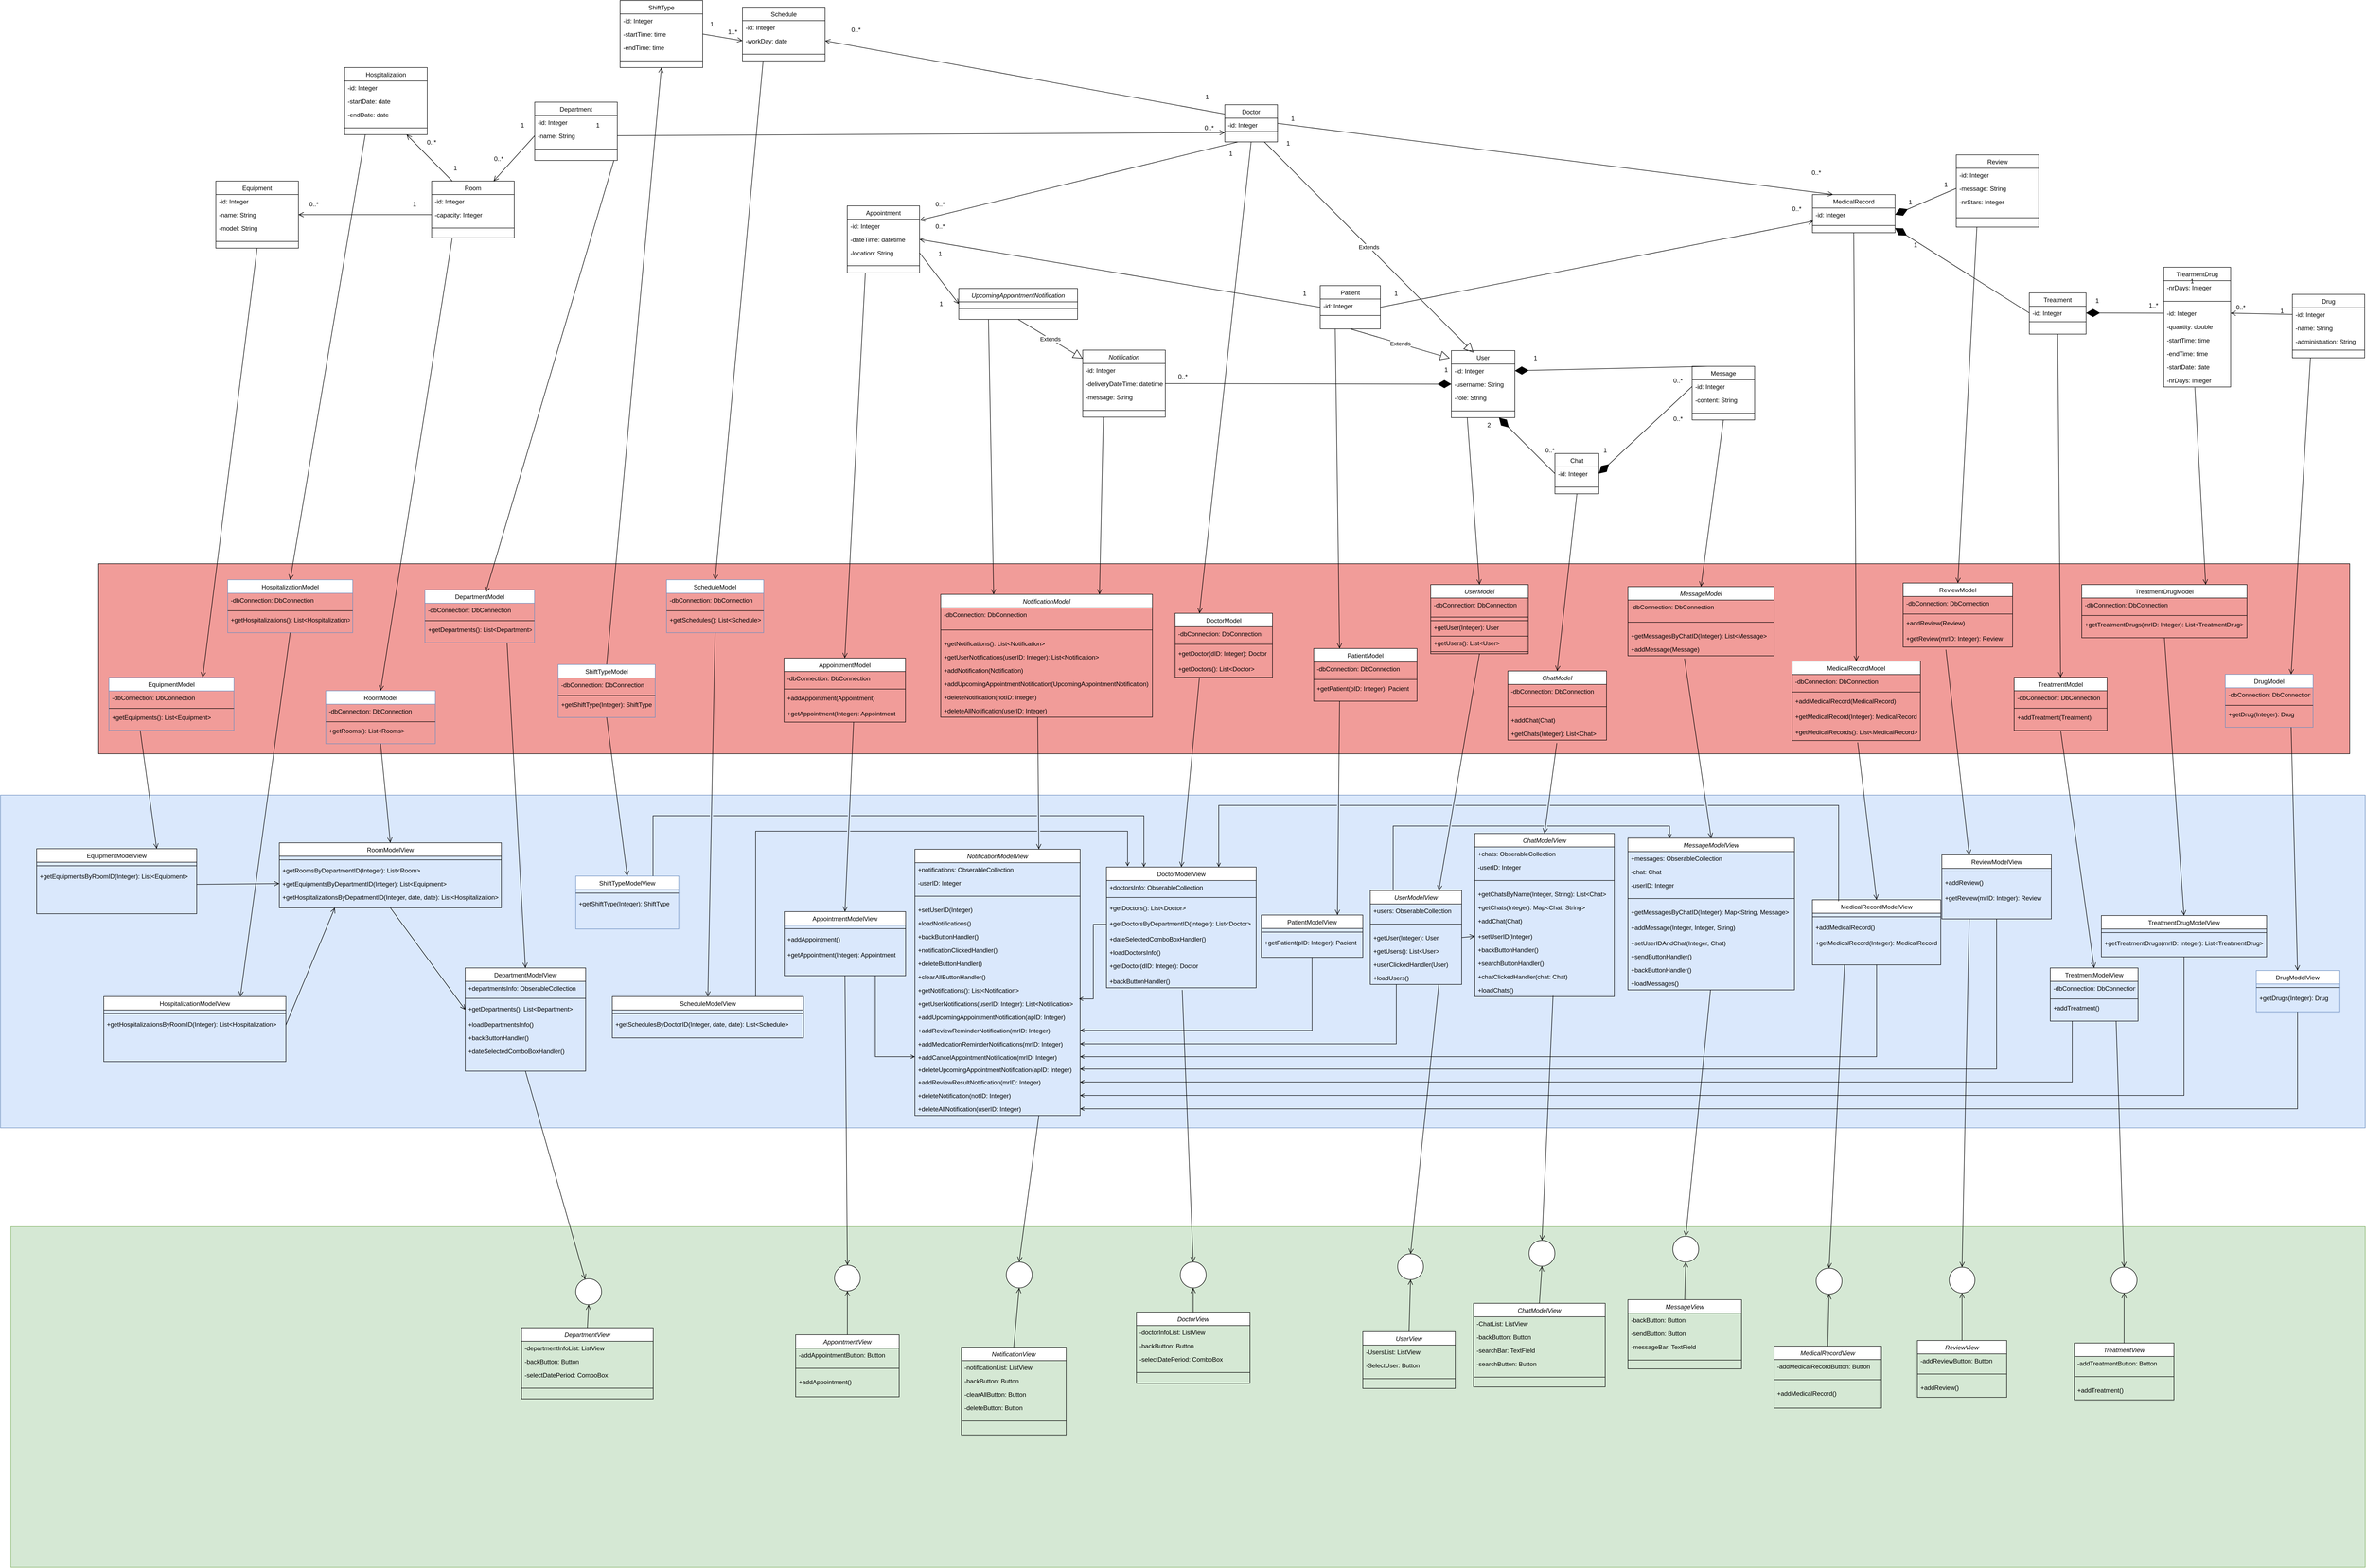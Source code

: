 <mxfile version="26.1.1">
  <diagram id="C5RBs43oDa-KdzZeNtuy" name="Page-1">
    <mxGraphModel grid="1" page="1" gridSize="10" guides="1" tooltips="1" connect="1" arrows="1" fold="1" pageScale="1" pageWidth="827" pageHeight="1169" math="0" shadow="0">
      <root>
        <mxCell id="WIyWlLk6GJQsqaUBKTNV-0" />
        <mxCell id="WIyWlLk6GJQsqaUBKTNV-1" parent="WIyWlLk6GJQsqaUBKTNV-0" />
        <mxCell id="OUmOQq1bI_rAnhytW3bW-80" value="Notification" style="swimlane;fontStyle=2;align=center;verticalAlign=top;childLayout=stackLayout;horizontal=1;startSize=26;horizontalStack=0;resizeParent=1;resizeLast=0;collapsible=1;marginBottom=0;rounded=0;shadow=0;strokeWidth=1;" vertex="1" parent="WIyWlLk6GJQsqaUBKTNV-1">
          <mxGeometry x="-5554" y="47.5" width="160" height="130" as="geometry">
            <mxRectangle x="230" y="140" width="160" height="26" as="alternateBounds" />
          </mxGeometry>
        </mxCell>
        <mxCell id="OUmOQq1bI_rAnhytW3bW-81" value="-id: Integer" style="text;align=left;verticalAlign=top;spacingLeft=4;spacingRight=4;overflow=hidden;rotatable=0;points=[[0,0.5],[1,0.5]];portConstraint=eastwest;" vertex="1" parent="OUmOQq1bI_rAnhytW3bW-80">
          <mxGeometry y="26" width="160" height="26" as="geometry" />
        </mxCell>
        <mxCell id="OUmOQq1bI_rAnhytW3bW-82" value="-deliveryDateTime: datetime" style="text;align=left;verticalAlign=top;spacingLeft=4;spacingRight=4;overflow=hidden;rotatable=0;points=[[0,0.5],[1,0.5]];portConstraint=eastwest;" vertex="1" parent="OUmOQq1bI_rAnhytW3bW-80">
          <mxGeometry y="52" width="160" height="26" as="geometry" />
        </mxCell>
        <mxCell id="OUmOQq1bI_rAnhytW3bW-83" value="-message: String" style="text;align=left;verticalAlign=top;spacingLeft=4;spacingRight=4;overflow=hidden;rotatable=0;points=[[0,0.5],[1,0.5]];portConstraint=eastwest;" vertex="1" parent="OUmOQq1bI_rAnhytW3bW-80">
          <mxGeometry y="78" width="160" height="26" as="geometry" />
        </mxCell>
        <mxCell id="OUmOQq1bI_rAnhytW3bW-84" value="" style="line;html=1;strokeWidth=1;align=left;verticalAlign=middle;spacingTop=-1;spacingLeft=3;spacingRight=3;rotatable=0;labelPosition=right;points=[];portConstraint=eastwest;" vertex="1" parent="OUmOQq1bI_rAnhytW3bW-80">
          <mxGeometry y="104" width="160" height="26" as="geometry" />
        </mxCell>
        <mxCell id="OUmOQq1bI_rAnhytW3bW-85" value="User" style="swimlane;fontStyle=0;align=center;verticalAlign=top;childLayout=stackLayout;horizontal=1;startSize=26;horizontalStack=0;resizeParent=1;resizeLast=0;collapsible=1;marginBottom=0;rounded=0;shadow=0;strokeWidth=1;fillColor=default;strokeColor=default;" vertex="1" parent="WIyWlLk6GJQsqaUBKTNV-1">
          <mxGeometry x="-4840" y="48.5" width="123" height="130" as="geometry">
            <mxRectangle x="550" y="140" width="160" height="26" as="alternateBounds" />
          </mxGeometry>
        </mxCell>
        <mxCell id="OUmOQq1bI_rAnhytW3bW-86" value="-id: Integer" style="text;align=left;verticalAlign=top;spacingLeft=4;spacingRight=4;overflow=hidden;rotatable=0;points=[[0,0.5],[1,0.5]];portConstraint=eastwest;" vertex="1" parent="OUmOQq1bI_rAnhytW3bW-85">
          <mxGeometry y="26" width="123" height="26" as="geometry" />
        </mxCell>
        <mxCell id="OUmOQq1bI_rAnhytW3bW-87" value="-username: String" style="text;align=left;verticalAlign=top;spacingLeft=4;spacingRight=4;overflow=hidden;rotatable=0;points=[[0,0.5],[1,0.5]];portConstraint=eastwest;rounded=0;shadow=0;html=0;" vertex="1" parent="OUmOQq1bI_rAnhytW3bW-85">
          <mxGeometry y="52" width="123" height="26" as="geometry" />
        </mxCell>
        <mxCell id="OUmOQq1bI_rAnhytW3bW-88" value="-role: String" style="text;align=left;verticalAlign=top;spacingLeft=4;spacingRight=4;overflow=hidden;rotatable=0;points=[[0,0.5],[1,0.5]];portConstraint=eastwest;rounded=0;shadow=0;html=0;" vertex="1" parent="OUmOQq1bI_rAnhytW3bW-85">
          <mxGeometry y="78" width="123" height="26" as="geometry" />
        </mxCell>
        <mxCell id="OUmOQq1bI_rAnhytW3bW-89" value="" style="line;html=1;strokeWidth=1;align=left;verticalAlign=middle;spacingTop=-1;spacingLeft=3;spacingRight=3;rotatable=0;labelPosition=right;points=[];portConstraint=eastwest;" vertex="1" parent="OUmOQq1bI_rAnhytW3bW-85">
          <mxGeometry y="104" width="123" height="26" as="geometry" />
        </mxCell>
        <mxCell id="OUmOQq1bI_rAnhytW3bW-90" value="" style="endArrow=diamondThin;endFill=1;endSize=24;html=1;rounded=0;entryX=0;entryY=0.5;entryDx=0;entryDy=0;exitX=1;exitY=0.5;exitDx=0;exitDy=0;" edge="1" parent="WIyWlLk6GJQsqaUBKTNV-1" source="OUmOQq1bI_rAnhytW3bW-82" target="OUmOQq1bI_rAnhytW3bW-87">
          <mxGeometry width="160" relative="1" as="geometry">
            <mxPoint x="-5190" y="110" as="sourcePoint" />
            <mxPoint x="-5130" y="-126.5" as="targetPoint" />
          </mxGeometry>
        </mxCell>
        <mxCell id="OUmOQq1bI_rAnhytW3bW-91" value="1" style="text;html=1;align=center;verticalAlign=middle;whiteSpace=wrap;rounded=0;" vertex="1" parent="WIyWlLk6GJQsqaUBKTNV-1">
          <mxGeometry x="-4880" y="71" width="60" height="30" as="geometry" />
        </mxCell>
        <mxCell id="OUmOQq1bI_rAnhytW3bW-93" value="MedicalRecord" style="swimlane;fontStyle=0;align=center;verticalAlign=top;childLayout=stackLayout;horizontal=1;startSize=26;horizontalStack=0;resizeParent=1;resizeLast=0;collapsible=1;marginBottom=0;rounded=0;shadow=0;strokeWidth=1;" vertex="1" parent="WIyWlLk6GJQsqaUBKTNV-1">
          <mxGeometry x="-4140.63" y="-253.87" width="160" height="73.87" as="geometry">
            <mxRectangle x="550" y="140" width="160" height="26" as="alternateBounds" />
          </mxGeometry>
        </mxCell>
        <mxCell id="OUmOQq1bI_rAnhytW3bW-94" value="-id: Integer" style="text;align=left;verticalAlign=top;spacingLeft=4;spacingRight=4;overflow=hidden;rotatable=0;points=[[0,0.5],[1,0.5]];portConstraint=eastwest;" vertex="1" parent="OUmOQq1bI_rAnhytW3bW-93">
          <mxGeometry y="26" width="160" height="26" as="geometry" />
        </mxCell>
        <mxCell id="OUmOQq1bI_rAnhytW3bW-97" value="" style="line;html=1;strokeWidth=1;align=left;verticalAlign=middle;spacingTop=-1;spacingLeft=3;spacingRight=3;rotatable=0;labelPosition=right;points=[];portConstraint=eastwest;" vertex="1" parent="OUmOQq1bI_rAnhytW3bW-93">
          <mxGeometry y="52" width="160" height="16" as="geometry" />
        </mxCell>
        <mxCell id="OUmOQq1bI_rAnhytW3bW-98" value="Review" style="swimlane;fontStyle=0;align=center;verticalAlign=top;childLayout=stackLayout;horizontal=1;startSize=26;horizontalStack=0;resizeParent=1;resizeLast=0;collapsible=1;marginBottom=0;rounded=0;shadow=0;strokeWidth=1;" vertex="1" parent="WIyWlLk6GJQsqaUBKTNV-1">
          <mxGeometry x="-3862.13" y="-330.87" width="160" height="140" as="geometry">
            <mxRectangle x="550" y="140" width="160" height="26" as="alternateBounds" />
          </mxGeometry>
        </mxCell>
        <mxCell id="OUmOQq1bI_rAnhytW3bW-99" value="-id: Integer" style="text;align=left;verticalAlign=top;spacingLeft=4;spacingRight=4;overflow=hidden;rotatable=0;points=[[0,0.5],[1,0.5]];portConstraint=eastwest;" vertex="1" parent="OUmOQq1bI_rAnhytW3bW-98">
          <mxGeometry y="26" width="160" height="26" as="geometry" />
        </mxCell>
        <mxCell id="OUmOQq1bI_rAnhytW3bW-100" value="-message: String" style="text;align=left;verticalAlign=top;spacingLeft=4;spacingRight=4;overflow=hidden;rotatable=0;points=[[0,0.5],[1,0.5]];portConstraint=eastwest;" vertex="1" parent="OUmOQq1bI_rAnhytW3bW-98">
          <mxGeometry y="52" width="160" height="26" as="geometry" />
        </mxCell>
        <mxCell id="OUmOQq1bI_rAnhytW3bW-101" value="-nrStars: Integer" style="text;align=left;verticalAlign=top;spacingLeft=4;spacingRight=4;overflow=hidden;rotatable=0;points=[[0,0.5],[1,0.5]];portConstraint=eastwest;" vertex="1" parent="OUmOQq1bI_rAnhytW3bW-98">
          <mxGeometry y="78" width="160" height="26" as="geometry" />
        </mxCell>
        <mxCell id="OUmOQq1bI_rAnhytW3bW-102" value="" style="line;html=1;strokeWidth=1;align=left;verticalAlign=middle;spacingTop=-1;spacingLeft=3;spacingRight=3;rotatable=0;labelPosition=right;points=[];portConstraint=eastwest;" vertex="1" parent="OUmOQq1bI_rAnhytW3bW-98">
          <mxGeometry y="104" width="160" height="36" as="geometry" />
        </mxCell>
        <mxCell id="OUmOQq1bI_rAnhytW3bW-103" value="Treatment" style="swimlane;fontStyle=0;align=center;verticalAlign=top;childLayout=stackLayout;horizontal=1;startSize=26;horizontalStack=0;resizeParent=1;resizeLast=0;collapsible=1;marginBottom=0;rounded=0;shadow=0;strokeWidth=1;" vertex="1" parent="WIyWlLk6GJQsqaUBKTNV-1">
          <mxGeometry x="-3720.63" y="-63.38" width="110" height="80" as="geometry">
            <mxRectangle x="550" y="140" width="160" height="26" as="alternateBounds" />
          </mxGeometry>
        </mxCell>
        <mxCell id="OUmOQq1bI_rAnhytW3bW-104" value="-id: Integer" style="text;align=left;verticalAlign=top;spacingLeft=4;spacingRight=4;overflow=hidden;rotatable=0;points=[[0,0.5],[1,0.5]];portConstraint=eastwest;" vertex="1" parent="OUmOQq1bI_rAnhytW3bW-103">
          <mxGeometry y="26" width="110" height="26" as="geometry" />
        </mxCell>
        <mxCell id="OUmOQq1bI_rAnhytW3bW-105" value="" style="line;html=1;strokeWidth=1;align=left;verticalAlign=middle;spacingTop=-1;spacingLeft=3;spacingRight=3;rotatable=0;labelPosition=right;points=[];portConstraint=eastwest;" vertex="1" parent="OUmOQq1bI_rAnhytW3bW-103">
          <mxGeometry y="52" width="110" height="8" as="geometry" />
        </mxCell>
        <mxCell id="OUmOQq1bI_rAnhytW3bW-106" value="TrearmentDrug" style="swimlane;fontStyle=0;align=center;verticalAlign=top;childLayout=stackLayout;horizontal=1;startSize=26;horizontalStack=0;resizeParent=1;resizeLast=0;collapsible=1;marginBottom=0;rounded=0;shadow=0;strokeWidth=1;" vertex="1" parent="WIyWlLk6GJQsqaUBKTNV-1">
          <mxGeometry x="-3460.13" y="-113" width="129.5" height="232" as="geometry">
            <mxRectangle x="550" y="140" width="160" height="26" as="alternateBounds" />
          </mxGeometry>
        </mxCell>
        <mxCell id="OUmOQq1bI_rAnhytW3bW-112" value="-nrDays: Integer" style="text;align=left;verticalAlign=top;spacingLeft=4;spacingRight=4;overflow=hidden;rotatable=0;points=[[0,0.5],[1,0.5]];portConstraint=eastwest;" vertex="1" parent="OUmOQq1bI_rAnhytW3bW-106">
          <mxGeometry y="26" width="129.5" height="30" as="geometry" />
        </mxCell>
        <mxCell id="OUmOQq1bI_rAnhytW3bW-107" value="" style="line;html=1;strokeWidth=1;align=left;verticalAlign=middle;spacingTop=-1;spacingLeft=3;spacingRight=3;rotatable=0;labelPosition=right;points=[];portConstraint=eastwest;" vertex="1" parent="OUmOQq1bI_rAnhytW3bW-106">
          <mxGeometry y="56" width="129.5" height="20" as="geometry" />
        </mxCell>
        <mxCell id="OUmOQq1bI_rAnhytW3bW-108" value="-id: Integer" style="text;align=left;verticalAlign=top;spacingLeft=4;spacingRight=4;overflow=hidden;rotatable=0;points=[[0,0.5],[1,0.5]];portConstraint=eastwest;" vertex="1" parent="OUmOQq1bI_rAnhytW3bW-106">
          <mxGeometry y="76" width="129.5" height="26" as="geometry" />
        </mxCell>
        <mxCell id="OUmOQq1bI_rAnhytW3bW-109" value="-quantity: double" style="text;align=left;verticalAlign=top;spacingLeft=4;spacingRight=4;overflow=hidden;rotatable=0;points=[[0,0.5],[1,0.5]];portConstraint=eastwest;" vertex="1" parent="OUmOQq1bI_rAnhytW3bW-106">
          <mxGeometry y="102" width="129.5" height="26" as="geometry" />
        </mxCell>
        <mxCell id="OUmOQq1bI_rAnhytW3bW-110" value="-startTime: time" style="text;align=left;verticalAlign=top;spacingLeft=4;spacingRight=4;overflow=hidden;rotatable=0;points=[[0,0.5],[1,0.5]];portConstraint=eastwest;" vertex="1" parent="OUmOQq1bI_rAnhytW3bW-106">
          <mxGeometry y="128" width="129.5" height="26" as="geometry" />
        </mxCell>
        <mxCell id="OWxlGNrqvef3LoJQ52Aq-18" value="-endTime: time" style="text;align=left;verticalAlign=top;spacingLeft=4;spacingRight=4;overflow=hidden;rotatable=0;points=[[0,0.5],[1,0.5]];portConstraint=eastwest;" vertex="1" parent="OUmOQq1bI_rAnhytW3bW-106">
          <mxGeometry y="154" width="129.5" height="26" as="geometry" />
        </mxCell>
        <mxCell id="OUmOQq1bI_rAnhytW3bW-111" value="-startDate: date" style="text;align=left;verticalAlign=top;spacingLeft=4;spacingRight=4;overflow=hidden;rotatable=0;points=[[0,0.5],[1,0.5]];portConstraint=eastwest;" vertex="1" parent="OUmOQq1bI_rAnhytW3bW-106">
          <mxGeometry y="180" width="129.5" height="26" as="geometry" />
        </mxCell>
        <mxCell id="OWxlGNrqvef3LoJQ52Aq-19" value="-nrDays: Integer" style="text;align=left;verticalAlign=top;spacingLeft=4;spacingRight=4;overflow=hidden;rotatable=0;points=[[0,0.5],[1,0.5]];portConstraint=eastwest;" vertex="1" parent="OUmOQq1bI_rAnhytW3bW-106">
          <mxGeometry y="206" width="129.5" height="26" as="geometry" />
        </mxCell>
        <mxCell id="OUmOQq1bI_rAnhytW3bW-113" value="Drug" style="swimlane;fontStyle=0;align=center;verticalAlign=top;childLayout=stackLayout;horizontal=1;startSize=26;horizontalStack=0;resizeParent=1;resizeLast=0;collapsible=1;marginBottom=0;rounded=0;shadow=0;strokeWidth=1;" vertex="1" parent="WIyWlLk6GJQsqaUBKTNV-1">
          <mxGeometry x="-3211" y="-60.5" width="140" height="123" as="geometry">
            <mxRectangle x="550" y="140" width="160" height="26" as="alternateBounds" />
          </mxGeometry>
        </mxCell>
        <mxCell id="OUmOQq1bI_rAnhytW3bW-114" value="-id: Integer" style="text;align=left;verticalAlign=top;spacingLeft=4;spacingRight=4;overflow=hidden;rotatable=0;points=[[0,0.5],[1,0.5]];portConstraint=eastwest;" vertex="1" parent="OUmOQq1bI_rAnhytW3bW-113">
          <mxGeometry y="26" width="140" height="26" as="geometry" />
        </mxCell>
        <mxCell id="OUmOQq1bI_rAnhytW3bW-115" value="-name: String" style="text;align=left;verticalAlign=top;spacingLeft=4;spacingRight=4;overflow=hidden;rotatable=0;points=[[0,0.5],[1,0.5]];portConstraint=eastwest;" vertex="1" parent="OUmOQq1bI_rAnhytW3bW-113">
          <mxGeometry y="52" width="140" height="26" as="geometry" />
        </mxCell>
        <mxCell id="OUmOQq1bI_rAnhytW3bW-116" value="-administration: String" style="text;align=left;verticalAlign=top;spacingLeft=4;spacingRight=4;overflow=hidden;rotatable=0;points=[[0,0.5],[1,0.5]];portConstraint=eastwest;" vertex="1" parent="OUmOQq1bI_rAnhytW3bW-113">
          <mxGeometry y="78" width="140" height="26" as="geometry" />
        </mxCell>
        <mxCell id="OUmOQq1bI_rAnhytW3bW-117" value="" style="line;html=1;strokeWidth=1;align=left;verticalAlign=middle;spacingTop=-1;spacingLeft=3;spacingRight=3;rotatable=0;labelPosition=right;points=[];portConstraint=eastwest;" vertex="1" parent="OUmOQq1bI_rAnhytW3bW-113">
          <mxGeometry y="104" width="140" height="8" as="geometry" />
        </mxCell>
        <mxCell id="OUmOQq1bI_rAnhytW3bW-118" value="" style="endArrow=open;startArrow=none;endFill=0;startFill=0;endSize=8;html=1;verticalAlign=bottom;labelBackgroundColor=none;strokeWidth=1;rounded=0;entryX=1;entryY=0.073;entryDx=0;entryDy=0;entryPerimeter=0;exitX=0.25;exitY=1;exitDx=0;exitDy=0;" edge="1" parent="WIyWlLk6GJQsqaUBKTNV-1" source="OUmOQq1bI_rAnhytW3bW-147" target="OUmOQq1bI_rAnhytW3bW-137">
          <mxGeometry width="160" relative="1" as="geometry">
            <mxPoint x="-5060" y="-356.5" as="sourcePoint" />
            <mxPoint x="-5150" y="-296.5" as="targetPoint" />
          </mxGeometry>
        </mxCell>
        <mxCell id="OUmOQq1bI_rAnhytW3bW-119" value="1" style="text;html=1;align=center;verticalAlign=middle;whiteSpace=wrap;rounded=0;" vertex="1" parent="WIyWlLk6GJQsqaUBKTNV-1">
          <mxGeometry x="-5186.5" y="-368" width="60" height="30" as="geometry" />
        </mxCell>
        <mxCell id="OUmOQq1bI_rAnhytW3bW-120" value="" style="endArrow=open;startArrow=none;endFill=0;startFill=0;endSize=8;html=1;verticalAlign=bottom;labelBackgroundColor=none;strokeWidth=1;rounded=0;entryX=0.011;entryY=-0.021;entryDx=0;entryDy=0;entryPerimeter=0;exitX=1;exitY=0.5;exitDx=0;exitDy=0;" edge="1" parent="WIyWlLk6GJQsqaUBKTNV-1" source="OUmOQq1bI_rAnhytW3bW-149">
          <mxGeometry width="160" relative="1" as="geometry">
            <mxPoint x="-4700" y="-171.5" as="sourcePoint" />
            <mxPoint x="-4138.87" y="-202.416" as="targetPoint" />
          </mxGeometry>
        </mxCell>
        <mxCell id="OUmOQq1bI_rAnhytW3bW-121" value="0..*" style="text;html=1;align=center;verticalAlign=middle;whiteSpace=wrap;rounded=0;" vertex="1" parent="WIyWlLk6GJQsqaUBKTNV-1">
          <mxGeometry x="-5860" y="-250" width="60" height="30" as="geometry" />
        </mxCell>
        <mxCell id="OUmOQq1bI_rAnhytW3bW-122" value="" style="endArrow=open;startArrow=none;endFill=0;startFill=0;endSize=8;html=1;verticalAlign=bottom;labelBackgroundColor=none;strokeWidth=1;rounded=0;exitX=0;exitY=0.5;exitDx=0;exitDy=0;entryX=1;entryY=0.5;entryDx=0;entryDy=0;" edge="1" parent="WIyWlLk6GJQsqaUBKTNV-1" source="OUmOQq1bI_rAnhytW3bW-114" target="OUmOQq1bI_rAnhytW3bW-108">
          <mxGeometry width="160" relative="1" as="geometry">
            <mxPoint x="-3690.13" y="167.25" as="sourcePoint" />
            <mxPoint x="-3887.13" y="299.25" as="targetPoint" />
          </mxGeometry>
        </mxCell>
        <mxCell id="OUmOQq1bI_rAnhytW3bW-123" value="0..*" style="text;html=1;align=center;verticalAlign=middle;whiteSpace=wrap;rounded=0;" vertex="1" parent="WIyWlLk6GJQsqaUBKTNV-1">
          <mxGeometry x="-3341" y="-50.5" width="60" height="30" as="geometry" />
        </mxCell>
        <mxCell id="OUmOQq1bI_rAnhytW3bW-124" value="1" style="text;html=1;align=center;verticalAlign=middle;whiteSpace=wrap;rounded=0;" vertex="1" parent="WIyWlLk6GJQsqaUBKTNV-1">
          <mxGeometry x="-3261" y="-43.5" width="60" height="30" as="geometry" />
        </mxCell>
        <mxCell id="OUmOQq1bI_rAnhytW3bW-125" value="" style="endArrow=diamondThin;endFill=1;endSize=24;html=1;rounded=0;entryX=1;entryY=0.5;entryDx=0;entryDy=0;exitX=0;exitY=0.5;exitDx=0;exitDy=0;" edge="1" parent="WIyWlLk6GJQsqaUBKTNV-1" source="OUmOQq1bI_rAnhytW3bW-108" target="OUmOQq1bI_rAnhytW3bW-104">
          <mxGeometry width="160" relative="1" as="geometry">
            <mxPoint x="-3180.13" y="-75.75" as="sourcePoint" />
            <mxPoint x="-3772.13" y="98.25" as="targetPoint" />
          </mxGeometry>
        </mxCell>
        <mxCell id="OUmOQq1bI_rAnhytW3bW-126" value="1..*" style="text;html=1;align=center;verticalAlign=middle;whiteSpace=wrap;rounded=0;" vertex="1" parent="WIyWlLk6GJQsqaUBKTNV-1">
          <mxGeometry x="-3510" y="-54.5" width="60" height="30" as="geometry" />
        </mxCell>
        <mxCell id="OUmOQq1bI_rAnhytW3bW-127" value="1" style="text;html=1;align=center;verticalAlign=middle;whiteSpace=wrap;rounded=0;" vertex="1" parent="WIyWlLk6GJQsqaUBKTNV-1">
          <mxGeometry x="-3619" y="-63.38" width="60" height="30" as="geometry" />
        </mxCell>
        <mxCell id="OUmOQq1bI_rAnhytW3bW-128" value="" style="endArrow=diamondThin;endFill=1;endSize=24;html=1;rounded=0;entryX=1;entryY=0.5;entryDx=0;entryDy=0;exitX=0;exitY=0.5;exitDx=0;exitDy=0;" edge="1" parent="WIyWlLk6GJQsqaUBKTNV-1" source="OUmOQq1bI_rAnhytW3bW-100" target="OUmOQq1bI_rAnhytW3bW-94">
          <mxGeometry width="160" relative="1" as="geometry">
            <mxPoint x="-4525.63" y="98.13" as="sourcePoint" />
            <mxPoint x="-4282.63" y="95.13" as="targetPoint" />
          </mxGeometry>
        </mxCell>
        <mxCell id="OUmOQq1bI_rAnhytW3bW-129" value="" style="endArrow=diamondThin;endFill=1;endSize=24;html=1;rounded=0;entryX=1;entryY=0.5;entryDx=0;entryDy=0;exitX=0;exitY=0.5;exitDx=0;exitDy=0;" edge="1" parent="WIyWlLk6GJQsqaUBKTNV-1" source="OUmOQq1bI_rAnhytW3bW-104">
          <mxGeometry width="160" relative="1" as="geometry">
            <mxPoint x="-4515.63" y="108.13" as="sourcePoint" />
            <mxPoint x="-3980.63" y="-188.87" as="targetPoint" />
          </mxGeometry>
        </mxCell>
        <mxCell id="OUmOQq1bI_rAnhytW3bW-130" value="1" style="text;html=1;align=center;verticalAlign=middle;whiteSpace=wrap;rounded=0;" vertex="1" parent="WIyWlLk6GJQsqaUBKTNV-1">
          <mxGeometry x="-3912.13" y="-287.87" width="60" height="30" as="geometry" />
        </mxCell>
        <mxCell id="OUmOQq1bI_rAnhytW3bW-131" value="1" style="text;html=1;align=center;verticalAlign=middle;whiteSpace=wrap;rounded=0;" vertex="1" parent="WIyWlLk6GJQsqaUBKTNV-1">
          <mxGeometry x="-3435.13" y="-100.75" width="60" height="30" as="geometry" />
        </mxCell>
        <mxCell id="OUmOQq1bI_rAnhytW3bW-132" value="1" style="text;html=1;align=center;verticalAlign=middle;whiteSpace=wrap;rounded=0;" vertex="1" parent="WIyWlLk6GJQsqaUBKTNV-1">
          <mxGeometry x="-3980.63" y="-253.87" width="60" height="30" as="geometry" />
        </mxCell>
        <mxCell id="OUmOQq1bI_rAnhytW3bW-133" value="1" style="text;html=1;align=center;verticalAlign=middle;whiteSpace=wrap;rounded=0;" vertex="1" parent="WIyWlLk6GJQsqaUBKTNV-1">
          <mxGeometry x="-3970.63" y="-170.87" width="60" height="30" as="geometry" />
        </mxCell>
        <mxCell id="OUmOQq1bI_rAnhytW3bW-134" value="UpcomingAppointmentNotification" style="swimlane;fontStyle=2;align=center;verticalAlign=top;childLayout=stackLayout;horizontal=1;startSize=26;horizontalStack=0;resizeParent=1;resizeLast=0;collapsible=1;marginBottom=0;rounded=0;shadow=0;strokeWidth=1;" vertex="1" parent="WIyWlLk6GJQsqaUBKTNV-1">
          <mxGeometry x="-5794" y="-72" width="230" height="60" as="geometry">
            <mxRectangle x="230" y="140" width="160" height="26" as="alternateBounds" />
          </mxGeometry>
        </mxCell>
        <mxCell id="OUmOQq1bI_rAnhytW3bW-135" value="" style="line;html=1;strokeWidth=1;align=left;verticalAlign=middle;spacingTop=-1;spacingLeft=3;spacingRight=3;rotatable=0;labelPosition=right;points=[];portConstraint=eastwest;" vertex="1" parent="OUmOQq1bI_rAnhytW3bW-134">
          <mxGeometry y="26" width="230" height="26" as="geometry" />
        </mxCell>
        <mxCell id="OUmOQq1bI_rAnhytW3bW-136" value="Appointment" style="swimlane;fontStyle=0;align=center;verticalAlign=top;childLayout=stackLayout;horizontal=1;startSize=26;horizontalStack=0;resizeParent=1;resizeLast=0;collapsible=1;marginBottom=0;rounded=0;shadow=0;strokeWidth=1;" vertex="1" parent="WIyWlLk6GJQsqaUBKTNV-1">
          <mxGeometry x="-6010" y="-232" width="140" height="130" as="geometry">
            <mxRectangle x="550" y="140" width="160" height="26" as="alternateBounds" />
          </mxGeometry>
        </mxCell>
        <mxCell id="OUmOQq1bI_rAnhytW3bW-137" value="-id: Integer" style="text;align=left;verticalAlign=top;spacingLeft=4;spacingRight=4;overflow=hidden;rotatable=0;points=[[0,0.5],[1,0.5]];portConstraint=eastwest;" vertex="1" parent="OUmOQq1bI_rAnhytW3bW-136">
          <mxGeometry y="26" width="140" height="26" as="geometry" />
        </mxCell>
        <mxCell id="OUmOQq1bI_rAnhytW3bW-138" value="-dateTime: datetime" style="text;align=left;verticalAlign=top;spacingLeft=4;spacingRight=4;overflow=hidden;rotatable=0;points=[[0,0.5],[1,0.5]];portConstraint=eastwest;" vertex="1" parent="OUmOQq1bI_rAnhytW3bW-136">
          <mxGeometry y="52" width="140" height="26" as="geometry" />
        </mxCell>
        <mxCell id="OUmOQq1bI_rAnhytW3bW-139" value="-location: String" style="text;align=left;verticalAlign=top;spacingLeft=4;spacingRight=4;overflow=hidden;rotatable=0;points=[[0,0.5],[1,0.5]];portConstraint=eastwest;" vertex="1" parent="OUmOQq1bI_rAnhytW3bW-136">
          <mxGeometry y="78" width="140" height="26" as="geometry" />
        </mxCell>
        <mxCell id="OUmOQq1bI_rAnhytW3bW-140" value="" style="line;html=1;strokeWidth=1;align=left;verticalAlign=middle;spacingTop=-1;spacingLeft=3;spacingRight=3;rotatable=0;labelPosition=right;points=[];portConstraint=eastwest;" vertex="1" parent="OUmOQq1bI_rAnhytW3bW-136">
          <mxGeometry y="104" width="140" height="24" as="geometry" />
        </mxCell>
        <mxCell id="OUmOQq1bI_rAnhytW3bW-141" value="Extends" style="endArrow=block;endSize=16;endFill=0;html=1;rounded=0;exitX=0.5;exitY=1;exitDx=0;exitDy=0;" edge="1" parent="WIyWlLk6GJQsqaUBKTNV-1" source="OUmOQq1bI_rAnhytW3bW-134" target="OUmOQq1bI_rAnhytW3bW-80">
          <mxGeometry width="160" relative="1" as="geometry">
            <mxPoint x="-5646" y="124.5" as="sourcePoint" />
            <mxPoint x="-5594" y="141" as="targetPoint" />
          </mxGeometry>
        </mxCell>
        <mxCell id="OUmOQq1bI_rAnhytW3bW-142" value="1" style="text;html=1;align=center;verticalAlign=middle;whiteSpace=wrap;rounded=0;" vertex="1" parent="WIyWlLk6GJQsqaUBKTNV-1">
          <mxGeometry x="-5296.75" y="-348" width="60" height="30" as="geometry" />
        </mxCell>
        <mxCell id="OUmOQq1bI_rAnhytW3bW-143" value="0..*" style="text;html=1;align=center;verticalAlign=middle;whiteSpace=wrap;rounded=0;" vertex="1" parent="WIyWlLk6GJQsqaUBKTNV-1">
          <mxGeometry x="-4200.63" y="-240.87" width="60" height="30" as="geometry" />
        </mxCell>
        <mxCell id="OUmOQq1bI_rAnhytW3bW-144" value="1" style="text;html=1;align=center;verticalAlign=middle;whiteSpace=wrap;rounded=0;" vertex="1" parent="WIyWlLk6GJQsqaUBKTNV-1">
          <mxGeometry x="-5858" y="-57" width="60" height="30" as="geometry" />
        </mxCell>
        <mxCell id="OUmOQq1bI_rAnhytW3bW-145" value="1" style="text;html=1;align=center;verticalAlign=middle;whiteSpace=wrap;rounded=0;" vertex="1" parent="WIyWlLk6GJQsqaUBKTNV-1">
          <mxGeometry x="-5860" y="-154" width="60" height="30" as="geometry" />
        </mxCell>
        <mxCell id="OUmOQq1bI_rAnhytW3bW-146" value="" style="endArrow=open;startArrow=none;endFill=0;startFill=0;endSize=8;html=1;verticalAlign=bottom;labelBackgroundColor=none;strokeWidth=1;rounded=0;entryX=0;entryY=0.5;entryDx=0;entryDy=0;exitX=1;exitY=0.5;exitDx=0;exitDy=0;" edge="1" parent="WIyWlLk6GJQsqaUBKTNV-1" source="OUmOQq1bI_rAnhytW3bW-139" target="OUmOQq1bI_rAnhytW3bW-134">
          <mxGeometry width="160" relative="1" as="geometry">
            <mxPoint x="-5786" y="-114" as="sourcePoint" />
            <mxPoint x="-5471" y="330" as="targetPoint" />
          </mxGeometry>
        </mxCell>
        <mxCell id="OUmOQq1bI_rAnhytW3bW-147" value="Doctor" style="swimlane;fontStyle=0;align=center;verticalAlign=top;childLayout=stackLayout;horizontal=1;startSize=26;horizontalStack=0;resizeParent=1;resizeLast=0;collapsible=1;marginBottom=0;rounded=0;shadow=0;strokeWidth=1;fillColor=#FFFFFF;strokeColor=#000000;" vertex="1" parent="WIyWlLk6GJQsqaUBKTNV-1">
          <mxGeometry x="-5278.75" y="-428" width="102" height="72" as="geometry">
            <mxRectangle x="550" y="140" width="160" height="26" as="alternateBounds" />
          </mxGeometry>
        </mxCell>
        <mxCell id="OUmOQq1bI_rAnhytW3bW-148" value="-id: Integer" style="text;align=left;verticalAlign=top;spacingLeft=4;spacingRight=4;overflow=hidden;rotatable=0;points=[[0,0.5],[1,0.5]];portConstraint=eastwest;fillColor=#FFFFFF;strokeColor=light-dark(#000000,#000000);" vertex="1" parent="OUmOQq1bI_rAnhytW3bW-147">
          <mxGeometry y="26" width="102" height="26" as="geometry" />
        </mxCell>
        <mxCell id="OUmOQq1bI_rAnhytW3bW-149" value="Patient" style="swimlane;fontStyle=0;align=center;verticalAlign=top;childLayout=stackLayout;horizontal=1;startSize=26;horizontalStack=0;resizeParent=1;resizeLast=0;collapsible=1;marginBottom=0;rounded=0;shadow=0;strokeWidth=1;fillColor=#FFFFFF;strokeColor=#000000;" vertex="1" parent="WIyWlLk6GJQsqaUBKTNV-1">
          <mxGeometry x="-5094" y="-77.5" width="116.5" height="84" as="geometry">
            <mxRectangle x="550" y="140" width="160" height="26" as="alternateBounds" />
          </mxGeometry>
        </mxCell>
        <mxCell id="OUmOQq1bI_rAnhytW3bW-150" value="-id: Integer" style="text;align=left;verticalAlign=top;spacingLeft=4;spacingRight=4;overflow=hidden;rotatable=0;points=[[0,0.5],[1,0.5]];portConstraint=eastwest;fillColor=#FFFFFF;strokeColor=#000000;" vertex="1" parent="OUmOQq1bI_rAnhytW3bW-149">
          <mxGeometry y="26" width="116.5" height="32" as="geometry" />
        </mxCell>
        <mxCell id="OUmOQq1bI_rAnhytW3bW-151" value="Extends" style="endArrow=block;endSize=16;endFill=0;html=1;rounded=0;entryX=-0.025;entryY=0.114;entryDx=0;entryDy=0;entryPerimeter=0;exitX=0.5;exitY=1;exitDx=0;exitDy=0;" edge="1" parent="WIyWlLk6GJQsqaUBKTNV-1" source="OUmOQq1bI_rAnhytW3bW-149" target="OUmOQq1bI_rAnhytW3bW-85">
          <mxGeometry width="160" relative="1" as="geometry">
            <mxPoint x="-5060" y="-356.5" as="sourcePoint" />
            <mxPoint x="-4900" y="-356.5" as="targetPoint" />
          </mxGeometry>
        </mxCell>
        <mxCell id="OUmOQq1bI_rAnhytW3bW-152" value="Extends" style="endArrow=block;endSize=16;endFill=0;html=1;rounded=0;entryX=0.349;entryY=0.028;entryDx=0;entryDy=0;entryPerimeter=0;exitX=0.75;exitY=1;exitDx=0;exitDy=0;" edge="1" parent="WIyWlLk6GJQsqaUBKTNV-1" source="OUmOQq1bI_rAnhytW3bW-147" target="OUmOQq1bI_rAnhytW3bW-85">
          <mxGeometry width="160" relative="1" as="geometry">
            <mxPoint x="-5060" y="-356.5" as="sourcePoint" />
            <mxPoint x="-4900" y="-356.5" as="targetPoint" />
          </mxGeometry>
        </mxCell>
        <mxCell id="OUmOQq1bI_rAnhytW3bW-153" value="" style="endArrow=open;startArrow=none;endFill=0;startFill=0;endSize=8;html=1;verticalAlign=bottom;labelBackgroundColor=none;strokeWidth=1;rounded=0;exitX=0;exitY=0.5;exitDx=0;exitDy=0;entryX=1;entryY=0.5;entryDx=0;entryDy=0;" edge="1" parent="WIyWlLk6GJQsqaUBKTNV-1" source="OUmOQq1bI_rAnhytW3bW-149" target="OUmOQq1bI_rAnhytW3bW-138">
          <mxGeometry width="160" relative="1" as="geometry">
            <mxPoint x="-5610" y="-207.5" as="sourcePoint" />
            <mxPoint x="-5620" y="-176.5" as="targetPoint" />
          </mxGeometry>
        </mxCell>
        <mxCell id="OUmOQq1bI_rAnhytW3bW-154" value="1" style="text;html=1;align=center;verticalAlign=middle;whiteSpace=wrap;rounded=0;" vertex="1" parent="WIyWlLk6GJQsqaUBKTNV-1">
          <mxGeometry x="-5154" y="-77.5" width="60" height="30" as="geometry" />
        </mxCell>
        <mxCell id="OUmOQq1bI_rAnhytW3bW-155" value="0..*" style="text;html=1;align=center;verticalAlign=middle;whiteSpace=wrap;rounded=0;" vertex="1" parent="WIyWlLk6GJQsqaUBKTNV-1">
          <mxGeometry x="-5860" y="-207" width="60" height="30" as="geometry" />
        </mxCell>
        <mxCell id="OUmOQq1bI_rAnhytW3bW-156" value="" style="endArrow=open;startArrow=none;endFill=0;startFill=0;endSize=8;html=1;verticalAlign=bottom;labelBackgroundColor=none;strokeWidth=1;rounded=0;exitX=1;exitY=0.5;exitDx=0;exitDy=0;entryX=0.25;entryY=0;entryDx=0;entryDy=0;" edge="1" parent="WIyWlLk6GJQsqaUBKTNV-1" source="OUmOQq1bI_rAnhytW3bW-147" target="OUmOQq1bI_rAnhytW3bW-93">
          <mxGeometry width="160" relative="1" as="geometry">
            <mxPoint x="-4558.5" y="-440.04" as="sourcePoint" />
            <mxPoint x="-4630" y="-536.5" as="targetPoint" />
          </mxGeometry>
        </mxCell>
        <mxCell id="OUmOQq1bI_rAnhytW3bW-157" value="1" style="text;html=1;align=center;verticalAlign=middle;whiteSpace=wrap;rounded=0;" vertex="1" parent="WIyWlLk6GJQsqaUBKTNV-1">
          <mxGeometry x="-5176.75" y="-416" width="60" height="30" as="geometry" />
        </mxCell>
        <mxCell id="OUmOQq1bI_rAnhytW3bW-158" value="0..*" style="text;html=1;align=center;verticalAlign=middle;whiteSpace=wrap;rounded=0;" vertex="1" parent="WIyWlLk6GJQsqaUBKTNV-1">
          <mxGeometry x="-4163.13" y="-310.87" width="60" height="30" as="geometry" />
        </mxCell>
        <mxCell id="OUmOQq1bI_rAnhytW3bW-183" value="Chat" style="swimlane;fontStyle=0;align=center;verticalAlign=top;childLayout=stackLayout;horizontal=1;startSize=26;horizontalStack=0;resizeParent=1;resizeLast=0;collapsible=1;marginBottom=0;rounded=0;shadow=0;strokeWidth=1;" vertex="1" parent="WIyWlLk6GJQsqaUBKTNV-1">
          <mxGeometry x="-4639.38" y="248" width="85" height="78" as="geometry">
            <mxRectangle x="550" y="140" width="160" height="26" as="alternateBounds" />
          </mxGeometry>
        </mxCell>
        <mxCell id="OUmOQq1bI_rAnhytW3bW-184" value="-id: Integer" style="text;align=left;verticalAlign=top;spacingLeft=4;spacingRight=4;overflow=hidden;rotatable=0;points=[[0,0.5],[1,0.5]];portConstraint=eastwest;" vertex="1" parent="OUmOQq1bI_rAnhytW3bW-183">
          <mxGeometry y="26" width="85" height="26" as="geometry" />
        </mxCell>
        <mxCell id="OUmOQq1bI_rAnhytW3bW-185" value="" style="line;html=1;strokeWidth=1;align=left;verticalAlign=middle;spacingTop=-1;spacingLeft=3;spacingRight=3;rotatable=0;labelPosition=right;points=[];portConstraint=eastwest;" vertex="1" parent="OUmOQq1bI_rAnhytW3bW-183">
          <mxGeometry y="52" width="85" height="26" as="geometry" />
        </mxCell>
        <mxCell id="OUmOQq1bI_rAnhytW3bW-188" value="Message" style="swimlane;fontStyle=0;align=center;verticalAlign=top;childLayout=stackLayout;horizontal=1;startSize=26;horizontalStack=0;resizeParent=1;resizeLast=0;collapsible=1;marginBottom=0;rounded=0;shadow=0;strokeWidth=1;" vertex="1" parent="WIyWlLk6GJQsqaUBKTNV-1">
          <mxGeometry x="-4373.63" y="79" width="121" height="104" as="geometry">
            <mxRectangle x="550" y="140" width="160" height="26" as="alternateBounds" />
          </mxGeometry>
        </mxCell>
        <mxCell id="OUmOQq1bI_rAnhytW3bW-189" value="-id: Integer" style="text;align=left;verticalAlign=top;spacingLeft=4;spacingRight=4;overflow=hidden;rotatable=0;points=[[0,0.5],[1,0.5]];portConstraint=eastwest;" vertex="1" parent="OUmOQq1bI_rAnhytW3bW-188">
          <mxGeometry y="26" width="121" height="26" as="geometry" />
        </mxCell>
        <mxCell id="OUmOQq1bI_rAnhytW3bW-190" value="-content: String" style="text;align=left;verticalAlign=top;spacingLeft=4;spacingRight=4;overflow=hidden;rotatable=0;points=[[0,0.5],[1,0.5]];portConstraint=eastwest;" vertex="1" parent="OUmOQq1bI_rAnhytW3bW-188">
          <mxGeometry y="52" width="121" height="26" as="geometry" />
        </mxCell>
        <mxCell id="OUmOQq1bI_rAnhytW3bW-191" value="" style="line;html=1;strokeWidth=1;align=left;verticalAlign=middle;spacingTop=-1;spacingLeft=3;spacingRight=3;rotatable=0;labelPosition=right;points=[];portConstraint=eastwest;" vertex="1" parent="OUmOQq1bI_rAnhytW3bW-188">
          <mxGeometry y="78" width="121" height="26" as="geometry" />
        </mxCell>
        <mxCell id="OUmOQq1bI_rAnhytW3bW-192" value="0..*" style="text;html=1;align=center;verticalAlign=middle;whiteSpace=wrap;rounded=0;" vertex="1" parent="WIyWlLk6GJQsqaUBKTNV-1">
          <mxGeometry x="-4430.63" y="166" width="60" height="30" as="geometry" />
        </mxCell>
        <mxCell id="OUmOQq1bI_rAnhytW3bW-193" value="" style="endArrow=diamondThin;endFill=1;endSize=24;html=1;rounded=0;entryX=1;entryY=0.5;entryDx=0;entryDy=0;exitX=0;exitY=0.5;exitDx=0;exitDy=0;" edge="1" parent="WIyWlLk6GJQsqaUBKTNV-1" source="OUmOQq1bI_rAnhytW3bW-189" target="OUmOQq1bI_rAnhytW3bW-184">
          <mxGeometry width="160" relative="1" as="geometry">
            <mxPoint x="-4669.51" y="374" as="sourcePoint" />
            <mxPoint x="-4479.51" y="470" as="targetPoint" />
          </mxGeometry>
        </mxCell>
        <mxCell id="OUmOQq1bI_rAnhytW3bW-194" value="0..*" style="text;html=1;align=center;verticalAlign=middle;whiteSpace=wrap;rounded=0;" vertex="1" parent="WIyWlLk6GJQsqaUBKTNV-1">
          <mxGeometry x="-4430.63" y="92" width="60" height="30" as="geometry" />
        </mxCell>
        <mxCell id="OUmOQq1bI_rAnhytW3bW-195" value="1" style="text;html=1;align=center;verticalAlign=middle;whiteSpace=wrap;rounded=0;" vertex="1" parent="WIyWlLk6GJQsqaUBKTNV-1">
          <mxGeometry x="-4571.63" y="227" width="60" height="30" as="geometry" />
        </mxCell>
        <mxCell id="OUmOQq1bI_rAnhytW3bW-196" value="" style="endArrow=diamondThin;endFill=1;endSize=24;html=1;rounded=0;exitX=0;exitY=0.5;exitDx=0;exitDy=0;entryX=0.75;entryY=1;entryDx=0;entryDy=0;" edge="1" parent="WIyWlLk6GJQsqaUBKTNV-1" source="OUmOQq1bI_rAnhytW3bW-184" target="OUmOQq1bI_rAnhytW3bW-85">
          <mxGeometry width="160" relative="1" as="geometry">
            <mxPoint x="-5071.5" y="175.5" as="sourcePoint" />
            <mxPoint x="-4818.5" y="299.5" as="targetPoint" />
          </mxGeometry>
        </mxCell>
        <mxCell id="OUmOQq1bI_rAnhytW3bW-197" value="2" style="text;html=1;align=center;verticalAlign=middle;whiteSpace=wrap;rounded=0;" vertex="1" parent="WIyWlLk6GJQsqaUBKTNV-1">
          <mxGeometry x="-4797" y="178" width="60" height="30" as="geometry" />
        </mxCell>
        <mxCell id="OUmOQq1bI_rAnhytW3bW-198" value="0..*" style="text;html=1;align=center;verticalAlign=middle;whiteSpace=wrap;rounded=0;" vertex="1" parent="WIyWlLk6GJQsqaUBKTNV-1">
          <mxGeometry x="-4678.63" y="227" width="60" height="30" as="geometry" />
        </mxCell>
        <mxCell id="OUmOQq1bI_rAnhytW3bW-200" value="" style="endArrow=diamondThin;endFill=1;endSize=24;html=1;rounded=0;exitX=0.25;exitY=0;exitDx=0;exitDy=0;entryX=1;entryY=0.5;entryDx=0;entryDy=0;" edge="1" parent="WIyWlLk6GJQsqaUBKTNV-1" source="OUmOQq1bI_rAnhytW3bW-188" target="OUmOQq1bI_rAnhytW3bW-86">
          <mxGeometry width="160" relative="1" as="geometry">
            <mxPoint x="-5067.5" y="342.5" as="sourcePoint" />
            <mxPoint x="-4961.5" y="183.5" as="targetPoint" />
          </mxGeometry>
        </mxCell>
        <mxCell id="OUmOQq1bI_rAnhytW3bW-202" value="1" style="text;html=1;align=center;verticalAlign=middle;whiteSpace=wrap;rounded=0;" vertex="1" parent="WIyWlLk6GJQsqaUBKTNV-1">
          <mxGeometry x="-4707" y="47.5" width="60" height="30" as="geometry" />
        </mxCell>
        <mxCell id="OUmOQq1bI_rAnhytW3bW-203" value="Department" style="swimlane;fontStyle=0;align=center;verticalAlign=top;childLayout=stackLayout;horizontal=1;startSize=26;horizontalStack=0;resizeParent=1;resizeLast=0;collapsible=1;marginBottom=0;rounded=0;shadow=0;strokeWidth=1;" vertex="1" parent="WIyWlLk6GJQsqaUBKTNV-1">
          <mxGeometry x="-6615.37" y="-433" width="160" height="113" as="geometry">
            <mxRectangle x="550" y="140" width="160" height="26" as="alternateBounds" />
          </mxGeometry>
        </mxCell>
        <mxCell id="OUmOQq1bI_rAnhytW3bW-204" value="-id: Integer" style="text;align=left;verticalAlign=top;spacingLeft=4;spacingRight=4;overflow=hidden;rotatable=0;points=[[0,0.5],[1,0.5]];portConstraint=eastwest;" vertex="1" parent="OUmOQq1bI_rAnhytW3bW-203">
          <mxGeometry y="26" width="160" height="26" as="geometry" />
        </mxCell>
        <mxCell id="OUmOQq1bI_rAnhytW3bW-205" value="-name: String" style="text;align=left;verticalAlign=top;spacingLeft=4;spacingRight=4;overflow=hidden;rotatable=0;points=[[0,0.5],[1,0.5]];portConstraint=eastwest;rounded=0;shadow=0;html=0;" vertex="1" parent="OUmOQq1bI_rAnhytW3bW-203">
          <mxGeometry y="52" width="160" height="26" as="geometry" />
        </mxCell>
        <mxCell id="OUmOQq1bI_rAnhytW3bW-207" value="" style="line;html=1;strokeWidth=1;align=left;verticalAlign=middle;spacingTop=-1;spacingLeft=3;spacingRight=3;rotatable=0;labelPosition=right;points=[];portConstraint=eastwest;" vertex="1" parent="OUmOQq1bI_rAnhytW3bW-203">
          <mxGeometry y="78" width="160" height="26" as="geometry" />
        </mxCell>
        <mxCell id="OUmOQq1bI_rAnhytW3bW-208" value="Room" style="swimlane;fontStyle=0;align=center;verticalAlign=top;childLayout=stackLayout;horizontal=1;startSize=26;horizontalStack=0;resizeParent=1;resizeLast=0;collapsible=1;marginBottom=0;rounded=0;shadow=0;strokeWidth=1;" vertex="1" parent="WIyWlLk6GJQsqaUBKTNV-1">
          <mxGeometry x="-6815" y="-280" width="160" height="110" as="geometry">
            <mxRectangle x="550" y="140" width="160" height="26" as="alternateBounds" />
          </mxGeometry>
        </mxCell>
        <mxCell id="OUmOQq1bI_rAnhytW3bW-209" value="-id: Integer" style="text;align=left;verticalAlign=top;spacingLeft=4;spacingRight=4;overflow=hidden;rotatable=0;points=[[0,0.5],[1,0.5]];portConstraint=eastwest;" vertex="1" parent="OUmOQq1bI_rAnhytW3bW-208">
          <mxGeometry y="26" width="160" height="26" as="geometry" />
        </mxCell>
        <mxCell id="OUmOQq1bI_rAnhytW3bW-210" value="-capacity: Integer" style="text;align=left;verticalAlign=top;spacingLeft=4;spacingRight=4;overflow=hidden;rotatable=0;points=[[0,0.5],[1,0.5]];portConstraint=eastwest;rounded=0;shadow=0;html=0;" vertex="1" parent="OUmOQq1bI_rAnhytW3bW-208">
          <mxGeometry y="52" width="160" height="26" as="geometry" />
        </mxCell>
        <mxCell id="OUmOQq1bI_rAnhytW3bW-211" value="" style="line;html=1;strokeWidth=1;align=left;verticalAlign=middle;spacingTop=-1;spacingLeft=3;spacingRight=3;rotatable=0;labelPosition=right;points=[];portConstraint=eastwest;" vertex="1" parent="OUmOQq1bI_rAnhytW3bW-208">
          <mxGeometry y="78" width="160" height="26" as="geometry" />
        </mxCell>
        <mxCell id="OUmOQq1bI_rAnhytW3bW-212" value="1" style="text;html=1;align=center;verticalAlign=middle;whiteSpace=wrap;rounded=0;" vertex="1" parent="WIyWlLk6GJQsqaUBKTNV-1">
          <mxGeometry x="-6669.0" y="-403" width="60" height="30" as="geometry" />
        </mxCell>
        <mxCell id="OUmOQq1bI_rAnhytW3bW-213" value="0..*" style="text;html=1;align=center;verticalAlign=middle;whiteSpace=wrap;rounded=0;" vertex="1" parent="WIyWlLk6GJQsqaUBKTNV-1">
          <mxGeometry x="-6715.0" y="-338" width="60" height="30" as="geometry" />
        </mxCell>
        <mxCell id="OUmOQq1bI_rAnhytW3bW-217" value="1" style="text;html=1;align=center;verticalAlign=middle;whiteSpace=wrap;rounded=0;" vertex="1" parent="WIyWlLk6GJQsqaUBKTNV-1">
          <mxGeometry x="-6522.75" y="-403" width="60" height="30" as="geometry" />
        </mxCell>
        <mxCell id="OUmOQq1bI_rAnhytW3bW-219" value="Hospitalization" style="swimlane;fontStyle=0;align=center;verticalAlign=top;childLayout=stackLayout;horizontal=1;startSize=26;horizontalStack=0;resizeParent=1;resizeLast=0;collapsible=1;marginBottom=0;rounded=0;shadow=0;strokeWidth=1;" vertex="1" parent="WIyWlLk6GJQsqaUBKTNV-1">
          <mxGeometry x="-6983.5" y="-500" width="160" height="130" as="geometry">
            <mxRectangle x="550" y="140" width="160" height="26" as="alternateBounds" />
          </mxGeometry>
        </mxCell>
        <mxCell id="OUmOQq1bI_rAnhytW3bW-220" value="-id: Integer" style="text;align=left;verticalAlign=top;spacingLeft=4;spacingRight=4;overflow=hidden;rotatable=0;points=[[0,0.5],[1,0.5]];portConstraint=eastwest;" vertex="1" parent="OUmOQq1bI_rAnhytW3bW-219">
          <mxGeometry y="26" width="160" height="26" as="geometry" />
        </mxCell>
        <mxCell id="OUmOQq1bI_rAnhytW3bW-221" value="-startDate: date" style="text;align=left;verticalAlign=top;spacingLeft=4;spacingRight=4;overflow=hidden;rotatable=0;points=[[0,0.5],[1,0.5]];portConstraint=eastwest;rounded=0;shadow=0;html=0;" vertex="1" parent="OUmOQq1bI_rAnhytW3bW-219">
          <mxGeometry y="52" width="160" height="26" as="geometry" />
        </mxCell>
        <mxCell id="OUmOQq1bI_rAnhytW3bW-222" value="-endDate: date" style="text;align=left;verticalAlign=top;spacingLeft=4;spacingRight=4;overflow=hidden;rotatable=0;points=[[0,0.5],[1,0.5]];portConstraint=eastwest;rounded=0;shadow=0;html=0;" vertex="1" parent="OUmOQq1bI_rAnhytW3bW-219">
          <mxGeometry y="78" width="160" height="26" as="geometry" />
        </mxCell>
        <mxCell id="OUmOQq1bI_rAnhytW3bW-223" value="" style="line;html=1;strokeWidth=1;align=left;verticalAlign=middle;spacingTop=-1;spacingLeft=3;spacingRight=3;rotatable=0;labelPosition=right;points=[];portConstraint=eastwest;" vertex="1" parent="OUmOQq1bI_rAnhytW3bW-219">
          <mxGeometry y="104" width="160" height="26" as="geometry" />
        </mxCell>
        <mxCell id="OUmOQq1bI_rAnhytW3bW-224" value="Equipment" style="swimlane;fontStyle=0;align=center;verticalAlign=top;childLayout=stackLayout;horizontal=1;startSize=26;horizontalStack=0;resizeParent=1;resizeLast=0;collapsible=1;marginBottom=0;rounded=0;shadow=0;strokeWidth=1;" vertex="1" parent="WIyWlLk6GJQsqaUBKTNV-1">
          <mxGeometry x="-7233" y="-280" width="160" height="130" as="geometry">
            <mxRectangle x="550" y="140" width="160" height="26" as="alternateBounds" />
          </mxGeometry>
        </mxCell>
        <mxCell id="OUmOQq1bI_rAnhytW3bW-225" value="-id: Integer" style="text;align=left;verticalAlign=top;spacingLeft=4;spacingRight=4;overflow=hidden;rotatable=0;points=[[0,0.5],[1,0.5]];portConstraint=eastwest;" vertex="1" parent="OUmOQq1bI_rAnhytW3bW-224">
          <mxGeometry y="26" width="160" height="26" as="geometry" />
        </mxCell>
        <mxCell id="OUmOQq1bI_rAnhytW3bW-226" value="-name: String" style="text;align=left;verticalAlign=top;spacingLeft=4;spacingRight=4;overflow=hidden;rotatable=0;points=[[0,0.5],[1,0.5]];portConstraint=eastwest;rounded=0;shadow=0;html=0;" vertex="1" parent="OUmOQq1bI_rAnhytW3bW-224">
          <mxGeometry y="52" width="160" height="26" as="geometry" />
        </mxCell>
        <mxCell id="OUmOQq1bI_rAnhytW3bW-227" value="-model: String" style="text;align=left;verticalAlign=top;spacingLeft=4;spacingRight=4;overflow=hidden;rotatable=0;points=[[0,0.5],[1,0.5]];portConstraint=eastwest;rounded=0;shadow=0;html=0;" vertex="1" parent="OUmOQq1bI_rAnhytW3bW-224">
          <mxGeometry y="78" width="160" height="26" as="geometry" />
        </mxCell>
        <mxCell id="OUmOQq1bI_rAnhytW3bW-228" value="" style="line;html=1;strokeWidth=1;align=left;verticalAlign=middle;spacingTop=-1;spacingLeft=3;spacingRight=3;rotatable=0;labelPosition=right;points=[];portConstraint=eastwest;" vertex="1" parent="OUmOQq1bI_rAnhytW3bW-224">
          <mxGeometry y="104" width="160" height="26" as="geometry" />
        </mxCell>
        <mxCell id="OUmOQq1bI_rAnhytW3bW-229" value="1" style="text;html=1;align=center;verticalAlign=middle;whiteSpace=wrap;rounded=0;" vertex="1" parent="WIyWlLk6GJQsqaUBKTNV-1">
          <mxGeometry x="-6799" y="-320" width="60" height="30" as="geometry" />
        </mxCell>
        <mxCell id="OUmOQq1bI_rAnhytW3bW-230" value="0..*" style="text;html=1;align=center;verticalAlign=middle;whiteSpace=wrap;rounded=0;" vertex="1" parent="WIyWlLk6GJQsqaUBKTNV-1">
          <mxGeometry x="-6845.5" y="-370" width="60" height="30" as="geometry" />
        </mxCell>
        <mxCell id="OUmOQq1bI_rAnhytW3bW-231" value="" style="endArrow=open;startArrow=none;endFill=0;startFill=0;endSize=8;html=1;verticalAlign=bottom;labelBackgroundColor=none;strokeWidth=1;rounded=0;entryX=0;entryY=0.75;entryDx=0;entryDy=0;exitX=1;exitY=0.5;exitDx=0;exitDy=0;" edge="1" parent="WIyWlLk6GJQsqaUBKTNV-1" source="OUmOQq1bI_rAnhytW3bW-205" target="OUmOQq1bI_rAnhytW3bW-147">
          <mxGeometry width="160" relative="1" as="geometry">
            <mxPoint x="-4850.5" y="-758.5" as="sourcePoint" />
            <mxPoint x="-4880.5" y="-846.5" as="targetPoint" />
          </mxGeometry>
        </mxCell>
        <mxCell id="OUmOQq1bI_rAnhytW3bW-232" value="" style="endArrow=open;startArrow=none;endFill=0;startFill=0;endSize=8;html=1;verticalAlign=bottom;labelBackgroundColor=none;strokeWidth=1;rounded=0;entryX=0.75;entryY=1;entryDx=0;entryDy=0;exitX=0.25;exitY=0;exitDx=0;exitDy=0;" edge="1" parent="WIyWlLk6GJQsqaUBKTNV-1" source="OUmOQq1bI_rAnhytW3bW-208" target="OUmOQq1bI_rAnhytW3bW-219">
          <mxGeometry width="160" relative="1" as="geometry">
            <mxPoint x="-6539.5" as="sourcePoint" />
            <mxPoint x="-6619.5" y="304" as="targetPoint" />
          </mxGeometry>
        </mxCell>
        <mxCell id="OUmOQq1bI_rAnhytW3bW-233" value="" style="endArrow=open;startArrow=none;endFill=0;startFill=0;endSize=8;html=1;verticalAlign=bottom;labelBackgroundColor=none;strokeWidth=1;rounded=0;entryX=0.75;entryY=0;entryDx=0;entryDy=0;exitX=0;exitY=0.5;exitDx=0;exitDy=0;" edge="1" parent="WIyWlLk6GJQsqaUBKTNV-1" source="OUmOQq1bI_rAnhytW3bW-205" target="OUmOQq1bI_rAnhytW3bW-208">
          <mxGeometry width="160" relative="1" as="geometry">
            <mxPoint x="-6343.5" y="-435" as="sourcePoint" />
            <mxPoint x="-6176.5" y="-435" as="targetPoint" />
          </mxGeometry>
        </mxCell>
        <mxCell id="OUmOQq1bI_rAnhytW3bW-234" value="" style="endArrow=open;startArrow=none;endFill=0;startFill=0;endSize=8;html=1;verticalAlign=bottom;labelBackgroundColor=none;strokeWidth=1;rounded=0;entryX=1;entryY=0.5;entryDx=0;entryDy=0;exitX=0;exitY=0.5;exitDx=0;exitDy=0;" edge="1" parent="WIyWlLk6GJQsqaUBKTNV-1" source="OUmOQq1bI_rAnhytW3bW-210" target="OUmOQq1bI_rAnhytW3bW-226">
          <mxGeometry width="160" relative="1" as="geometry">
            <mxPoint x="-6869.5" y="10" as="sourcePoint" />
            <mxPoint x="-6889.5" y="260" as="targetPoint" />
          </mxGeometry>
        </mxCell>
        <mxCell id="OUmOQq1bI_rAnhytW3bW-235" value="0..*" style="text;html=1;align=center;verticalAlign=middle;whiteSpace=wrap;rounded=0;" vertex="1" parent="WIyWlLk6GJQsqaUBKTNV-1">
          <mxGeometry x="-7073" y="-250" width="60" height="30" as="geometry" />
        </mxCell>
        <mxCell id="OUmOQq1bI_rAnhytW3bW-236" value="1" style="text;html=1;align=center;verticalAlign=middle;whiteSpace=wrap;rounded=0;" vertex="1" parent="WIyWlLk6GJQsqaUBKTNV-1">
          <mxGeometry x="-6878" y="-250" width="60" height="30" as="geometry" />
        </mxCell>
        <mxCell id="OUmOQq1bI_rAnhytW3bW-243" value="Schedule" style="swimlane;fontStyle=0;align=center;verticalAlign=top;childLayout=stackLayout;horizontal=1;startSize=26;horizontalStack=0;resizeParent=1;resizeLast=0;collapsible=1;marginBottom=0;rounded=0;shadow=0;strokeWidth=1;" vertex="1" parent="WIyWlLk6GJQsqaUBKTNV-1">
          <mxGeometry x="-6213" y="-617" width="160" height="104" as="geometry">
            <mxRectangle x="550" y="140" width="160" height="26" as="alternateBounds" />
          </mxGeometry>
        </mxCell>
        <mxCell id="OUmOQq1bI_rAnhytW3bW-244" value="-id: Integer" style="text;align=left;verticalAlign=top;spacingLeft=4;spacingRight=4;overflow=hidden;rotatable=0;points=[[0,0.5],[1,0.5]];portConstraint=eastwest;" vertex="1" parent="OUmOQq1bI_rAnhytW3bW-243">
          <mxGeometry y="26" width="160" height="26" as="geometry" />
        </mxCell>
        <mxCell id="OUmOQq1bI_rAnhytW3bW-245" value="-workDay: date" style="text;align=left;verticalAlign=top;spacingLeft=4;spacingRight=4;overflow=hidden;rotatable=0;points=[[0,0.5],[1,0.5]];portConstraint=eastwest;" vertex="1" parent="OUmOQq1bI_rAnhytW3bW-243">
          <mxGeometry y="52" width="160" height="26" as="geometry" />
        </mxCell>
        <mxCell id="OUmOQq1bI_rAnhytW3bW-246" value="" style="line;html=1;strokeWidth=1;align=left;verticalAlign=middle;spacingTop=-1;spacingLeft=3;spacingRight=3;rotatable=0;labelPosition=right;points=[];portConstraint=eastwest;" vertex="1" parent="OUmOQq1bI_rAnhytW3bW-243">
          <mxGeometry y="78" width="160" height="26" as="geometry" />
        </mxCell>
        <mxCell id="OUmOQq1bI_rAnhytW3bW-247" value="" style="endArrow=open;startArrow=none;endFill=0;startFill=0;endSize=8;html=1;verticalAlign=bottom;labelBackgroundColor=none;strokeWidth=1;rounded=0;entryX=1;entryY=0.5;entryDx=0;entryDy=0;exitX=0;exitY=0.25;exitDx=0;exitDy=0;" edge="1" parent="WIyWlLk6GJQsqaUBKTNV-1" source="OUmOQq1bI_rAnhytW3bW-147" target="OUmOQq1bI_rAnhytW3bW-245">
          <mxGeometry width="160" relative="1" as="geometry">
            <mxPoint x="-4406" y="-553.5" as="sourcePoint" />
            <mxPoint x="-4186" y="-836.5" as="targetPoint" />
          </mxGeometry>
        </mxCell>
        <mxCell id="OUmOQq1bI_rAnhytW3bW-248" value="1" style="text;html=1;align=center;verticalAlign=middle;whiteSpace=wrap;rounded=0;" vertex="1" parent="WIyWlLk6GJQsqaUBKTNV-1">
          <mxGeometry x="-5343.25" y="-458" width="60" height="30" as="geometry" />
        </mxCell>
        <mxCell id="OUmOQq1bI_rAnhytW3bW-249" value="0..*" style="text;html=1;align=center;verticalAlign=middle;whiteSpace=wrap;rounded=0;" vertex="1" parent="WIyWlLk6GJQsqaUBKTNV-1">
          <mxGeometry x="-6023" y="-588" width="60" height="30" as="geometry" />
        </mxCell>
        <mxCell id="OUmOQq1bI_rAnhytW3bW-257" value="" style="rounded=0;whiteSpace=wrap;html=1;fillColor=#d5e8d4;strokeColor=#82b366;" vertex="1" parent="WIyWlLk6GJQsqaUBKTNV-1">
          <mxGeometry x="-7630" y="1746.5" width="4560" height="660" as="geometry" />
        </mxCell>
        <mxCell id="OUmOQq1bI_rAnhytW3bW-258" value="" style="rounded=0;whiteSpace=wrap;html=1;fillColor=#dae8fc;strokeColor=#6c8ebf;" vertex="1" parent="WIyWlLk6GJQsqaUBKTNV-1">
          <mxGeometry x="-7650" y="910" width="4580" height="645" as="geometry" />
        </mxCell>
        <mxCell id="OUmOQq1bI_rAnhytW3bW-259" value="" style="rounded=0;whiteSpace=wrap;html=1;fillColor=#F19C99;" vertex="1" parent="WIyWlLk6GJQsqaUBKTNV-1">
          <mxGeometry x="-7460" y="461.5" width="4360" height="368.5" as="geometry" />
        </mxCell>
        <mxCell id="OUmOQq1bI_rAnhytW3bW-260" value="NotificationModel" style="swimlane;fontStyle=2;align=center;verticalAlign=top;childLayout=stackLayout;horizontal=1;startSize=26;horizontalStack=0;resizeParent=1;resizeLast=0;collapsible=1;marginBottom=0;rounded=0;shadow=0;strokeWidth=1;fillColor=default;strokeColor=default;" vertex="1" parent="WIyWlLk6GJQsqaUBKTNV-1">
          <mxGeometry x="-5829" y="521" width="410" height="238" as="geometry">
            <mxRectangle x="230" y="140" width="160" height="26" as="alternateBounds" />
          </mxGeometry>
        </mxCell>
        <mxCell id="OUmOQq1bI_rAnhytW3bW-261" value="-dbConnection: DbConnection" style="text;align=left;verticalAlign=top;spacingLeft=4;spacingRight=4;overflow=hidden;rotatable=0;points=[[0,0.5],[1,0.5]];portConstraint=eastwest;" vertex="1" parent="OUmOQq1bI_rAnhytW3bW-260">
          <mxGeometry y="26" width="410" height="30" as="geometry" />
        </mxCell>
        <mxCell id="OUmOQq1bI_rAnhytW3bW-262" value="" style="line;html=1;strokeWidth=1;align=left;verticalAlign=middle;spacingTop=-1;spacingLeft=3;spacingRight=3;rotatable=0;labelPosition=right;points=[];portConstraint=eastwest;" vertex="1" parent="OUmOQq1bI_rAnhytW3bW-260">
          <mxGeometry y="56" width="410" height="26" as="geometry" />
        </mxCell>
        <mxCell id="OUmOQq1bI_rAnhytW3bW-263" value="+getNotifications(): List&lt;Notification&gt;" style="text;align=left;verticalAlign=top;spacingLeft=4;spacingRight=4;overflow=hidden;rotatable=0;points=[[0,0.5],[1,0.5]];portConstraint=eastwest;" vertex="1" parent="OUmOQq1bI_rAnhytW3bW-260">
          <mxGeometry y="82" width="410" height="26" as="geometry" />
        </mxCell>
        <mxCell id="OUmOQq1bI_rAnhytW3bW-264" value="+getUserNotifications(userID: Integer): List&lt;Notification&gt;" style="text;align=left;verticalAlign=top;spacingLeft=4;spacingRight=4;overflow=hidden;rotatable=0;points=[[0,0.5],[1,0.5]];portConstraint=eastwest;" vertex="1" parent="OUmOQq1bI_rAnhytW3bW-260">
          <mxGeometry y="108" width="410" height="26" as="geometry" />
        </mxCell>
        <mxCell id="OUmOQq1bI_rAnhytW3bW-265" value="+addNotification(Notification)" style="text;align=left;verticalAlign=top;spacingLeft=4;spacingRight=4;overflow=hidden;rotatable=0;points=[[0,0.5],[1,0.5]];portConstraint=eastwest;" vertex="1" parent="OUmOQq1bI_rAnhytW3bW-260">
          <mxGeometry y="134" width="410" height="26" as="geometry" />
        </mxCell>
        <mxCell id="OUmOQq1bI_rAnhytW3bW-266" value="+addUpcomingAppointmentNotification(UpcomingAppointmentNotification)" style="text;align=left;verticalAlign=top;spacingLeft=4;spacingRight=4;overflow=hidden;rotatable=0;points=[[0,0.5],[1,0.5]];portConstraint=eastwest;" vertex="1" parent="OUmOQq1bI_rAnhytW3bW-260">
          <mxGeometry y="160" width="410" height="26" as="geometry" />
        </mxCell>
        <mxCell id="OUmOQq1bI_rAnhytW3bW-267" value="+deleteNotification(notID: Integer)" style="text;align=left;verticalAlign=top;spacingLeft=4;spacingRight=4;overflow=hidden;rotatable=0;points=[[0,0.5],[1,0.5]];portConstraint=eastwest;" vertex="1" parent="OUmOQq1bI_rAnhytW3bW-260">
          <mxGeometry y="186" width="410" height="26" as="geometry" />
        </mxCell>
        <mxCell id="OUmOQq1bI_rAnhytW3bW-268" value="+deleteAllNotification(userID: Integer)" style="text;align=left;verticalAlign=top;spacingLeft=4;spacingRight=4;overflow=hidden;rotatable=0;points=[[0,0.5],[1,0.5]];portConstraint=eastwest;" vertex="1" parent="OUmOQq1bI_rAnhytW3bW-260">
          <mxGeometry y="212" width="410" height="26" as="geometry" />
        </mxCell>
        <mxCell id="OUmOQq1bI_rAnhytW3bW-269" value="TreatmentModel" style="swimlane;fontStyle=0;align=center;verticalAlign=top;childLayout=stackLayout;horizontal=1;startSize=26;horizontalStack=0;resizeParent=1;resizeLast=0;collapsible=1;marginBottom=0;rounded=0;shadow=0;strokeWidth=1;fillColor=#FFFFFF;strokeColor=#000000;" vertex="1" parent="WIyWlLk6GJQsqaUBKTNV-1">
          <mxGeometry x="-3750" y="681.75" width="180" height="103" as="geometry">
            <mxRectangle x="550" y="140" width="160" height="26" as="alternateBounds" />
          </mxGeometry>
        </mxCell>
        <mxCell id="OUmOQq1bI_rAnhytW3bW-270" value="-dbConnection: DbConnection" style="text;align=left;verticalAlign=top;spacingLeft=4;spacingRight=4;overflow=hidden;rotatable=0;points=[[0,0.5],[1,0.5]];portConstraint=eastwest;" vertex="1" parent="OUmOQq1bI_rAnhytW3bW-269">
          <mxGeometry y="26" width="180" height="30" as="geometry" />
        </mxCell>
        <mxCell id="OUmOQq1bI_rAnhytW3bW-271" value="" style="line;html=1;strokeWidth=1;align=left;verticalAlign=middle;spacingTop=-1;spacingLeft=3;spacingRight=3;rotatable=0;labelPosition=right;points=[];portConstraint=eastwest;" vertex="1" parent="OUmOQq1bI_rAnhytW3bW-269">
          <mxGeometry y="56" width="180" height="8" as="geometry" />
        </mxCell>
        <mxCell id="OUmOQq1bI_rAnhytW3bW-272" value="+addTreatment(Treatment)" style="text;align=left;verticalAlign=top;spacingLeft=4;spacingRight=4;overflow=hidden;rotatable=0;points=[[0,0.5],[1,0.5]];portConstraint=eastwest;" vertex="1" parent="OUmOQq1bI_rAnhytW3bW-269">
          <mxGeometry y="64" width="180" height="30" as="geometry" />
        </mxCell>
        <mxCell id="OUmOQq1bI_rAnhytW3bW-273" value="ReviewModel" style="swimlane;fontStyle=0;align=center;verticalAlign=top;childLayout=stackLayout;horizontal=1;startSize=26;horizontalStack=0;resizeParent=1;resizeLast=0;collapsible=1;marginBottom=0;rounded=0;shadow=0;strokeWidth=1;fillColor=default;strokeColor=default;" vertex="1" parent="WIyWlLk6GJQsqaUBKTNV-1">
          <mxGeometry x="-3965" y="499" width="212" height="124" as="geometry">
            <mxRectangle x="550" y="140" width="160" height="26" as="alternateBounds" />
          </mxGeometry>
        </mxCell>
        <mxCell id="OUmOQq1bI_rAnhytW3bW-274" value="-dbConnection: DbConnection" style="text;align=left;verticalAlign=top;spacingLeft=4;spacingRight=4;overflow=hidden;rotatable=0;points=[[0,0.5],[1,0.5]];portConstraint=eastwest;" vertex="1" parent="OUmOQq1bI_rAnhytW3bW-273">
          <mxGeometry y="26" width="212" height="30" as="geometry" />
        </mxCell>
        <mxCell id="OUmOQq1bI_rAnhytW3bW-275" value="" style="line;html=1;strokeWidth=1;align=left;verticalAlign=middle;spacingTop=-1;spacingLeft=3;spacingRight=3;rotatable=0;labelPosition=right;points=[];portConstraint=eastwest;" vertex="1" parent="OUmOQq1bI_rAnhytW3bW-273">
          <mxGeometry y="56" width="212" height="8" as="geometry" />
        </mxCell>
        <mxCell id="OUmOQq1bI_rAnhytW3bW-276" value="+addReview(Review)" style="text;align=left;verticalAlign=top;spacingLeft=4;spacingRight=4;overflow=hidden;rotatable=0;points=[[0,0.5],[1,0.5]];portConstraint=eastwest;" vertex="1" parent="OUmOQq1bI_rAnhytW3bW-273">
          <mxGeometry y="64" width="212" height="30" as="geometry" />
        </mxCell>
        <mxCell id="OUmOQq1bI_rAnhytW3bW-277" value="+getReview(mrID: Integer): Review" style="text;align=left;verticalAlign=top;spacingLeft=4;spacingRight=4;overflow=hidden;rotatable=0;points=[[0,0.5],[1,0.5]];portConstraint=eastwest;" vertex="1" parent="OUmOQq1bI_rAnhytW3bW-273">
          <mxGeometry y="94" width="212" height="30" as="geometry" />
        </mxCell>
        <mxCell id="OUmOQq1bI_rAnhytW3bW-278" value="MedicalRecordModel" style="swimlane;fontStyle=0;align=center;verticalAlign=top;childLayout=stackLayout;horizontal=1;startSize=26;horizontalStack=0;resizeParent=1;resizeLast=0;collapsible=1;marginBottom=0;rounded=0;shadow=0;strokeWidth=1;fillColor=default;strokeColor=default;" vertex="1" parent="WIyWlLk6GJQsqaUBKTNV-1">
          <mxGeometry x="-4180" y="650.25" width="248.5" height="154" as="geometry">
            <mxRectangle x="550" y="140" width="160" height="26" as="alternateBounds" />
          </mxGeometry>
        </mxCell>
        <mxCell id="OUmOQq1bI_rAnhytW3bW-279" value="-dbConnection: DbConnection" style="text;align=left;verticalAlign=top;spacingLeft=4;spacingRight=4;overflow=hidden;rotatable=0;points=[[0,0.5],[1,0.5]];portConstraint=eastwest;" vertex="1" parent="OUmOQq1bI_rAnhytW3bW-278">
          <mxGeometry y="26" width="248.5" height="30" as="geometry" />
        </mxCell>
        <mxCell id="OUmOQq1bI_rAnhytW3bW-280" value="" style="line;html=1;strokeWidth=1;align=left;verticalAlign=middle;spacingTop=-1;spacingLeft=3;spacingRight=3;rotatable=0;labelPosition=right;points=[];portConstraint=eastwest;" vertex="1" parent="OUmOQq1bI_rAnhytW3bW-278">
          <mxGeometry y="56" width="248.5" height="8" as="geometry" />
        </mxCell>
        <mxCell id="OUmOQq1bI_rAnhytW3bW-281" value="+addMedicalRecord(MedicalRecord)" style="text;align=left;verticalAlign=top;spacingLeft=4;spacingRight=4;overflow=hidden;rotatable=0;points=[[0,0.5],[1,0.5]];portConstraint=eastwest;" vertex="1" parent="OUmOQq1bI_rAnhytW3bW-278">
          <mxGeometry y="64" width="248.5" height="30" as="geometry" />
        </mxCell>
        <mxCell id="OUmOQq1bI_rAnhytW3bW-282" value="+getMedicalRecord(Integer): MedicalRecord" style="text;align=left;verticalAlign=top;spacingLeft=4;spacingRight=4;overflow=hidden;rotatable=0;points=[[0,0.5],[1,0.5]];portConstraint=eastwest;" vertex="1" parent="OUmOQq1bI_rAnhytW3bW-278">
          <mxGeometry y="94" width="248.5" height="30" as="geometry" />
        </mxCell>
        <mxCell id="OUmOQq1bI_rAnhytW3bW-529" value="+getMedicalRecords(): List&lt;MedicalRecord&gt;" style="text;align=left;verticalAlign=top;spacingLeft=4;spacingRight=4;overflow=hidden;rotatable=0;points=[[0,0.5],[1,0.5]];portConstraint=eastwest;" vertex="1" parent="OUmOQq1bI_rAnhytW3bW-278">
          <mxGeometry y="124" width="248.5" height="30" as="geometry" />
        </mxCell>
        <mxCell id="OUmOQq1bI_rAnhytW3bW-283" value="AppointmentModel" style="swimlane;fontStyle=0;align=center;verticalAlign=top;childLayout=stackLayout;horizontal=1;startSize=26;horizontalStack=0;resizeParent=1;resizeLast=0;collapsible=1;marginBottom=0;rounded=0;shadow=0;strokeWidth=1;fillColor=default;strokeColor=default;" vertex="1" parent="WIyWlLk6GJQsqaUBKTNV-1">
          <mxGeometry x="-6132.37" y="644.5" width="235" height="124" as="geometry">
            <mxRectangle x="550" y="140" width="160" height="26" as="alternateBounds" />
          </mxGeometry>
        </mxCell>
        <mxCell id="OUmOQq1bI_rAnhytW3bW-284" value="-dbConnection: DbConnection" style="text;align=left;verticalAlign=top;spacingLeft=4;spacingRight=4;overflow=hidden;rotatable=0;points=[[0,0.5],[1,0.5]];portConstraint=eastwest;" vertex="1" parent="OUmOQq1bI_rAnhytW3bW-283">
          <mxGeometry y="26" width="235" height="30" as="geometry" />
        </mxCell>
        <mxCell id="OUmOQq1bI_rAnhytW3bW-285" value="" style="line;html=1;strokeWidth=1;align=left;verticalAlign=middle;spacingTop=-1;spacingLeft=3;spacingRight=3;rotatable=0;labelPosition=right;points=[];portConstraint=eastwest;" vertex="1" parent="OUmOQq1bI_rAnhytW3bW-283">
          <mxGeometry y="56" width="235" height="8" as="geometry" />
        </mxCell>
        <mxCell id="OUmOQq1bI_rAnhytW3bW-286" value="+addAppointment(Appointment)" style="text;align=left;verticalAlign=top;spacingLeft=4;spacingRight=4;overflow=hidden;rotatable=0;points=[[0,0.5],[1,0.5]];portConstraint=eastwest;" vertex="1" parent="OUmOQq1bI_rAnhytW3bW-283">
          <mxGeometry y="64" width="235" height="30" as="geometry" />
        </mxCell>
        <mxCell id="OUmOQq1bI_rAnhytW3bW-287" value="+getAppointment(Integer): Appointment" style="text;align=left;verticalAlign=top;spacingLeft=4;spacingRight=4;overflow=hidden;rotatable=0;points=[[0,0.5],[1,0.5]];portConstraint=eastwest;" vertex="1" parent="OUmOQq1bI_rAnhytW3bW-283">
          <mxGeometry y="94" width="235" height="30" as="geometry" />
        </mxCell>
        <mxCell id="OUmOQq1bI_rAnhytW3bW-288" value="TreatmentDrugModel" style="swimlane;fontStyle=0;align=center;verticalAlign=top;childLayout=stackLayout;horizontal=1;startSize=26;horizontalStack=0;resizeParent=1;resizeLast=0;collapsible=1;marginBottom=0;rounded=0;shadow=0;strokeWidth=1;fillColor=#FFFFFF;strokeColor=#000000;" vertex="1" parent="WIyWlLk6GJQsqaUBKTNV-1">
          <mxGeometry x="-3619" y="502" width="320" height="103" as="geometry">
            <mxRectangle x="550" y="140" width="160" height="26" as="alternateBounds" />
          </mxGeometry>
        </mxCell>
        <mxCell id="OUmOQq1bI_rAnhytW3bW-289" value="-dbConnection: DbConnection" style="text;align=left;verticalAlign=top;spacingLeft=4;spacingRight=4;overflow=hidden;rotatable=0;points=[[0,0.5],[1,0.5]];portConstraint=eastwest;" vertex="1" parent="OUmOQq1bI_rAnhytW3bW-288">
          <mxGeometry y="26" width="320" height="30" as="geometry" />
        </mxCell>
        <mxCell id="OUmOQq1bI_rAnhytW3bW-290" value="" style="line;html=1;strokeWidth=1;align=left;verticalAlign=middle;spacingTop=-1;spacingLeft=3;spacingRight=3;rotatable=0;labelPosition=right;points=[];portConstraint=eastwest;" vertex="1" parent="OUmOQq1bI_rAnhytW3bW-288">
          <mxGeometry y="56" width="320" height="8" as="geometry" />
        </mxCell>
        <mxCell id="OUmOQq1bI_rAnhytW3bW-291" value="+getTreatmentDrugs(mrID: Integer): List&lt;TreatmentDrug&gt;" style="text;align=left;verticalAlign=top;spacingLeft=4;spacingRight=4;overflow=hidden;rotatable=0;points=[[0,0.5],[1,0.5]];portConstraint=eastwest;" vertex="1" parent="OUmOQq1bI_rAnhytW3bW-288">
          <mxGeometry y="64" width="320" height="30" as="geometry" />
        </mxCell>
        <mxCell id="OUmOQq1bI_rAnhytW3bW-292" value="DrugModel" style="swimlane;fontStyle=0;align=center;verticalAlign=top;childLayout=stackLayout;horizontal=1;startSize=26;horizontalStack=0;resizeParent=1;resizeLast=0;collapsible=1;marginBottom=0;rounded=0;shadow=0;strokeWidth=1;fillColor=#FFFFFF;strokeColor=#6C8EBF;" vertex="1" parent="WIyWlLk6GJQsqaUBKTNV-1">
          <mxGeometry x="-3341" y="676" width="170" height="102.5" as="geometry">
            <mxRectangle x="550" y="140" width="160" height="26" as="alternateBounds" />
          </mxGeometry>
        </mxCell>
        <mxCell id="OUmOQq1bI_rAnhytW3bW-293" value="-dbConnection: DbConnection" style="text;align=left;verticalAlign=top;spacingLeft=4;spacingRight=4;overflow=hidden;rotatable=0;points=[[0,0.5],[1,0.5]];portConstraint=eastwest;" vertex="1" parent="OUmOQq1bI_rAnhytW3bW-292">
          <mxGeometry y="26" width="170" height="30" as="geometry" />
        </mxCell>
        <mxCell id="OUmOQq1bI_rAnhytW3bW-294" value="" style="line;html=1;strokeWidth=1;align=left;verticalAlign=middle;spacingTop=-1;spacingLeft=3;spacingRight=3;rotatable=0;labelPosition=right;points=[];portConstraint=eastwest;" vertex="1" parent="OUmOQq1bI_rAnhytW3bW-292">
          <mxGeometry y="56" width="170" height="8" as="geometry" />
        </mxCell>
        <mxCell id="OUmOQq1bI_rAnhytW3bW-295" value="+getDrug(Integer): Drug" style="text;align=left;verticalAlign=top;spacingLeft=4;spacingRight=4;overflow=hidden;rotatable=0;points=[[0,0.5],[1,0.5]];portConstraint=eastwest;" vertex="1" parent="OUmOQq1bI_rAnhytW3bW-292">
          <mxGeometry y="64" width="170" height="30" as="geometry" />
        </mxCell>
        <mxCell id="OUmOQq1bI_rAnhytW3bW-296" value="DoctorModel" style="swimlane;fontStyle=0;align=center;verticalAlign=top;childLayout=stackLayout;horizontal=1;startSize=26;horizontalStack=0;resizeParent=1;resizeLast=0;collapsible=1;marginBottom=0;rounded=0;shadow=0;strokeWidth=1;fillColor=default;strokeColor=default;" vertex="1" parent="WIyWlLk6GJQsqaUBKTNV-1">
          <mxGeometry x="-5375" y="557.75" width="188.5" height="124" as="geometry">
            <mxRectangle x="550" y="140" width="160" height="26" as="alternateBounds" />
          </mxGeometry>
        </mxCell>
        <mxCell id="OUmOQq1bI_rAnhytW3bW-297" value="-dbConnection: DbConnection" style="text;align=left;verticalAlign=top;spacingLeft=4;spacingRight=4;overflow=hidden;rotatable=0;points=[[0,0.5],[1,0.5]];portConstraint=eastwest;" vertex="1" parent="OUmOQq1bI_rAnhytW3bW-296">
          <mxGeometry y="26" width="188.5" height="30" as="geometry" />
        </mxCell>
        <mxCell id="OUmOQq1bI_rAnhytW3bW-298" value="" style="line;html=1;strokeWidth=1;align=left;verticalAlign=middle;spacingTop=-1;spacingLeft=3;spacingRight=3;rotatable=0;labelPosition=right;points=[];portConstraint=eastwest;" vertex="1" parent="OUmOQq1bI_rAnhytW3bW-296">
          <mxGeometry y="56" width="188.5" height="8" as="geometry" />
        </mxCell>
        <mxCell id="OUmOQq1bI_rAnhytW3bW-299" value="+getDoctor(dID: Integer): Doctor" style="text;align=left;verticalAlign=top;spacingLeft=4;spacingRight=4;overflow=hidden;rotatable=0;points=[[0,0.5],[1,0.5]];portConstraint=eastwest;" vertex="1" parent="OUmOQq1bI_rAnhytW3bW-296">
          <mxGeometry y="64" width="188.5" height="30" as="geometry" />
        </mxCell>
        <mxCell id="OUmOQq1bI_rAnhytW3bW-528" value="+getDoctors(): List&lt;Doctor&gt;" style="text;align=left;verticalAlign=top;spacingLeft=4;spacingRight=4;overflow=hidden;rotatable=0;points=[[0,0.5],[1,0.5]];portConstraint=eastwest;" vertex="1" parent="OUmOQq1bI_rAnhytW3bW-296">
          <mxGeometry y="94" width="188.5" height="30" as="geometry" />
        </mxCell>
        <mxCell id="OUmOQq1bI_rAnhytW3bW-300" value="PatientModel" style="swimlane;fontStyle=0;align=center;verticalAlign=top;childLayout=stackLayout;horizontal=1;startSize=26;horizontalStack=0;resizeParent=1;resizeLast=0;collapsible=1;marginBottom=0;rounded=0;shadow=0;strokeWidth=1;fillColor=default;strokeColor=default;" vertex="1" parent="WIyWlLk6GJQsqaUBKTNV-1">
          <mxGeometry x="-5106.5" y="626" width="200" height="102" as="geometry">
            <mxRectangle x="550" y="140" width="160" height="26" as="alternateBounds" />
          </mxGeometry>
        </mxCell>
        <mxCell id="OUmOQq1bI_rAnhytW3bW-301" value="-dbConnection: DbConnection" style="text;align=left;verticalAlign=top;spacingLeft=4;spacingRight=4;overflow=hidden;rotatable=0;points=[[0,0.5],[1,0.5]];portConstraint=eastwest;" vertex="1" parent="OUmOQq1bI_rAnhytW3bW-300">
          <mxGeometry y="26" width="200" height="30" as="geometry" />
        </mxCell>
        <mxCell id="OUmOQq1bI_rAnhytW3bW-302" value="" style="line;html=1;strokeWidth=1;align=left;verticalAlign=middle;spacingTop=-1;spacingLeft=3;spacingRight=3;rotatable=0;labelPosition=right;points=[];portConstraint=eastwest;" vertex="1" parent="OUmOQq1bI_rAnhytW3bW-300">
          <mxGeometry y="56" width="200" height="8" as="geometry" />
        </mxCell>
        <mxCell id="OUmOQq1bI_rAnhytW3bW-303" value="+getPatient(pID: Integer): Pacient" style="text;align=left;verticalAlign=top;spacingLeft=4;spacingRight=4;overflow=hidden;rotatable=0;points=[[0,0.5],[1,0.5]];portConstraint=eastwest;" vertex="1" parent="OUmOQq1bI_rAnhytW3bW-300">
          <mxGeometry y="64" width="200" height="30" as="geometry" />
        </mxCell>
        <mxCell id="OUmOQq1bI_rAnhytW3bW-304" value="DrugModelView" style="swimlane;fontStyle=0;align=center;verticalAlign=top;childLayout=stackLayout;horizontal=1;startSize=26;horizontalStack=0;resizeParent=1;resizeLast=0;collapsible=1;marginBottom=0;rounded=0;shadow=0;strokeWidth=1;fillColor=#FFFFFF;strokeColor=#6C8EBF;" vertex="1" parent="WIyWlLk6GJQsqaUBKTNV-1">
          <mxGeometry x="-3281" y="1250" width="160" height="80" as="geometry">
            <mxRectangle x="550" y="140" width="160" height="26" as="alternateBounds" />
          </mxGeometry>
        </mxCell>
        <mxCell id="OUmOQq1bI_rAnhytW3bW-305" value="" style="line;html=1;strokeWidth=1;align=left;verticalAlign=middle;spacingTop=-1;spacingLeft=3;spacingRight=3;rotatable=0;labelPosition=right;points=[];portConstraint=eastwest;" vertex="1" parent="OUmOQq1bI_rAnhytW3bW-304">
          <mxGeometry y="26" width="160" height="14" as="geometry" />
        </mxCell>
        <mxCell id="OUmOQq1bI_rAnhytW3bW-306" value="+getDrugs(Integer): Drug" style="text;align=left;verticalAlign=top;spacingLeft=4;spacingRight=4;overflow=hidden;rotatable=0;points=[[0,0.5],[1,0.5]];portConstraint=eastwest;" vertex="1" parent="OUmOQq1bI_rAnhytW3bW-304">
          <mxGeometry y="40" width="160" height="30" as="geometry" />
        </mxCell>
        <mxCell id="OUmOQq1bI_rAnhytW3bW-307" value="TreatmentDrugModelView" style="swimlane;fontStyle=0;align=center;verticalAlign=top;childLayout=stackLayout;horizontal=1;startSize=26;horizontalStack=0;resizeParent=1;resizeLast=0;collapsible=1;marginBottom=0;rounded=0;shadow=0;strokeWidth=1;fillColor=#FFFFFF;strokeColor=#000000;" vertex="1" parent="WIyWlLk6GJQsqaUBKTNV-1">
          <mxGeometry x="-3581" y="1143.5" width="320" height="80" as="geometry">
            <mxRectangle x="550" y="140" width="160" height="26" as="alternateBounds" />
          </mxGeometry>
        </mxCell>
        <mxCell id="OUmOQq1bI_rAnhytW3bW-308" value="" style="line;html=1;strokeWidth=1;align=left;verticalAlign=middle;spacingTop=-1;spacingLeft=3;spacingRight=3;rotatable=0;labelPosition=right;points=[];portConstraint=eastwest;" vertex="1" parent="OUmOQq1bI_rAnhytW3bW-307">
          <mxGeometry y="26" width="320" height="14" as="geometry" />
        </mxCell>
        <mxCell id="OUmOQq1bI_rAnhytW3bW-309" value="+getTreatmentDrugs(mrID: Integer): List&lt;TreatmentDrug&gt;" style="text;align=left;verticalAlign=top;spacingLeft=4;spacingRight=4;overflow=hidden;rotatable=0;points=[[0,0.5],[1,0.5]];portConstraint=eastwest;" vertex="1" parent="OUmOQq1bI_rAnhytW3bW-307">
          <mxGeometry y="40" width="320" height="30" as="geometry" />
        </mxCell>
        <mxCell id="OUmOQq1bI_rAnhytW3bW-310" value="TreatmentModelView" style="swimlane;fontStyle=0;align=center;verticalAlign=top;childLayout=stackLayout;horizontal=1;startSize=26;horizontalStack=0;resizeParent=1;resizeLast=0;collapsible=1;marginBottom=0;rounded=0;shadow=0;strokeWidth=1;fillColor=#FFFFFF;strokeColor=#000000;" vertex="1" parent="WIyWlLk6GJQsqaUBKTNV-1">
          <mxGeometry x="-3680" y="1245" width="170" height="103" as="geometry">
            <mxRectangle x="550" y="140" width="160" height="26" as="alternateBounds" />
          </mxGeometry>
        </mxCell>
        <mxCell id="OUmOQq1bI_rAnhytW3bW-311" value="-dbConnection: DbConnection" style="text;align=left;verticalAlign=top;spacingLeft=4;spacingRight=4;overflow=hidden;rotatable=0;points=[[0,0.5],[1,0.5]];portConstraint=eastwest;" vertex="1" parent="OUmOQq1bI_rAnhytW3bW-310">
          <mxGeometry y="26" width="170" height="30" as="geometry" />
        </mxCell>
        <mxCell id="OUmOQq1bI_rAnhytW3bW-312" value="" style="line;html=1;strokeWidth=1;align=left;verticalAlign=middle;spacingTop=-1;spacingLeft=3;spacingRight=3;rotatable=0;labelPosition=right;points=[];portConstraint=eastwest;" vertex="1" parent="OUmOQq1bI_rAnhytW3bW-310">
          <mxGeometry y="56" width="170" height="8" as="geometry" />
        </mxCell>
        <mxCell id="OUmOQq1bI_rAnhytW3bW-313" value="+addTreatment()" style="text;align=left;verticalAlign=top;spacingLeft=4;spacingRight=4;overflow=hidden;rotatable=0;points=[[0,0.5],[1,0.5]];portConstraint=eastwest;" vertex="1" parent="OUmOQq1bI_rAnhytW3bW-310">
          <mxGeometry y="64" width="170" height="30" as="geometry" />
        </mxCell>
        <mxCell id="OUmOQq1bI_rAnhytW3bW-314" value="ReviewModelView" style="swimlane;fontStyle=0;align=center;verticalAlign=top;childLayout=stackLayout;horizontal=1;startSize=26;horizontalStack=0;resizeParent=1;resizeLast=0;collapsible=1;marginBottom=0;rounded=0;shadow=0;strokeWidth=1;fillColor=#FFFFFF;strokeColor=#000000;" vertex="1" parent="WIyWlLk6GJQsqaUBKTNV-1">
          <mxGeometry x="-3890" y="1026" width="212" height="124" as="geometry">
            <mxRectangle x="550" y="140" width="160" height="26" as="alternateBounds" />
          </mxGeometry>
        </mxCell>
        <mxCell id="OUmOQq1bI_rAnhytW3bW-315" value="" style="line;html=1;strokeWidth=1;align=left;verticalAlign=middle;spacingTop=-1;spacingLeft=3;spacingRight=3;rotatable=0;labelPosition=right;points=[];portConstraint=eastwest;" vertex="1" parent="OUmOQq1bI_rAnhytW3bW-314">
          <mxGeometry y="26" width="212" height="14" as="geometry" />
        </mxCell>
        <mxCell id="OUmOQq1bI_rAnhytW3bW-316" value="+addReview()" style="text;align=left;verticalAlign=top;spacingLeft=4;spacingRight=4;overflow=hidden;rotatable=0;points=[[0,0.5],[1,0.5]];portConstraint=eastwest;" vertex="1" parent="OUmOQq1bI_rAnhytW3bW-314">
          <mxGeometry y="40" width="212" height="30" as="geometry" />
        </mxCell>
        <mxCell id="OUmOQq1bI_rAnhytW3bW-317" value="+getReview(mrID: Integer): Review" style="text;align=left;verticalAlign=top;spacingLeft=4;spacingRight=4;overflow=hidden;rotatable=0;points=[[0,0.5],[1,0.5]];portConstraint=eastwest;" vertex="1" parent="OUmOQq1bI_rAnhytW3bW-314">
          <mxGeometry y="70" width="212" height="30" as="geometry" />
        </mxCell>
        <mxCell id="OUmOQq1bI_rAnhytW3bW-318" value="MedicalRecordModelView" style="swimlane;fontStyle=0;align=center;verticalAlign=top;childLayout=stackLayout;horizontal=1;startSize=26;horizontalStack=0;resizeParent=1;resizeLast=0;collapsible=1;marginBottom=0;rounded=0;shadow=0;strokeWidth=1;fillColor=#FFFFFF;strokeColor=#000000;" vertex="1" parent="WIyWlLk6GJQsqaUBKTNV-1">
          <mxGeometry x="-4140.63" y="1113" width="248.5" height="126" as="geometry">
            <mxRectangle x="550" y="140" width="160" height="26" as="alternateBounds" />
          </mxGeometry>
        </mxCell>
        <mxCell id="OUmOQq1bI_rAnhytW3bW-319" value="" style="line;html=1;strokeWidth=1;align=left;verticalAlign=middle;spacingTop=-1;spacingLeft=3;spacingRight=3;rotatable=0;labelPosition=right;points=[];portConstraint=eastwest;" vertex="1" parent="OUmOQq1bI_rAnhytW3bW-318">
          <mxGeometry y="26" width="248.5" height="14" as="geometry" />
        </mxCell>
        <mxCell id="OUmOQq1bI_rAnhytW3bW-320" value="+addMedicalRecord()" style="text;align=left;verticalAlign=top;spacingLeft=4;spacingRight=4;overflow=hidden;rotatable=0;points=[[0,0.5],[1,0.5]];portConstraint=eastwest;" vertex="1" parent="OUmOQq1bI_rAnhytW3bW-318">
          <mxGeometry y="40" width="248.5" height="30" as="geometry" />
        </mxCell>
        <mxCell id="OUmOQq1bI_rAnhytW3bW-321" value="+getMedicalRecord(Integer): MedicalRecord" style="text;align=left;verticalAlign=top;spacingLeft=4;spacingRight=4;overflow=hidden;rotatable=0;points=[[0,0.5],[1,0.5]];portConstraint=eastwest;" vertex="1" parent="OUmOQq1bI_rAnhytW3bW-318">
          <mxGeometry y="70" width="248.5" height="30" as="geometry" />
        </mxCell>
        <mxCell id="OUmOQq1bI_rAnhytW3bW-322" value="PatientModelView" style="swimlane;fontStyle=0;align=center;verticalAlign=top;childLayout=stackLayout;horizontal=1;startSize=26;horizontalStack=0;resizeParent=1;resizeLast=0;collapsible=1;marginBottom=0;rounded=0;shadow=0;strokeWidth=1;fillColor=#FFFFFF;strokeColor=#000000;" vertex="1" parent="WIyWlLk6GJQsqaUBKTNV-1">
          <mxGeometry x="-5208" y="1142.5" width="196.5" height="82" as="geometry">
            <mxRectangle x="550" y="140" width="160" height="26" as="alternateBounds" />
          </mxGeometry>
        </mxCell>
        <mxCell id="OUmOQq1bI_rAnhytW3bW-323" value="" style="line;html=1;strokeWidth=1;align=left;verticalAlign=middle;spacingTop=-1;spacingLeft=3;spacingRight=3;rotatable=0;labelPosition=right;points=[];portConstraint=eastwest;" vertex="1" parent="OUmOQq1bI_rAnhytW3bW-322">
          <mxGeometry y="26" width="196.5" height="14" as="geometry" />
        </mxCell>
        <mxCell id="OUmOQq1bI_rAnhytW3bW-324" value="+getPatient(pID: Integer): Pacient" style="text;align=left;verticalAlign=top;spacingLeft=4;spacingRight=4;overflow=hidden;rotatable=0;points=[[0,0.5],[1,0.5]];portConstraint=eastwest;" vertex="1" parent="OUmOQq1bI_rAnhytW3bW-322">
          <mxGeometry y="40" width="196.5" height="30" as="geometry" />
        </mxCell>
        <mxCell id="OUmOQq1bI_rAnhytW3bW-328" value="NotificationModelView" style="swimlane;fontStyle=2;align=center;verticalAlign=top;childLayout=stackLayout;horizontal=1;startSize=26;horizontalStack=0;resizeParent=1;resizeLast=0;collapsible=1;marginBottom=0;rounded=0;shadow=0;strokeWidth=1;fillColor=#FFFFFF;strokeColor=#000000;" vertex="1" parent="WIyWlLk6GJQsqaUBKTNV-1">
          <mxGeometry x="-5879" y="1015" width="320" height="516" as="geometry">
            <mxRectangle x="230" y="140" width="160" height="26" as="alternateBounds" />
          </mxGeometry>
        </mxCell>
        <mxCell id="OUmOQq1bI_rAnhytW3bW-329" value="+notifications: ObserableCollection" style="text;align=left;verticalAlign=top;spacingLeft=4;spacingRight=4;overflow=hidden;rotatable=0;points=[[0,0.5],[1,0.5]];portConstraint=eastwest;" vertex="1" parent="OUmOQq1bI_rAnhytW3bW-328">
          <mxGeometry y="26" width="320" height="26" as="geometry" />
        </mxCell>
        <mxCell id="OWxlGNrqvef3LoJQ52Aq-115" value="-userID: Integer" style="text;align=left;verticalAlign=top;spacingLeft=4;spacingRight=4;overflow=hidden;rotatable=0;points=[[0,0.5],[1,0.5]];portConstraint=eastwest;fillColor=none;" vertex="1" parent="OUmOQq1bI_rAnhytW3bW-328">
          <mxGeometry y="52" width="320" height="26" as="geometry" />
        </mxCell>
        <mxCell id="OUmOQq1bI_rAnhytW3bW-330" value="" style="line;html=1;strokeWidth=1;align=left;verticalAlign=middle;spacingTop=-1;spacingLeft=3;spacingRight=3;rotatable=0;labelPosition=right;points=[];portConstraint=eastwest;" vertex="1" parent="OUmOQq1bI_rAnhytW3bW-328">
          <mxGeometry y="78" width="320" height="26" as="geometry" />
        </mxCell>
        <mxCell id="OWxlGNrqvef3LoJQ52Aq-130" value="+setUserID(Integer)" style="text;align=left;verticalAlign=top;spacingLeft=4;spacingRight=4;overflow=hidden;rotatable=0;points=[[0,0.5],[1,0.5]];portConstraint=eastwest;fillColor=none;" vertex="1" parent="OUmOQq1bI_rAnhytW3bW-328">
          <mxGeometry y="104" width="320" height="26" as="geometry" />
        </mxCell>
        <mxCell id="OWxlGNrqvef3LoJQ52Aq-131" value="+loadNotifications()" style="text;align=left;verticalAlign=top;spacingLeft=4;spacingRight=4;overflow=hidden;rotatable=0;points=[[0,0.5],[1,0.5]];portConstraint=eastwest;fillColor=none;" vertex="1" parent="OUmOQq1bI_rAnhytW3bW-328">
          <mxGeometry y="130" width="320" height="26" as="geometry" />
        </mxCell>
        <mxCell id="OWxlGNrqvef3LoJQ52Aq-132" value="+backButtonHandler()" style="text;align=left;verticalAlign=top;spacingLeft=4;spacingRight=4;overflow=hidden;rotatable=0;points=[[0,0.5],[1,0.5]];portConstraint=eastwest;fillColor=none;" vertex="1" parent="OUmOQq1bI_rAnhytW3bW-328">
          <mxGeometry y="156" width="320" height="26" as="geometry" />
        </mxCell>
        <mxCell id="OWxlGNrqvef3LoJQ52Aq-129" value="+notificationClickedHandler()" style="text;align=left;verticalAlign=top;spacingLeft=4;spacingRight=4;overflow=hidden;rotatable=0;points=[[0,0.5],[1,0.5]];portConstraint=eastwest;" vertex="1" parent="OUmOQq1bI_rAnhytW3bW-328">
          <mxGeometry y="182" width="320" height="26" as="geometry" />
        </mxCell>
        <mxCell id="OWxlGNrqvef3LoJQ52Aq-128" value="+deleteButtonHandler()" style="text;align=left;verticalAlign=top;spacingLeft=4;spacingRight=4;overflow=hidden;rotatable=0;points=[[0,0.5],[1,0.5]];portConstraint=eastwest;" vertex="1" parent="OUmOQq1bI_rAnhytW3bW-328">
          <mxGeometry y="208" width="320" height="26" as="geometry" />
        </mxCell>
        <mxCell id="OWxlGNrqvef3LoJQ52Aq-127" value="+clearAllButtonHandler()" style="text;align=left;verticalAlign=top;spacingLeft=4;spacingRight=4;overflow=hidden;rotatable=0;points=[[0,0.5],[1,0.5]];portConstraint=eastwest;" vertex="1" parent="OUmOQq1bI_rAnhytW3bW-328">
          <mxGeometry y="234" width="320" height="26" as="geometry" />
        </mxCell>
        <mxCell id="OUmOQq1bI_rAnhytW3bW-331" value="+getNotifications(): List&lt;Notification&gt;" style="text;align=left;verticalAlign=top;spacingLeft=4;spacingRight=4;overflow=hidden;rotatable=0;points=[[0,0.5],[1,0.5]];portConstraint=eastwest;fillColor=none;" vertex="1" parent="OUmOQq1bI_rAnhytW3bW-328">
          <mxGeometry y="260" width="320" height="26" as="geometry" />
        </mxCell>
        <mxCell id="OUmOQq1bI_rAnhytW3bW-332" value="+getUserNotifications(userID: Integer): List&lt;Notification&gt;" style="text;align=left;verticalAlign=top;spacingLeft=4;spacingRight=4;overflow=hidden;rotatable=0;points=[[0,0.5],[1,0.5]];portConstraint=eastwest;fillColor=none;" vertex="1" parent="OUmOQq1bI_rAnhytW3bW-328">
          <mxGeometry y="286" width="320" height="26" as="geometry" />
        </mxCell>
        <mxCell id="OUmOQq1bI_rAnhytW3bW-333" value="+addUpcomingAppointmentNotification(apID: Integer)" style="text;align=left;verticalAlign=top;spacingLeft=4;spacingRight=4;overflow=hidden;rotatable=0;points=[[0,0.5],[1,0.5]];portConstraint=eastwest;fillColor=none;" vertex="1" parent="OUmOQq1bI_rAnhytW3bW-328">
          <mxGeometry y="312" width="320" height="26" as="geometry" />
        </mxCell>
        <mxCell id="OUmOQq1bI_rAnhytW3bW-334" value="+addReviewReminderNotification(mrID: Integer)" style="text;align=left;verticalAlign=top;spacingLeft=4;spacingRight=4;overflow=hidden;rotatable=0;points=[[0,0.5],[1,0.5]];portConstraint=eastwest;" vertex="1" parent="OUmOQq1bI_rAnhytW3bW-328">
          <mxGeometry y="338" width="320" height="26" as="geometry" />
        </mxCell>
        <mxCell id="OUmOQq1bI_rAnhytW3bW-335" value="+addMedicationReminderNotifications(mrID: Integer)" style="text;align=left;verticalAlign=top;spacingLeft=4;spacingRight=4;overflow=hidden;rotatable=0;points=[[0,0.5],[1,0.5]];portConstraint=eastwest;" vertex="1" parent="OUmOQq1bI_rAnhytW3bW-328">
          <mxGeometry y="364" width="320" height="26" as="geometry" />
        </mxCell>
        <mxCell id="OUmOQq1bI_rAnhytW3bW-336" value="+addCancelAppointmentNotification(mrID: Integer)" style="text;align=left;verticalAlign=top;spacingLeft=4;spacingRight=4;overflow=hidden;rotatable=0;points=[[0,0.5],[1,0.5]];portConstraint=eastwest;" vertex="1" parent="OUmOQq1bI_rAnhytW3bW-328">
          <mxGeometry y="390" width="320" height="24" as="geometry" />
        </mxCell>
        <mxCell id="OUmOQq1bI_rAnhytW3bW-337" value="+deleteUpcomingAppointmentNotification(apID: Integer)" style="text;align=left;verticalAlign=top;spacingLeft=4;spacingRight=4;overflow=hidden;rotatable=0;points=[[0,0.5],[1,0.5]];portConstraint=eastwest;" vertex="1" parent="OUmOQq1bI_rAnhytW3bW-328">
          <mxGeometry y="414" width="320" height="24" as="geometry" />
        </mxCell>
        <mxCell id="OUmOQq1bI_rAnhytW3bW-338" value="+addReviewResultNotification(mrID: Integer)" style="text;align=left;verticalAlign=top;spacingLeft=4;spacingRight=4;overflow=hidden;rotatable=0;points=[[0,0.5],[1,0.5]];portConstraint=eastwest;" vertex="1" parent="OUmOQq1bI_rAnhytW3bW-328">
          <mxGeometry y="438" width="320" height="26" as="geometry" />
        </mxCell>
        <mxCell id="OUmOQq1bI_rAnhytW3bW-339" value="+deleteNotification(notID: Integer)" style="text;align=left;verticalAlign=top;spacingLeft=4;spacingRight=4;overflow=hidden;rotatable=0;points=[[0,0.5],[1,0.5]];portConstraint=eastwest;" vertex="1" parent="OUmOQq1bI_rAnhytW3bW-328">
          <mxGeometry y="464" width="320" height="26" as="geometry" />
        </mxCell>
        <mxCell id="OUmOQq1bI_rAnhytW3bW-340" value="+deleteAllNotification(userID: Integer)" style="text;align=left;verticalAlign=top;spacingLeft=4;spacingRight=4;overflow=hidden;rotatable=0;points=[[0,0.5],[1,0.5]];portConstraint=eastwest;" vertex="1" parent="OUmOQq1bI_rAnhytW3bW-328">
          <mxGeometry y="490" width="320" height="26" as="geometry" />
        </mxCell>
        <mxCell id="OUmOQq1bI_rAnhytW3bW-341" value="UserModel" style="swimlane;fontStyle=2;align=center;verticalAlign=top;childLayout=stackLayout;horizontal=1;startSize=26;horizontalStack=0;resizeParent=1;resizeLast=0;collapsible=1;marginBottom=0;rounded=0;shadow=0;strokeWidth=1;fillColor=default;strokeColor=default;" vertex="1" parent="WIyWlLk6GJQsqaUBKTNV-1">
          <mxGeometry x="-4880" y="502" width="189" height="134" as="geometry">
            <mxRectangle x="230" y="140" width="160" height="26" as="alternateBounds" />
          </mxGeometry>
        </mxCell>
        <mxCell id="OUmOQq1bI_rAnhytW3bW-616" value="-dbConnection: DbConnection" style="text;align=left;verticalAlign=top;spacingLeft=4;spacingRight=4;overflow=hidden;rotatable=0;points=[[0,0.5],[1,0.5]];portConstraint=eastwest;" vertex="1" parent="OUmOQq1bI_rAnhytW3bW-341">
          <mxGeometry y="26" width="189" height="30" as="geometry" />
        </mxCell>
        <mxCell id="OUmOQq1bI_rAnhytW3bW-342" value="" style="line;html=1;strokeWidth=1;align=left;verticalAlign=middle;spacingTop=-1;spacingLeft=3;spacingRight=3;rotatable=0;labelPosition=right;points=[];portConstraint=eastwest;" vertex="1" parent="OUmOQq1bI_rAnhytW3bW-341">
          <mxGeometry y="56" width="189" height="14" as="geometry" />
        </mxCell>
        <mxCell id="OUmOQq1bI_rAnhytW3bW-343" value="+getUser(Integer): User" style="text;align=left;verticalAlign=top;spacingLeft=4;spacingRight=4;overflow=hidden;rotatable=0;points=[[0,0.5],[1,0.5]];portConstraint=eastwest;fillColor=none;strokeColor=default;" vertex="1" parent="OUmOQq1bI_rAnhytW3bW-341">
          <mxGeometry y="70" width="189" height="30" as="geometry" />
        </mxCell>
        <mxCell id="OUmOQq1bI_rAnhytW3bW-344" value="+getUsers(): List&lt;User&gt;" style="text;align=left;verticalAlign=top;spacingLeft=4;spacingRight=4;overflow=hidden;rotatable=0;points=[[0,0.5],[1,0.5]];portConstraint=eastwest;fillColor=none;strokeColor=default;" vertex="1" parent="OUmOQq1bI_rAnhytW3bW-341">
          <mxGeometry y="100" width="189" height="30" as="geometry" />
        </mxCell>
        <mxCell id="OUmOQq1bI_rAnhytW3bW-349" value="AppointmentModelView" style="swimlane;fontStyle=0;align=center;verticalAlign=top;childLayout=stackLayout;horizontal=1;startSize=26;horizontalStack=0;resizeParent=1;resizeLast=0;collapsible=1;marginBottom=0;rounded=0;shadow=0;strokeWidth=1;fillColor=default;strokeColor=default;" vertex="1" parent="WIyWlLk6GJQsqaUBKTNV-1">
          <mxGeometry x="-6132" y="1136" width="235" height="124" as="geometry">
            <mxRectangle x="550" y="140" width="160" height="26" as="alternateBounds" />
          </mxGeometry>
        </mxCell>
        <mxCell id="OUmOQq1bI_rAnhytW3bW-350" value="" style="line;html=1;strokeWidth=1;align=left;verticalAlign=middle;spacingTop=-1;spacingLeft=3;spacingRight=3;rotatable=0;labelPosition=right;points=[];portConstraint=eastwest;" vertex="1" parent="OUmOQq1bI_rAnhytW3bW-349">
          <mxGeometry y="26" width="235" height="14" as="geometry" />
        </mxCell>
        <mxCell id="OUmOQq1bI_rAnhytW3bW-351" value="+addAppointment()" style="text;align=left;verticalAlign=top;spacingLeft=4;spacingRight=4;overflow=hidden;rotatable=0;points=[[0,0.5],[1,0.5]];portConstraint=eastwest;" vertex="1" parent="OUmOQq1bI_rAnhytW3bW-349">
          <mxGeometry y="40" width="235" height="30" as="geometry" />
        </mxCell>
        <mxCell id="OUmOQq1bI_rAnhytW3bW-352" value="+getAppointment(Integer): Appointment" style="text;align=left;verticalAlign=top;spacingLeft=4;spacingRight=4;overflow=hidden;rotatable=0;points=[[0,0.5],[1,0.5]];portConstraint=eastwest;" vertex="1" parent="OUmOQq1bI_rAnhytW3bW-349">
          <mxGeometry y="70" width="235" height="30" as="geometry" />
        </mxCell>
        <mxCell id="OUmOQq1bI_rAnhytW3bW-353" value="" style="html=1;labelBackgroundColor=#ffffff;jettySize=auto;orthogonalLoop=1;fontSize=14;rounded=0;jumpStyle=gap;edgeStyle=orthogonalEdgeStyle;startArrow=none;endArrow=open;strokeWidth=1;exitX=0.75;exitY=1;exitDx=0;exitDy=0;entryX=0;entryY=0.5;entryDx=0;entryDy=0;" edge="1" parent="WIyWlLk6GJQsqaUBKTNV-1" source="OUmOQq1bI_rAnhytW3bW-349" target="OUmOQq1bI_rAnhytW3bW-336">
          <mxGeometry width="48" height="48" relative="1" as="geometry">
            <mxPoint x="-5589" y="1415.5" as="sourcePoint" />
            <mxPoint x="-6128" y="1254" as="targetPoint" />
          </mxGeometry>
        </mxCell>
        <mxCell id="OUmOQq1bI_rAnhytW3bW-354" value="" style="html=1;labelBackgroundColor=#ffffff;jettySize=auto;orthogonalLoop=1;fontSize=14;rounded=0;jumpStyle=gap;edgeStyle=orthogonalEdgeStyle;startArrow=none;endArrow=open;strokeWidth=1;exitX=0;exitY=0.5;exitDx=0;exitDy=0;entryX=0.993;entryY=0.155;entryDx=0;entryDy=0;entryPerimeter=0;" edge="1" parent="WIyWlLk6GJQsqaUBKTNV-1" source="OUmOQq1bI_rAnhytW3bW-735" target="OUmOQq1bI_rAnhytW3bW-332">
          <mxGeometry width="48" height="48" relative="1" as="geometry">
            <mxPoint x="-5619.64" y="1181.166" as="sourcePoint" />
            <mxPoint x="-5401" y="1417.5" as="targetPoint" />
          </mxGeometry>
        </mxCell>
        <mxCell id="OUmOQq1bI_rAnhytW3bW-355" value="" style="html=1;labelBackgroundColor=#ffffff;jettySize=auto;orthogonalLoop=1;fontSize=14;rounded=0;jumpStyle=gap;edgeStyle=orthogonalEdgeStyle;startArrow=none;endArrow=open;strokeWidth=1;exitX=0.285;exitY=0.981;exitDx=0;exitDy=0;entryX=1;entryY=0.5;entryDx=0;entryDy=0;exitPerimeter=0;" edge="1" parent="WIyWlLk6GJQsqaUBKTNV-1" source="OWxlGNrqvef3LoJQ52Aq-62" target="OUmOQq1bI_rAnhytW3bW-335">
          <mxGeometry width="48" height="48" relative="1" as="geometry">
            <mxPoint x="-5437" y="1324.0" as="sourcePoint" />
            <mxPoint x="-5127.5" y="1276.5" as="targetPoint" />
            <Array as="points" />
          </mxGeometry>
        </mxCell>
        <mxCell id="OUmOQq1bI_rAnhytW3bW-356" value="" style="html=1;labelBackgroundColor=#ffffff;jettySize=auto;orthogonalLoop=1;fontSize=14;rounded=0;jumpStyle=gap;edgeStyle=orthogonalEdgeStyle;startArrow=none;endArrow=open;strokeWidth=1;entryX=1;entryY=0.5;entryDx=0;entryDy=0;exitX=0.5;exitY=1;exitDx=0;exitDy=0;" edge="1" parent="WIyWlLk6GJQsqaUBKTNV-1" source="OUmOQq1bI_rAnhytW3bW-322" target="OUmOQq1bI_rAnhytW3bW-334">
          <mxGeometry width="48" height="48" relative="1" as="geometry">
            <mxPoint x="-5139" y="1465.5" as="sourcePoint" />
            <mxPoint x="-5091" y="1417.5" as="targetPoint" />
          </mxGeometry>
        </mxCell>
        <mxCell id="OUmOQq1bI_rAnhytW3bW-357" value="" style="html=1;labelBackgroundColor=#ffffff;jettySize=auto;orthogonalLoop=1;fontSize=14;rounded=0;jumpStyle=gap;edgeStyle=orthogonalEdgeStyle;startArrow=none;endArrow=open;strokeWidth=1;entryX=1;entryY=0.5;entryDx=0;entryDy=0;exitX=0.5;exitY=1;exitDx=0;exitDy=0;" edge="1" parent="WIyWlLk6GJQsqaUBKTNV-1" source="OUmOQq1bI_rAnhytW3bW-318" target="OUmOQq1bI_rAnhytW3bW-336">
          <mxGeometry width="48" height="48" relative="1" as="geometry">
            <mxPoint x="-4901" y="1476.5" as="sourcePoint" />
            <mxPoint x="-4853" y="1428.5" as="targetPoint" />
          </mxGeometry>
        </mxCell>
        <mxCell id="OUmOQq1bI_rAnhytW3bW-358" value="" style="html=1;labelBackgroundColor=#ffffff;jettySize=auto;orthogonalLoop=1;fontSize=14;rounded=0;jumpStyle=gap;edgeStyle=orthogonalEdgeStyle;startArrow=none;endArrow=open;strokeWidth=1;entryX=1;entryY=0.5;entryDx=0;entryDy=0;exitX=0.5;exitY=1;exitDx=0;exitDy=0;" edge="1" parent="WIyWlLk6GJQsqaUBKTNV-1" source="OUmOQq1bI_rAnhytW3bW-314" target="OUmOQq1bI_rAnhytW3bW-337">
          <mxGeometry width="48" height="48" relative="1" as="geometry">
            <mxPoint x="-4311" y="1476.5" as="sourcePoint" />
            <mxPoint x="-4263" y="1428.5" as="targetPoint" />
          </mxGeometry>
        </mxCell>
        <mxCell id="OUmOQq1bI_rAnhytW3bW-359" value="" style="html=1;labelBackgroundColor=#ffffff;jettySize=auto;orthogonalLoop=1;fontSize=14;rounded=0;jumpStyle=gap;edgeStyle=orthogonalEdgeStyle;startArrow=none;endArrow=open;strokeWidth=1;entryX=1;entryY=0.5;entryDx=0;entryDy=0;exitX=0.25;exitY=1;exitDx=0;exitDy=0;" edge="1" parent="WIyWlLk6GJQsqaUBKTNV-1" source="OUmOQq1bI_rAnhytW3bW-310" target="OUmOQq1bI_rAnhytW3bW-338">
          <mxGeometry width="48" height="48" relative="1" as="geometry">
            <mxPoint x="-3781" y="1476.5" as="sourcePoint" />
            <mxPoint x="-3733" y="1428.5" as="targetPoint" />
          </mxGeometry>
        </mxCell>
        <mxCell id="OUmOQq1bI_rAnhytW3bW-360" value="" style="html=1;labelBackgroundColor=#ffffff;jettySize=auto;orthogonalLoop=1;fontSize=14;rounded=0;jumpStyle=gap;edgeStyle=orthogonalEdgeStyle;startArrow=none;endArrow=open;strokeWidth=1;entryX=1;entryY=0.5;entryDx=0;entryDy=0;exitX=0.5;exitY=1;exitDx=0;exitDy=0;" edge="1" parent="WIyWlLk6GJQsqaUBKTNV-1" source="OUmOQq1bI_rAnhytW3bW-307" target="OUmOQq1bI_rAnhytW3bW-339">
          <mxGeometry width="48" height="48" relative="1" as="geometry">
            <mxPoint x="-3451" y="1476.5" as="sourcePoint" />
            <mxPoint x="-3403" y="1428.5" as="targetPoint" />
          </mxGeometry>
        </mxCell>
        <mxCell id="OUmOQq1bI_rAnhytW3bW-361" value="" style="html=1;labelBackgroundColor=#ffffff;jettySize=auto;orthogonalLoop=1;fontSize=14;rounded=0;jumpStyle=gap;edgeStyle=orthogonalEdgeStyle;startArrow=none;endArrow=open;strokeWidth=1;entryX=1;entryY=0.5;entryDx=0;entryDy=0;exitX=0.5;exitY=1;exitDx=0;exitDy=0;strokeColor=default;" edge="1" parent="WIyWlLk6GJQsqaUBKTNV-1" source="OUmOQq1bI_rAnhytW3bW-304" target="OUmOQq1bI_rAnhytW3bW-340">
          <mxGeometry width="48" height="48" relative="1" as="geometry">
            <mxPoint x="-3761" y="1476.5" as="sourcePoint" />
            <mxPoint x="-3713" y="1428.5" as="targetPoint" />
          </mxGeometry>
        </mxCell>
        <mxCell id="OUmOQq1bI_rAnhytW3bW-375" value="" style="endArrow=open;startArrow=none;endFill=0;startFill=0;endSize=8;html=1;verticalAlign=bottom;labelBackgroundColor=none;strokeWidth=1;rounded=0;exitX=0.5;exitY=1;exitDx=0;exitDy=0;entryX=0.75;entryY=0;entryDx=0;entryDy=0;" edge="1" parent="WIyWlLk6GJQsqaUBKTNV-1" source="OUmOQq1bI_rAnhytW3bW-341" target="OWxlGNrqvef3LoJQ52Aq-56">
          <mxGeometry width="160" relative="1" as="geometry">
            <mxPoint x="-4785" y="662.5" as="sourcePoint" />
            <mxPoint x="-4781" y="883.5" as="targetPoint" />
          </mxGeometry>
        </mxCell>
        <mxCell id="OUmOQq1bI_rAnhytW3bW-376" value="" style="endArrow=open;startArrow=none;endFill=0;startFill=0;endSize=8;html=1;verticalAlign=bottom;labelBackgroundColor=none;strokeWidth=1;rounded=0;exitX=0.25;exitY=1;exitDx=0;exitDy=0;entryX=0.75;entryY=0;entryDx=0;entryDy=0;" edge="1" parent="WIyWlLk6GJQsqaUBKTNV-1" source="OUmOQq1bI_rAnhytW3bW-300" target="OUmOQq1bI_rAnhytW3bW-322">
          <mxGeometry width="160" relative="1" as="geometry">
            <mxPoint x="-4879" y="1012.5" as="sourcePoint" />
            <mxPoint x="-4588" y="843.5" as="targetPoint" />
          </mxGeometry>
        </mxCell>
        <mxCell id="OUmOQq1bI_rAnhytW3bW-377" value="" style="endArrow=open;startArrow=none;endFill=0;startFill=0;endSize=8;html=1;verticalAlign=bottom;labelBackgroundColor=none;strokeWidth=1;rounded=0;exitX=0.511;exitY=1.123;exitDx=0;exitDy=0;entryX=0.5;entryY=0;entryDx=0;entryDy=0;exitPerimeter=0;" edge="1" parent="WIyWlLk6GJQsqaUBKTNV-1" source="OUmOQq1bI_rAnhytW3bW-529" target="OUmOQq1bI_rAnhytW3bW-318">
          <mxGeometry width="160" relative="1" as="geometry">
            <mxPoint x="-4055.75" y="949.25" as="sourcePoint" />
            <mxPoint x="-4311" y="1028.5" as="targetPoint" />
          </mxGeometry>
        </mxCell>
        <mxCell id="OUmOQq1bI_rAnhytW3bW-378" value="" style="endArrow=open;startArrow=none;endFill=0;startFill=0;endSize=8;html=1;verticalAlign=bottom;labelBackgroundColor=none;strokeWidth=1;rounded=0;exitX=0.391;exitY=1.174;exitDx=0;exitDy=0;exitPerimeter=0;entryX=0.25;entryY=0;entryDx=0;entryDy=0;" edge="1" parent="WIyWlLk6GJQsqaUBKTNV-1" source="OUmOQq1bI_rAnhytW3bW-277" target="OUmOQq1bI_rAnhytW3bW-314">
          <mxGeometry width="160" relative="1" as="geometry">
            <mxPoint x="-4859" y="1032.5" as="sourcePoint" />
            <mxPoint x="-4091" y="863.5" as="targetPoint" />
          </mxGeometry>
        </mxCell>
        <mxCell id="OUmOQq1bI_rAnhytW3bW-379" value="" style="endArrow=open;startArrow=none;endFill=0;startFill=0;endSize=8;html=1;verticalAlign=bottom;labelBackgroundColor=none;strokeWidth=1;rounded=0;exitX=0.5;exitY=1;exitDx=0;exitDy=0;entryX=0.5;entryY=0;entryDx=0;entryDy=0;" edge="1" parent="WIyWlLk6GJQsqaUBKTNV-1" source="OUmOQq1bI_rAnhytW3bW-269" target="OUmOQq1bI_rAnhytW3bW-310">
          <mxGeometry width="160" relative="1" as="geometry">
            <mxPoint x="-4177" y="1006.5" as="sourcePoint" />
            <mxPoint x="-3861" y="883.5" as="targetPoint" />
          </mxGeometry>
        </mxCell>
        <mxCell id="OUmOQq1bI_rAnhytW3bW-380" value="" style="endArrow=open;startArrow=none;endFill=0;startFill=0;endSize=8;html=1;verticalAlign=bottom;labelBackgroundColor=none;strokeWidth=1;rounded=0;exitX=0.5;exitY=1;exitDx=0;exitDy=0;entryX=0.5;entryY=0;entryDx=0;entryDy=0;" edge="1" parent="WIyWlLk6GJQsqaUBKTNV-1" source="OUmOQq1bI_rAnhytW3bW-288" target="OUmOQq1bI_rAnhytW3bW-307">
          <mxGeometry width="160" relative="1" as="geometry">
            <mxPoint x="-4167" y="1016.5" as="sourcePoint" />
            <mxPoint x="-3561" y="883.5" as="targetPoint" />
          </mxGeometry>
        </mxCell>
        <mxCell id="OUmOQq1bI_rAnhytW3bW-381" value="" style="endArrow=open;startArrow=none;endFill=0;startFill=0;endSize=8;html=1;verticalAlign=bottom;labelBackgroundColor=none;strokeWidth=1;rounded=0;exitX=0.75;exitY=1;exitDx=0;exitDy=0;entryX=0.5;entryY=0;entryDx=0;entryDy=0;" edge="1" parent="WIyWlLk6GJQsqaUBKTNV-1" source="OUmOQq1bI_rAnhytW3bW-292" target="OUmOQq1bI_rAnhytW3bW-304">
          <mxGeometry width="160" relative="1" as="geometry">
            <mxPoint x="-4157" y="1026.5" as="sourcePoint" />
            <mxPoint x="-3301" y="843.5" as="targetPoint" />
          </mxGeometry>
        </mxCell>
        <mxCell id="OUmOQq1bI_rAnhytW3bW-382" value="" style="endArrow=open;startArrow=none;endFill=0;startFill=0;endSize=8;html=1;verticalAlign=bottom;labelBackgroundColor=none;strokeWidth=1;rounded=0;exitX=0.25;exitY=1;exitDx=0;exitDy=0;entryX=0.5;entryY=0;entryDx=0;entryDy=0;" edge="1" parent="WIyWlLk6GJQsqaUBKTNV-1" source="OUmOQq1bI_rAnhytW3bW-296" target="OUmOQq1bI_rAnhytW3bW-730">
          <mxGeometry width="160" relative="1" as="geometry">
            <mxPoint x="-4840" y="1012.5" as="sourcePoint" />
            <mxPoint x="-4891" y="813.5" as="targetPoint" />
          </mxGeometry>
        </mxCell>
        <mxCell id="OUmOQq1bI_rAnhytW3bW-383" value="" style="endArrow=open;startArrow=none;endFill=0;startFill=0;endSize=8;html=1;verticalAlign=bottom;labelBackgroundColor=none;strokeWidth=1;rounded=0;exitX=0.458;exitY=0.997;exitDx=0;exitDy=0;exitPerimeter=0;entryX=0.75;entryY=0;entryDx=0;entryDy=0;" edge="1" parent="WIyWlLk6GJQsqaUBKTNV-1" source="OUmOQq1bI_rAnhytW3bW-268" target="OUmOQq1bI_rAnhytW3bW-328">
          <mxGeometry width="160" relative="1" as="geometry">
            <mxPoint x="-4830" y="1022.5" as="sourcePoint" />
            <mxPoint x="-5361" y="923.5" as="targetPoint" />
          </mxGeometry>
        </mxCell>
        <mxCell id="OUmOQq1bI_rAnhytW3bW-384" value="" style="endArrow=open;startArrow=none;endFill=0;startFill=0;endSize=8;html=1;verticalAlign=bottom;labelBackgroundColor=none;strokeWidth=1;rounded=0;exitX=0.573;exitY=0.983;exitDx=0;exitDy=0;exitPerimeter=0;entryX=0.5;entryY=0;entryDx=0;entryDy=0;" edge="1" parent="WIyWlLk6GJQsqaUBKTNV-1" source="OUmOQq1bI_rAnhytW3bW-287" target="OUmOQq1bI_rAnhytW3bW-349">
          <mxGeometry width="160" relative="1" as="geometry">
            <mxPoint x="-4820" y="1032.5" as="sourcePoint" />
            <mxPoint x="-5541" y="903.5" as="targetPoint" />
          </mxGeometry>
        </mxCell>
        <mxCell id="OUmOQq1bI_rAnhytW3bW-385" value="AppointmentView" style="swimlane;fontStyle=2;align=center;verticalAlign=top;childLayout=stackLayout;horizontal=1;startSize=26;horizontalStack=0;resizeParent=1;resizeLast=0;collapsible=1;marginBottom=0;rounded=0;shadow=0;strokeWidth=1;fillColor=#FFFFFF;strokeColor=#000000;" vertex="1" parent="WIyWlLk6GJQsqaUBKTNV-1">
          <mxGeometry x="-6110" y="1956" width="200.5" height="120" as="geometry">
            <mxRectangle x="230" y="140" width="160" height="26" as="alternateBounds" />
          </mxGeometry>
        </mxCell>
        <mxCell id="OUmOQq1bI_rAnhytW3bW-386" value="-addAppointmentButton: Button" style="text;align=left;verticalAlign=top;spacingLeft=4;spacingRight=4;overflow=hidden;rotatable=0;points=[[0,0.5],[1,0.5]];portConstraint=eastwest;" vertex="1" parent="OUmOQq1bI_rAnhytW3bW-385">
          <mxGeometry y="26" width="200.5" height="26" as="geometry" />
        </mxCell>
        <mxCell id="OUmOQq1bI_rAnhytW3bW-387" value="" style="line;html=1;strokeWidth=1;align=left;verticalAlign=middle;spacingTop=-1;spacingLeft=3;spacingRight=3;rotatable=0;labelPosition=right;points=[];portConstraint=eastwest;" vertex="1" parent="OUmOQq1bI_rAnhytW3bW-385">
          <mxGeometry y="52" width="200.5" height="26" as="geometry" />
        </mxCell>
        <mxCell id="OUmOQq1bI_rAnhytW3bW-388" value="+addAppointment()" style="text;align=left;verticalAlign=top;spacingLeft=4;spacingRight=4;overflow=hidden;rotatable=0;points=[[0,0.5],[1,0.5]];portConstraint=eastwest;" vertex="1" parent="OUmOQq1bI_rAnhytW3bW-385">
          <mxGeometry y="78" width="200.5" height="26" as="geometry" />
        </mxCell>
        <mxCell id="OUmOQq1bI_rAnhytW3bW-389" value="MedicalRecordView" style="swimlane;fontStyle=2;align=center;verticalAlign=top;childLayout=stackLayout;horizontal=1;startSize=26;horizontalStack=0;resizeParent=1;resizeLast=0;collapsible=1;marginBottom=0;rounded=0;shadow=0;strokeWidth=1;fillColor=#FFFFFF;strokeColor=#000000;" vertex="1" parent="WIyWlLk6GJQsqaUBKTNV-1">
          <mxGeometry x="-4215" y="1978" width="208" height="120" as="geometry">
            <mxRectangle x="230" y="140" width="160" height="26" as="alternateBounds" />
          </mxGeometry>
        </mxCell>
        <mxCell id="OUmOQq1bI_rAnhytW3bW-390" value="-addMedicalRecordButton: Button" style="text;align=left;verticalAlign=top;spacingLeft=4;spacingRight=4;overflow=hidden;rotatable=0;points=[[0,0.5],[1,0.5]];portConstraint=eastwest;" vertex="1" parent="OUmOQq1bI_rAnhytW3bW-389">
          <mxGeometry y="26" width="208" height="26" as="geometry" />
        </mxCell>
        <mxCell id="OUmOQq1bI_rAnhytW3bW-391" value="" style="line;html=1;strokeWidth=1;align=left;verticalAlign=middle;spacingTop=-1;spacingLeft=3;spacingRight=3;rotatable=0;labelPosition=right;points=[];portConstraint=eastwest;" vertex="1" parent="OUmOQq1bI_rAnhytW3bW-389">
          <mxGeometry y="52" width="208" height="26" as="geometry" />
        </mxCell>
        <mxCell id="OUmOQq1bI_rAnhytW3bW-392" value="+addMedicalRecord()" style="text;align=left;verticalAlign=top;spacingLeft=4;spacingRight=4;overflow=hidden;rotatable=0;points=[[0,0.5],[1,0.5]];portConstraint=eastwest;" vertex="1" parent="OUmOQq1bI_rAnhytW3bW-389">
          <mxGeometry y="78" width="208" height="26" as="geometry" />
        </mxCell>
        <mxCell id="OUmOQq1bI_rAnhytW3bW-393" value="TreatmentView" style="swimlane;fontStyle=2;align=center;verticalAlign=top;childLayout=stackLayout;horizontal=1;startSize=26;horizontalStack=0;resizeParent=1;resizeLast=0;collapsible=1;marginBottom=0;rounded=0;shadow=0;strokeWidth=1;fillColor=#FFFFFF;strokeColor=#000000;" vertex="1" parent="WIyWlLk6GJQsqaUBKTNV-1">
          <mxGeometry x="-3633.5" y="1972" width="193" height="110" as="geometry">
            <mxRectangle x="230" y="140" width="160" height="26" as="alternateBounds" />
          </mxGeometry>
        </mxCell>
        <mxCell id="OUmOQq1bI_rAnhytW3bW-394" value="-addTreatmentButton: Button" style="text;align=left;verticalAlign=top;spacingLeft=4;spacingRight=4;overflow=hidden;rotatable=0;points=[[0,0.5],[1,0.5]];portConstraint=eastwest;" vertex="1" parent="OUmOQq1bI_rAnhytW3bW-393">
          <mxGeometry y="26" width="193" height="26" as="geometry" />
        </mxCell>
        <mxCell id="OUmOQq1bI_rAnhytW3bW-395" value="" style="line;html=1;strokeWidth=1;align=left;verticalAlign=middle;spacingTop=-1;spacingLeft=3;spacingRight=3;rotatable=0;labelPosition=right;points=[];portConstraint=eastwest;" vertex="1" parent="OUmOQq1bI_rAnhytW3bW-393">
          <mxGeometry y="52" width="193" height="26" as="geometry" />
        </mxCell>
        <mxCell id="OUmOQq1bI_rAnhytW3bW-396" value="+addTreatment()" style="text;align=left;verticalAlign=top;spacingLeft=4;spacingRight=4;overflow=hidden;rotatable=0;points=[[0,0.5],[1,0.5]];portConstraint=eastwest;" vertex="1" parent="OUmOQq1bI_rAnhytW3bW-393">
          <mxGeometry y="78" width="193" height="26" as="geometry" />
        </mxCell>
        <mxCell id="OUmOQq1bI_rAnhytW3bW-397" value="ReviewView" style="swimlane;fontStyle=2;align=center;verticalAlign=top;childLayout=stackLayout;horizontal=1;startSize=26;horizontalStack=0;resizeParent=1;resizeLast=0;collapsible=1;marginBottom=0;rounded=0;shadow=0;strokeWidth=1;fillColor=#FFFFFF;strokeColor=#000000;" vertex="1" parent="WIyWlLk6GJQsqaUBKTNV-1">
          <mxGeometry x="-3937.38" y="1967" width="173" height="110" as="geometry">
            <mxRectangle x="230" y="140" width="160" height="26" as="alternateBounds" />
          </mxGeometry>
        </mxCell>
        <mxCell id="OUmOQq1bI_rAnhytW3bW-398" value="-addReviewButton: Button" style="text;align=left;verticalAlign=top;spacingLeft=4;spacingRight=4;overflow=hidden;rotatable=0;points=[[0,0.5],[1,0.5]];portConstraint=eastwest;" vertex="1" parent="OUmOQq1bI_rAnhytW3bW-397">
          <mxGeometry y="26" width="173" height="26" as="geometry" />
        </mxCell>
        <mxCell id="OUmOQq1bI_rAnhytW3bW-399" value="" style="line;html=1;strokeWidth=1;align=left;verticalAlign=middle;spacingTop=-1;spacingLeft=3;spacingRight=3;rotatable=0;labelPosition=right;points=[];portConstraint=eastwest;" vertex="1" parent="OUmOQq1bI_rAnhytW3bW-397">
          <mxGeometry y="52" width="173" height="26" as="geometry" />
        </mxCell>
        <mxCell id="OUmOQq1bI_rAnhytW3bW-400" value="+addReview()" style="text;align=left;verticalAlign=top;spacingLeft=4;spacingRight=4;overflow=hidden;rotatable=0;points=[[0,0.5],[1,0.5]];portConstraint=eastwest;" vertex="1" parent="OUmOQq1bI_rAnhytW3bW-397">
          <mxGeometry y="78" width="173" height="26" as="geometry" />
        </mxCell>
        <mxCell id="OUmOQq1bI_rAnhytW3bW-401" value="" style="ellipse;whiteSpace=wrap;html=1;aspect=fixed;" vertex="1" parent="WIyWlLk6GJQsqaUBKTNV-1">
          <mxGeometry x="-3562" y="1825" width="50" height="50" as="geometry" />
        </mxCell>
        <mxCell id="OUmOQq1bI_rAnhytW3bW-402" value="" style="ellipse;whiteSpace=wrap;html=1;aspect=fixed;" vertex="1" parent="WIyWlLk6GJQsqaUBKTNV-1">
          <mxGeometry x="-3875.88" y="1825" width="50" height="50" as="geometry" />
        </mxCell>
        <mxCell id="OUmOQq1bI_rAnhytW3bW-403" value="" style="ellipse;whiteSpace=wrap;html=1;aspect=fixed;" vertex="1" parent="WIyWlLk6GJQsqaUBKTNV-1">
          <mxGeometry x="-4133.5" y="1827" width="50" height="50" as="geometry" />
        </mxCell>
        <mxCell id="OUmOQq1bI_rAnhytW3bW-404" value="" style="ellipse;whiteSpace=wrap;html=1;aspect=fixed;" vertex="1" parent="WIyWlLk6GJQsqaUBKTNV-1">
          <mxGeometry x="-5702" y="1815" width="50" height="50" as="geometry" />
        </mxCell>
        <mxCell id="OUmOQq1bI_rAnhytW3bW-405" value="" style="ellipse;whiteSpace=wrap;html=1;aspect=fixed;" vertex="1" parent="WIyWlLk6GJQsqaUBKTNV-1">
          <mxGeometry x="-6034.75" y="1821" width="50" height="50" as="geometry" />
        </mxCell>
        <mxCell id="OUmOQq1bI_rAnhytW3bW-406" value="" style="endArrow=open;startArrow=none;endFill=0;startFill=0;endSize=8;html=1;verticalAlign=bottom;labelBackgroundColor=none;strokeWidth=1;rounded=0;exitX=0.5;exitY=0;exitDx=0;exitDy=0;entryX=0.5;entryY=1;entryDx=0;entryDy=0;" edge="1" parent="WIyWlLk6GJQsqaUBKTNV-1" source="OWxlGNrqvef3LoJQ52Aq-133" target="OUmOQq1bI_rAnhytW3bW-404">
          <mxGeometry width="160" relative="1" as="geometry">
            <mxPoint x="-5681.5" y="1961.0" as="sourcePoint" />
            <mxPoint x="-5485" y="1616" as="targetPoint" />
          </mxGeometry>
        </mxCell>
        <mxCell id="OUmOQq1bI_rAnhytW3bW-407" value="" style="endArrow=open;startArrow=none;endFill=0;startFill=0;endSize=8;html=1;verticalAlign=bottom;labelBackgroundColor=none;strokeWidth=1;rounded=0;exitX=0.5;exitY=0;exitDx=0;exitDy=0;entryX=0.5;entryY=1;entryDx=0;entryDy=0;" edge="1" parent="WIyWlLk6GJQsqaUBKTNV-1" source="OUmOQq1bI_rAnhytW3bW-389" target="OUmOQq1bI_rAnhytW3bW-403">
          <mxGeometry width="160" relative="1" as="geometry">
            <mxPoint x="-4581" y="1983" as="sourcePoint" />
            <mxPoint x="-4577" y="1887" as="targetPoint" />
          </mxGeometry>
        </mxCell>
        <mxCell id="OUmOQq1bI_rAnhytW3bW-408" value="" style="endArrow=open;startArrow=none;endFill=0;startFill=0;endSize=8;html=1;verticalAlign=bottom;labelBackgroundColor=none;strokeWidth=1;rounded=0;exitX=0.5;exitY=0;exitDx=0;exitDy=0;entryX=0.5;entryY=1;entryDx=0;entryDy=0;" edge="1" parent="WIyWlLk6GJQsqaUBKTNV-1" source="OUmOQq1bI_rAnhytW3bW-397" target="OUmOQq1bI_rAnhytW3bW-402">
          <mxGeometry width="160" relative="1" as="geometry">
            <mxPoint x="-4690.5" y="1992" as="sourcePoint" />
            <mxPoint x="-4686.5" y="1896" as="targetPoint" />
          </mxGeometry>
        </mxCell>
        <mxCell id="OUmOQq1bI_rAnhytW3bW-409" value="" style="endArrow=open;startArrow=none;endFill=0;startFill=0;endSize=8;html=1;verticalAlign=bottom;labelBackgroundColor=none;strokeWidth=1;rounded=0;exitX=0.5;exitY=0;exitDx=0;exitDy=0;entryX=0.5;entryY=1;entryDx=0;entryDy=0;" edge="1" parent="WIyWlLk6GJQsqaUBKTNV-1" source="OUmOQq1bI_rAnhytW3bW-393" target="OUmOQq1bI_rAnhytW3bW-401">
          <mxGeometry width="160" relative="1" as="geometry">
            <mxPoint x="-4680.5" y="2002" as="sourcePoint" />
            <mxPoint x="-4676.5" y="1906" as="targetPoint" />
          </mxGeometry>
        </mxCell>
        <mxCell id="OUmOQq1bI_rAnhytW3bW-410" value="" style="endArrow=open;startArrow=none;endFill=0;startFill=0;endSize=8;html=1;verticalAlign=bottom;labelBackgroundColor=none;strokeWidth=1;rounded=0;exitX=0.5;exitY=0;exitDx=0;exitDy=0;entryX=0.5;entryY=1;entryDx=0;entryDy=0;" edge="1" parent="WIyWlLk6GJQsqaUBKTNV-1" source="OUmOQq1bI_rAnhytW3bW-385" target="OUmOQq1bI_rAnhytW3bW-405">
          <mxGeometry width="160" relative="1" as="geometry">
            <mxPoint x="-5573.75" y="1996" as="sourcePoint" />
            <mxPoint x="-5569.75" y="1900" as="targetPoint" />
          </mxGeometry>
        </mxCell>
        <mxCell id="OUmOQq1bI_rAnhytW3bW-411" value="" style="endArrow=open;startArrow=none;endFill=0;startFill=0;endSize=8;html=1;verticalAlign=bottom;labelBackgroundColor=none;strokeWidth=1;rounded=0;exitX=0.75;exitY=1;exitDx=0;exitDy=0;entryX=0.5;entryY=0;entryDx=0;entryDy=0;" edge="1" parent="WIyWlLk6GJQsqaUBKTNV-1" source="OUmOQq1bI_rAnhytW3bW-310" target="OUmOQq1bI_rAnhytW3bW-401">
          <mxGeometry width="160" relative="1" as="geometry">
            <mxPoint x="-3926" y="1903.5" as="sourcePoint" />
            <mxPoint x="-3926" y="1806.5" as="targetPoint" />
          </mxGeometry>
        </mxCell>
        <mxCell id="OUmOQq1bI_rAnhytW3bW-412" value="" style="endArrow=open;startArrow=none;endFill=0;startFill=0;endSize=8;html=1;verticalAlign=bottom;labelBackgroundColor=none;strokeWidth=1;rounded=0;exitX=0.25;exitY=1;exitDx=0;exitDy=0;entryX=0.5;entryY=0;entryDx=0;entryDy=0;" edge="1" parent="WIyWlLk6GJQsqaUBKTNV-1" source="OUmOQq1bI_rAnhytW3bW-314" target="OUmOQq1bI_rAnhytW3bW-402">
          <mxGeometry width="160" relative="1" as="geometry">
            <mxPoint x="-3916" y="1913.5" as="sourcePoint" />
            <mxPoint x="-3916" y="1816.5" as="targetPoint" />
          </mxGeometry>
        </mxCell>
        <mxCell id="OUmOQq1bI_rAnhytW3bW-413" value="" style="endArrow=open;startArrow=none;endFill=0;startFill=0;endSize=8;html=1;verticalAlign=bottom;labelBackgroundColor=none;strokeWidth=1;rounded=0;exitX=0.25;exitY=1;exitDx=0;exitDy=0;entryX=0.5;entryY=0;entryDx=0;entryDy=0;" edge="1" parent="WIyWlLk6GJQsqaUBKTNV-1" source="OUmOQq1bI_rAnhytW3bW-318" target="OUmOQq1bI_rAnhytW3bW-403">
          <mxGeometry width="160" relative="1" as="geometry">
            <mxPoint x="-3906" y="1923.5" as="sourcePoint" />
            <mxPoint x="-3906" y="1826.5" as="targetPoint" />
          </mxGeometry>
        </mxCell>
        <mxCell id="OUmOQq1bI_rAnhytW3bW-414" value="" style="endArrow=open;startArrow=none;endFill=0;startFill=0;endSize=8;html=1;verticalAlign=bottom;labelBackgroundColor=none;strokeWidth=1;rounded=0;exitX=0.75;exitY=1;exitDx=0;exitDy=0;entryX=0.5;entryY=0;entryDx=0;entryDy=0;" edge="1" parent="WIyWlLk6GJQsqaUBKTNV-1" source="OUmOQq1bI_rAnhytW3bW-328" target="OUmOQq1bI_rAnhytW3bW-404">
          <mxGeometry width="160" relative="1" as="geometry">
            <mxPoint x="-4507" y="1275.5" as="sourcePoint" />
            <mxPoint x="-4617" y="1757.5" as="targetPoint" />
          </mxGeometry>
        </mxCell>
        <mxCell id="OUmOQq1bI_rAnhytW3bW-415" value="" style="endArrow=open;startArrow=none;endFill=0;startFill=0;endSize=8;html=1;verticalAlign=bottom;labelBackgroundColor=none;strokeWidth=1;rounded=0;exitX=0.5;exitY=1;exitDx=0;exitDy=0;entryX=0.5;entryY=0;entryDx=0;entryDy=0;" edge="1" parent="WIyWlLk6GJQsqaUBKTNV-1" source="OUmOQq1bI_rAnhytW3bW-349" target="OUmOQq1bI_rAnhytW3bW-405">
          <mxGeometry width="160" relative="1" as="geometry">
            <mxPoint x="-4497" y="1285.5" as="sourcePoint" />
            <mxPoint x="-4607" y="1767.5" as="targetPoint" />
          </mxGeometry>
        </mxCell>
        <mxCell id="OUmOQq1bI_rAnhytW3bW-417" value="0..*" style="text;html=1;align=center;verticalAlign=middle;whiteSpace=wrap;rounded=0;" vertex="1" parent="WIyWlLk6GJQsqaUBKTNV-1">
          <mxGeometry x="-5338.75" y="-398" width="60" height="30" as="geometry" />
        </mxCell>
        <mxCell id="OUmOQq1bI_rAnhytW3bW-420" value="ScheduleModel" style="swimlane;fontStyle=0;align=center;verticalAlign=top;childLayout=stackLayout;horizontal=1;startSize=26;horizontalStack=0;resizeParent=1;resizeLast=0;collapsible=1;marginBottom=0;rounded=0;shadow=0;strokeWidth=1;fillColor=#FFFFFF;strokeColor=#6C8EBF;" vertex="1" parent="WIyWlLk6GJQsqaUBKTNV-1">
          <mxGeometry x="-6360.0" y="492.75" width="188" height="102.5" as="geometry">
            <mxRectangle x="550" y="140" width="160" height="26" as="alternateBounds" />
          </mxGeometry>
        </mxCell>
        <mxCell id="OUmOQq1bI_rAnhytW3bW-421" value="-dbConnection: DbConnection" style="text;align=left;verticalAlign=top;spacingLeft=4;spacingRight=4;overflow=hidden;rotatable=0;points=[[0,0.5],[1,0.5]];portConstraint=eastwest;" vertex="1" parent="OUmOQq1bI_rAnhytW3bW-420">
          <mxGeometry y="26" width="188" height="30" as="geometry" />
        </mxCell>
        <mxCell id="OUmOQq1bI_rAnhytW3bW-422" value="" style="line;html=1;strokeWidth=1;align=left;verticalAlign=middle;spacingTop=-1;spacingLeft=3;spacingRight=3;rotatable=0;labelPosition=right;points=[];portConstraint=eastwest;" vertex="1" parent="OUmOQq1bI_rAnhytW3bW-420">
          <mxGeometry y="56" width="188" height="8" as="geometry" />
        </mxCell>
        <mxCell id="OUmOQq1bI_rAnhytW3bW-423" value="+getSchedules(): List&lt;Schedule&gt;" style="text;align=left;verticalAlign=top;spacingLeft=4;spacingRight=4;overflow=hidden;rotatable=0;points=[[0,0.5],[1,0.5]];portConstraint=eastwest;" vertex="1" parent="OUmOQq1bI_rAnhytW3bW-420">
          <mxGeometry y="64" width="188" height="30" as="geometry" />
        </mxCell>
        <mxCell id="OUmOQq1bI_rAnhytW3bW-432" value="DepartmentModel" style="swimlane;fontStyle=0;align=center;verticalAlign=top;childLayout=stackLayout;horizontal=1;startSize=26;horizontalStack=0;resizeParent=1;resizeLast=0;collapsible=1;marginBottom=0;rounded=0;shadow=0;strokeWidth=1;fillColor=#FFFFFF;strokeColor=#6C8EBF;" vertex="1" parent="WIyWlLk6GJQsqaUBKTNV-1">
          <mxGeometry x="-6828.0" y="512" width="212.13" height="102.5" as="geometry">
            <mxRectangle x="550" y="140" width="160" height="26" as="alternateBounds" />
          </mxGeometry>
        </mxCell>
        <mxCell id="OUmOQq1bI_rAnhytW3bW-433" value="-dbConnection: DbConnection" style="text;align=left;verticalAlign=top;spacingLeft=4;spacingRight=4;overflow=hidden;rotatable=0;points=[[0,0.5],[1,0.5]];portConstraint=eastwest;" vertex="1" parent="OUmOQq1bI_rAnhytW3bW-432">
          <mxGeometry y="26" width="212.13" height="30" as="geometry" />
        </mxCell>
        <mxCell id="OUmOQq1bI_rAnhytW3bW-434" value="" style="line;html=1;strokeWidth=1;align=left;verticalAlign=middle;spacingTop=-1;spacingLeft=3;spacingRight=3;rotatable=0;labelPosition=right;points=[];portConstraint=eastwest;" vertex="1" parent="OUmOQq1bI_rAnhytW3bW-432">
          <mxGeometry y="56" width="212.13" height="8" as="geometry" />
        </mxCell>
        <mxCell id="OUmOQq1bI_rAnhytW3bW-435" value="+getDepartments(): List&lt;Department&gt;" style="text;align=left;verticalAlign=top;spacingLeft=4;spacingRight=4;overflow=hidden;rotatable=0;points=[[0,0.5],[1,0.5]];portConstraint=eastwest;" vertex="1" parent="OUmOQq1bI_rAnhytW3bW-432">
          <mxGeometry y="64" width="212.13" height="30" as="geometry" />
        </mxCell>
        <mxCell id="OUmOQq1bI_rAnhytW3bW-436" value="RoomModel" style="swimlane;fontStyle=0;align=center;verticalAlign=top;childLayout=stackLayout;horizontal=1;startSize=26;horizontalStack=0;resizeParent=1;resizeLast=0;collapsible=1;marginBottom=0;rounded=0;shadow=0;strokeWidth=1;fillColor=#FFFFFF;strokeColor=#6C8EBF;" vertex="1" parent="WIyWlLk6GJQsqaUBKTNV-1">
          <mxGeometry x="-7020" y="707.75" width="212.13" height="102.5" as="geometry">
            <mxRectangle x="550" y="140" width="160" height="26" as="alternateBounds" />
          </mxGeometry>
        </mxCell>
        <mxCell id="OUmOQq1bI_rAnhytW3bW-437" value="-dbConnection: DbConnection" style="text;align=left;verticalAlign=top;spacingLeft=4;spacingRight=4;overflow=hidden;rotatable=0;points=[[0,0.5],[1,0.5]];portConstraint=eastwest;" vertex="1" parent="OUmOQq1bI_rAnhytW3bW-436">
          <mxGeometry y="26" width="212.13" height="30" as="geometry" />
        </mxCell>
        <mxCell id="OUmOQq1bI_rAnhytW3bW-438" value="" style="line;html=1;strokeWidth=1;align=left;verticalAlign=middle;spacingTop=-1;spacingLeft=3;spacingRight=3;rotatable=0;labelPosition=right;points=[];portConstraint=eastwest;" vertex="1" parent="OUmOQq1bI_rAnhytW3bW-436">
          <mxGeometry y="56" width="212.13" height="8" as="geometry" />
        </mxCell>
        <mxCell id="OUmOQq1bI_rAnhytW3bW-439" value="+getRooms(): List&lt;Rooms&gt;" style="text;align=left;verticalAlign=top;spacingLeft=4;spacingRight=4;overflow=hidden;rotatable=0;points=[[0,0.5],[1,0.5]];portConstraint=eastwest;" vertex="1" parent="OUmOQq1bI_rAnhytW3bW-436">
          <mxGeometry y="64" width="212.13" height="30" as="geometry" />
        </mxCell>
        <mxCell id="OUmOQq1bI_rAnhytW3bW-440" value="HospitalizationModel" style="swimlane;fontStyle=0;align=center;verticalAlign=top;childLayout=stackLayout;horizontal=1;startSize=26;horizontalStack=0;resizeParent=1;resizeLast=0;collapsible=1;marginBottom=0;rounded=0;shadow=0;strokeWidth=1;fillColor=#FFFFFF;strokeColor=#6C8EBF;" vertex="1" parent="WIyWlLk6GJQsqaUBKTNV-1">
          <mxGeometry x="-7210" y="492.75" width="242.13" height="102.5" as="geometry">
            <mxRectangle x="550" y="140" width="160" height="26" as="alternateBounds" />
          </mxGeometry>
        </mxCell>
        <mxCell id="OUmOQq1bI_rAnhytW3bW-441" value="-dbConnection: DbConnection" style="text;align=left;verticalAlign=top;spacingLeft=4;spacingRight=4;overflow=hidden;rotatable=0;points=[[0,0.5],[1,0.5]];portConstraint=eastwest;" vertex="1" parent="OUmOQq1bI_rAnhytW3bW-440">
          <mxGeometry y="26" width="242.13" height="30" as="geometry" />
        </mxCell>
        <mxCell id="OUmOQq1bI_rAnhytW3bW-442" value="" style="line;html=1;strokeWidth=1;align=left;verticalAlign=middle;spacingTop=-1;spacingLeft=3;spacingRight=3;rotatable=0;labelPosition=right;points=[];portConstraint=eastwest;" vertex="1" parent="OUmOQq1bI_rAnhytW3bW-440">
          <mxGeometry y="56" width="242.13" height="8" as="geometry" />
        </mxCell>
        <mxCell id="OUmOQq1bI_rAnhytW3bW-443" value="+getHospitalizations(): List&lt;Hospitalization&gt;" style="text;align=left;verticalAlign=top;spacingLeft=4;spacingRight=4;overflow=hidden;rotatable=0;points=[[0,0.5],[1,0.5]];portConstraint=eastwest;" vertex="1" parent="OUmOQq1bI_rAnhytW3bW-440">
          <mxGeometry y="64" width="242.13" height="30" as="geometry" />
        </mxCell>
        <mxCell id="OUmOQq1bI_rAnhytW3bW-444" value="EquipmentModel" style="swimlane;fontStyle=0;align=center;verticalAlign=top;childLayout=stackLayout;horizontal=1;startSize=26;horizontalStack=0;resizeParent=1;resizeLast=0;collapsible=1;marginBottom=0;rounded=0;shadow=0;strokeWidth=1;fillColor=#FFFFFF;strokeColor=#6C8EBF;" vertex="1" parent="WIyWlLk6GJQsqaUBKTNV-1">
          <mxGeometry x="-7440" y="682" width="242.13" height="102.5" as="geometry">
            <mxRectangle x="550" y="140" width="160" height="26" as="alternateBounds" />
          </mxGeometry>
        </mxCell>
        <mxCell id="OUmOQq1bI_rAnhytW3bW-445" value="-dbConnection: DbConnection" style="text;align=left;verticalAlign=top;spacingLeft=4;spacingRight=4;overflow=hidden;rotatable=0;points=[[0,0.5],[1,0.5]];portConstraint=eastwest;" vertex="1" parent="OUmOQq1bI_rAnhytW3bW-444">
          <mxGeometry y="26" width="242.13" height="30" as="geometry" />
        </mxCell>
        <mxCell id="OUmOQq1bI_rAnhytW3bW-446" value="" style="line;html=1;strokeWidth=1;align=left;verticalAlign=middle;spacingTop=-1;spacingLeft=3;spacingRight=3;rotatable=0;labelPosition=right;points=[];portConstraint=eastwest;" vertex="1" parent="OUmOQq1bI_rAnhytW3bW-444">
          <mxGeometry y="56" width="242.13" height="8" as="geometry" />
        </mxCell>
        <mxCell id="OUmOQq1bI_rAnhytW3bW-447" value="+getEquipments(): List&lt;Equipment&gt;" style="text;align=left;verticalAlign=top;spacingLeft=4;spacingRight=4;overflow=hidden;rotatable=0;points=[[0,0.5],[1,0.5]];portConstraint=eastwest;" vertex="1" parent="OUmOQq1bI_rAnhytW3bW-444">
          <mxGeometry y="64" width="242.13" height="30" as="geometry" />
        </mxCell>
        <mxCell id="OUmOQq1bI_rAnhytW3bW-499" value="DoctorView" style="swimlane;fontStyle=2;align=center;verticalAlign=top;childLayout=stackLayout;horizontal=1;startSize=26;horizontalStack=0;resizeParent=1;resizeLast=0;collapsible=1;marginBottom=0;rounded=0;shadow=0;strokeWidth=1;fillColor=#FFFFFF;strokeColor=#000000;" vertex="1" parent="WIyWlLk6GJQsqaUBKTNV-1">
          <mxGeometry x="-5450" y="1912" width="220" height="138" as="geometry">
            <mxRectangle x="230" y="140" width="160" height="26" as="alternateBounds" />
          </mxGeometry>
        </mxCell>
        <mxCell id="OUmOQq1bI_rAnhytW3bW-501" value="-doctorInfoList: ListView" style="text;align=left;verticalAlign=top;spacingLeft=4;spacingRight=4;overflow=hidden;rotatable=0;points=[[0,0.5],[1,0.5]];portConstraint=eastwest;" vertex="1" parent="OUmOQq1bI_rAnhytW3bW-499">
          <mxGeometry y="26" width="220" height="26" as="geometry" />
        </mxCell>
        <mxCell id="OUmOQq1bI_rAnhytW3bW-502" value="-backButton: Button" style="text;align=left;verticalAlign=top;spacingLeft=4;spacingRight=4;overflow=hidden;rotatable=0;points=[[0,0.5],[1,0.5]];portConstraint=eastwest;" vertex="1" parent="OUmOQq1bI_rAnhytW3bW-499">
          <mxGeometry y="52" width="220" height="26" as="geometry" />
        </mxCell>
        <mxCell id="Ml_PPXWc2vryocwauueT-1" value="-selectDatePeriod: ComboBox" style="text;align=left;verticalAlign=top;spacingLeft=4;spacingRight=4;overflow=hidden;rotatable=0;points=[[0,0.5],[1,0.5]];portConstraint=eastwest;" vertex="1" parent="OUmOQq1bI_rAnhytW3bW-499">
          <mxGeometry y="78" width="220" height="26" as="geometry" />
        </mxCell>
        <mxCell id="OUmOQq1bI_rAnhytW3bW-503" value="" style="line;html=1;strokeWidth=1;align=left;verticalAlign=middle;spacingTop=-1;spacingLeft=3;spacingRight=3;rotatable=0;labelPosition=right;points=[];portConstraint=eastwest;" vertex="1" parent="OUmOQq1bI_rAnhytW3bW-499">
          <mxGeometry y="104" width="220" height="26" as="geometry" />
        </mxCell>
        <mxCell id="OUmOQq1bI_rAnhytW3bW-508" value="DepartmentView" style="swimlane;fontStyle=2;align=center;verticalAlign=top;childLayout=stackLayout;horizontal=1;startSize=26;horizontalStack=0;resizeParent=1;resizeLast=0;collapsible=1;marginBottom=0;rounded=0;shadow=0;strokeWidth=1;fillColor=#FFFFFF;strokeColor=#000000;" vertex="1" parent="WIyWlLk6GJQsqaUBKTNV-1">
          <mxGeometry x="-6640.85" y="1942.5" width="255" height="137.5" as="geometry">
            <mxRectangle x="230" y="140" width="160" height="26" as="alternateBounds" />
          </mxGeometry>
        </mxCell>
        <mxCell id="OUmOQq1bI_rAnhytW3bW-510" value="-departmentInfoList: ListView" style="text;align=left;verticalAlign=top;spacingLeft=4;spacingRight=4;overflow=hidden;rotatable=0;points=[[0,0.5],[1,0.5]];portConstraint=eastwest;" vertex="1" parent="OUmOQq1bI_rAnhytW3bW-508">
          <mxGeometry y="26" width="255" height="26" as="geometry" />
        </mxCell>
        <mxCell id="OUmOQq1bI_rAnhytW3bW-511" value="-backButton: Button" style="text;align=left;verticalAlign=top;spacingLeft=4;spacingRight=4;overflow=hidden;rotatable=0;points=[[0,0.5],[1,0.5]];portConstraint=eastwest;" vertex="1" parent="OUmOQq1bI_rAnhytW3bW-508">
          <mxGeometry y="52" width="255" height="26" as="geometry" />
        </mxCell>
        <mxCell id="Ml_PPXWc2vryocwauueT-0" value="-selectDatePeriod: ComboBox" style="text;align=left;verticalAlign=top;spacingLeft=4;spacingRight=4;overflow=hidden;rotatable=0;points=[[0,0.5],[1,0.5]];portConstraint=eastwest;" vertex="1" parent="OUmOQq1bI_rAnhytW3bW-508">
          <mxGeometry y="78" width="255" height="26" as="geometry" />
        </mxCell>
        <mxCell id="OUmOQq1bI_rAnhytW3bW-512" value="" style="line;html=1;strokeWidth=1;align=left;verticalAlign=middle;spacingTop=-1;spacingLeft=3;spacingRight=3;rotatable=0;labelPosition=right;points=[];portConstraint=eastwest;" vertex="1" parent="OUmOQq1bI_rAnhytW3bW-508">
          <mxGeometry y="104" width="255" height="26" as="geometry" />
        </mxCell>
        <mxCell id="OUmOQq1bI_rAnhytW3bW-517" value="" style="ellipse;whiteSpace=wrap;html=1;aspect=fixed;" vertex="1" parent="WIyWlLk6GJQsqaUBKTNV-1">
          <mxGeometry x="-6535.85" y="1847.5" width="50" height="50" as="geometry" />
        </mxCell>
        <mxCell id="OUmOQq1bI_rAnhytW3bW-518" value="" style="ellipse;whiteSpace=wrap;html=1;aspect=fixed;" vertex="1" parent="WIyWlLk6GJQsqaUBKTNV-1">
          <mxGeometry x="-5365" y="1815" width="50" height="50" as="geometry" />
        </mxCell>
        <mxCell id="OUmOQq1bI_rAnhytW3bW-519" value="" style="endArrow=open;startArrow=none;endFill=0;startFill=0;endSize=8;html=1;verticalAlign=bottom;labelBackgroundColor=none;strokeWidth=1;rounded=0;entryX=0.5;entryY=1;entryDx=0;entryDy=0;exitX=0.5;exitY=0;exitDx=0;exitDy=0;" edge="1" parent="WIyWlLk6GJQsqaUBKTNV-1" source="OUmOQq1bI_rAnhytW3bW-499" target="OUmOQq1bI_rAnhytW3bW-518">
          <mxGeometry width="160" relative="1" as="geometry">
            <mxPoint x="-5337.18" y="1991.234" as="sourcePoint" />
            <mxPoint x="-5334" y="1885" as="targetPoint" />
          </mxGeometry>
        </mxCell>
        <mxCell id="OUmOQq1bI_rAnhytW3bW-520" value="" style="endArrow=open;startArrow=none;endFill=0;startFill=0;endSize=8;html=1;verticalAlign=bottom;labelBackgroundColor=none;strokeWidth=1;rounded=0;entryX=0.5;entryY=1;entryDx=0;entryDy=0;exitX=0.5;exitY=0;exitDx=0;exitDy=0;" edge="1" parent="WIyWlLk6GJQsqaUBKTNV-1" source="OUmOQq1bI_rAnhytW3bW-508" target="OUmOQq1bI_rAnhytW3bW-517">
          <mxGeometry width="160" relative="1" as="geometry">
            <mxPoint x="-5803.85" y="1687.5" as="sourcePoint" />
            <mxPoint x="-5786.85" y="1877.5" as="targetPoint" />
          </mxGeometry>
        </mxCell>
        <mxCell id="OUmOQq1bI_rAnhytW3bW-534" value="ChatModel" style="swimlane;fontStyle=2;align=center;verticalAlign=top;childLayout=stackLayout;horizontal=1;startSize=26;horizontalStack=0;resizeParent=1;resizeLast=0;collapsible=1;marginBottom=0;rounded=0;shadow=0;strokeWidth=1;fillColor=#FFFFFF;strokeColor=#000000;" vertex="1" parent="WIyWlLk6GJQsqaUBKTNV-1">
          <mxGeometry x="-4730.5" y="669.5" width="191" height="134" as="geometry">
            <mxRectangle x="230" y="140" width="160" height="26" as="alternateBounds" />
          </mxGeometry>
        </mxCell>
        <mxCell id="OUmOQq1bI_rAnhytW3bW-535" value="-dbConnection: DbConnection" style="text;align=left;verticalAlign=top;spacingLeft=4;spacingRight=4;overflow=hidden;rotatable=0;points=[[0,0.5],[1,0.5]];portConstraint=eastwest;" vertex="1" parent="OUmOQq1bI_rAnhytW3bW-534">
          <mxGeometry y="26" width="191" height="30" as="geometry" />
        </mxCell>
        <mxCell id="OUmOQq1bI_rAnhytW3bW-536" value="" style="line;html=1;strokeWidth=1;align=left;verticalAlign=middle;spacingTop=-1;spacingLeft=3;spacingRight=3;rotatable=0;labelPosition=right;points=[];portConstraint=eastwest;" vertex="1" parent="OUmOQq1bI_rAnhytW3bW-534">
          <mxGeometry y="56" width="191" height="26" as="geometry" />
        </mxCell>
        <mxCell id="OUmOQq1bI_rAnhytW3bW-609" value="+addChat(Chat)" style="text;align=left;verticalAlign=top;spacingLeft=4;spacingRight=4;overflow=hidden;rotatable=0;points=[[0,0.5],[1,0.5]];portConstraint=eastwest;" vertex="1" parent="OUmOQq1bI_rAnhytW3bW-534">
          <mxGeometry y="82" width="191" height="26" as="geometry" />
        </mxCell>
        <mxCell id="OUmOQq1bI_rAnhytW3bW-537" value="+getChats(Integer): List&lt;Chat&gt;" style="text;align=left;verticalAlign=top;spacingLeft=4;spacingRight=4;overflow=hidden;rotatable=0;points=[[0,0.5],[1,0.5]];portConstraint=eastwest;" vertex="1" parent="OUmOQq1bI_rAnhytW3bW-534">
          <mxGeometry y="108" width="191" height="26" as="geometry" />
        </mxCell>
        <mxCell id="OUmOQq1bI_rAnhytW3bW-544" value="MessageModel" style="swimlane;fontStyle=2;align=center;verticalAlign=top;childLayout=stackLayout;horizontal=1;startSize=26;horizontalStack=0;resizeParent=1;resizeLast=0;collapsible=1;marginBottom=0;rounded=0;shadow=0;strokeWidth=1;fillColor=light-dark(#FFFFFF,#512D2B);strokeColor=#000000;" vertex="1" parent="WIyWlLk6GJQsqaUBKTNV-1">
          <mxGeometry x="-4498" y="506" width="283" height="134" as="geometry">
            <mxRectangle x="230" y="140" width="160" height="26" as="alternateBounds" />
          </mxGeometry>
        </mxCell>
        <mxCell id="OUmOQq1bI_rAnhytW3bW-545" value="-dbConnection: DbConnection" style="text;align=left;verticalAlign=top;spacingLeft=4;spacingRight=4;overflow=hidden;rotatable=0;points=[[0,0.5],[1,0.5]];portConstraint=eastwest;" vertex="1" parent="OUmOQq1bI_rAnhytW3bW-544">
          <mxGeometry y="26" width="283" height="30" as="geometry" />
        </mxCell>
        <mxCell id="OUmOQq1bI_rAnhytW3bW-546" value="" style="line;html=1;strokeWidth=1;align=left;verticalAlign=middle;spacingTop=-1;spacingLeft=3;spacingRight=3;rotatable=0;labelPosition=right;points=[];portConstraint=eastwest;" vertex="1" parent="OUmOQq1bI_rAnhytW3bW-544">
          <mxGeometry y="56" width="283" height="26" as="geometry" />
        </mxCell>
        <mxCell id="OUmOQq1bI_rAnhytW3bW-547" value="+getMessagesByChatID(Integer): List&lt;Message&gt;" style="text;align=left;verticalAlign=top;spacingLeft=4;spacingRight=4;overflow=hidden;rotatable=0;points=[[0,0.5],[1,0.5]];portConstraint=eastwest;" vertex="1" parent="OUmOQq1bI_rAnhytW3bW-544">
          <mxGeometry y="82" width="283" height="26" as="geometry" />
        </mxCell>
        <mxCell id="OUmOQq1bI_rAnhytW3bW-548" value="+addMessage(Message)" style="text;align=left;verticalAlign=top;spacingLeft=4;spacingRight=4;overflow=hidden;rotatable=0;points=[[0,0.5],[1,0.5]];portConstraint=eastwest;" vertex="1" parent="OUmOQq1bI_rAnhytW3bW-544">
          <mxGeometry y="108" width="283" height="26" as="geometry" />
        </mxCell>
        <mxCell id="OUmOQq1bI_rAnhytW3bW-623" value="" style="endArrow=open;startArrow=none;endFill=0;startFill=0;endSize=8;html=1;verticalAlign=bottom;labelBackgroundColor=none;strokeWidth=1;rounded=0;exitX=0.5;exitY=1;exitDx=0;exitDy=0;entryX=0.75;entryY=0;entryDx=0;entryDy=0;" edge="1" parent="WIyWlLk6GJQsqaUBKTNV-1" source="OUmOQq1bI_rAnhytW3bW-224" target="OUmOQq1bI_rAnhytW3bW-444">
          <mxGeometry width="160" relative="1" as="geometry">
            <mxPoint x="-6587.25" y="131" as="sourcePoint" />
            <mxPoint x="-6573.25" y="382" as="targetPoint" />
          </mxGeometry>
        </mxCell>
        <mxCell id="OUmOQq1bI_rAnhytW3bW-624" value="" style="endArrow=open;startArrow=none;endFill=0;startFill=0;endSize=8;html=1;verticalAlign=bottom;labelBackgroundColor=none;strokeWidth=1;rounded=0;exitX=0.25;exitY=1;exitDx=0;exitDy=0;entryX=0.5;entryY=0;entryDx=0;entryDy=0;" edge="1" parent="WIyWlLk6GJQsqaUBKTNV-1" source="OUmOQq1bI_rAnhytW3bW-219" target="OUmOQq1bI_rAnhytW3bW-440">
          <mxGeometry width="160" relative="1" as="geometry">
            <mxPoint x="-6535" y="-560" as="sourcePoint" />
            <mxPoint x="-6548" y="509" as="targetPoint" />
          </mxGeometry>
        </mxCell>
        <mxCell id="OUmOQq1bI_rAnhytW3bW-625" value="" style="endArrow=open;startArrow=none;endFill=0;startFill=0;endSize=8;html=1;verticalAlign=bottom;labelBackgroundColor=none;strokeWidth=1;rounded=0;entryX=0.5;entryY=0;entryDx=0;entryDy=0;exitX=0.25;exitY=1;exitDx=0;exitDy=0;" edge="1" parent="WIyWlLk6GJQsqaUBKTNV-1" source="OUmOQq1bI_rAnhytW3bW-208" target="OUmOQq1bI_rAnhytW3bW-436">
          <mxGeometry width="160" relative="1" as="geometry">
            <mxPoint x="-6325" y="-780" as="sourcePoint" />
            <mxPoint x="-6378" y="678" as="targetPoint" />
          </mxGeometry>
        </mxCell>
        <mxCell id="OUmOQq1bI_rAnhytW3bW-626" value="" style="endArrow=open;startArrow=none;endFill=0;startFill=0;endSize=8;html=1;verticalAlign=bottom;labelBackgroundColor=none;strokeWidth=1;rounded=0;entryX=0.555;entryY=0.053;entryDx=0;entryDy=0;entryPerimeter=0;" edge="1" parent="WIyWlLk6GJQsqaUBKTNV-1" target="OUmOQq1bI_rAnhytW3bW-432">
          <mxGeometry width="160" relative="1" as="geometry">
            <mxPoint x="-6462" y="-320" as="sourcePoint" />
            <mxPoint x="-6151" y="505" as="targetPoint" />
          </mxGeometry>
        </mxCell>
        <mxCell id="OUmOQq1bI_rAnhytW3bW-627" value="" style="endArrow=open;startArrow=none;endFill=0;startFill=0;endSize=8;html=1;verticalAlign=bottom;labelBackgroundColor=none;strokeWidth=1;rounded=0;entryX=0.5;entryY=0;entryDx=0;entryDy=0;exitX=0.25;exitY=1;exitDx=0;exitDy=0;" edge="1" parent="WIyWlLk6GJQsqaUBKTNV-1" source="OUmOQq1bI_rAnhytW3bW-243" target="OUmOQq1bI_rAnhytW3bW-420">
          <mxGeometry width="160" relative="1" as="geometry">
            <mxPoint x="-5967" y="-333" as="sourcePoint" />
            <mxPoint x="-5956" y="691" as="targetPoint" />
          </mxGeometry>
        </mxCell>
        <mxCell id="OUmOQq1bI_rAnhytW3bW-628" value="" style="endArrow=open;startArrow=none;endFill=0;startFill=0;endSize=8;html=1;verticalAlign=bottom;labelBackgroundColor=none;strokeWidth=1;rounded=0;entryX=0.5;entryY=0;entryDx=0;entryDy=0;exitX=0.25;exitY=1;exitDx=0;exitDy=0;" edge="1" parent="WIyWlLk6GJQsqaUBKTNV-1" source="OUmOQq1bI_rAnhytW3bW-136" target="OUmOQq1bI_rAnhytW3bW-283">
          <mxGeometry width="160" relative="1" as="geometry">
            <mxPoint x="-5630" y="-120" as="sourcePoint" />
            <mxPoint x="-5797" y="502" as="targetPoint" />
          </mxGeometry>
        </mxCell>
        <mxCell id="OUmOQq1bI_rAnhytW3bW-629" value="" style="endArrow=open;startArrow=none;endFill=0;startFill=0;endSize=8;html=1;verticalAlign=bottom;labelBackgroundColor=none;strokeWidth=1;rounded=0;entryX=0.25;entryY=0;entryDx=0;entryDy=0;exitX=0.25;exitY=1;exitDx=0;exitDy=0;" edge="1" parent="WIyWlLk6GJQsqaUBKTNV-1" source="OUmOQq1bI_rAnhytW3bW-134" target="OUmOQq1bI_rAnhytW3bW-260">
          <mxGeometry width="160" relative="1" as="geometry">
            <mxPoint x="-5620" y="-110" as="sourcePoint" />
            <mxPoint x="-5602" y="656" as="targetPoint" />
          </mxGeometry>
        </mxCell>
        <mxCell id="OUmOQq1bI_rAnhytW3bW-630" value="" style="endArrow=open;startArrow=none;endFill=0;startFill=0;endSize=8;html=1;verticalAlign=bottom;labelBackgroundColor=none;strokeWidth=1;rounded=0;entryX=0.75;entryY=0;entryDx=0;entryDy=0;exitX=0.25;exitY=1;exitDx=0;exitDy=0;" edge="1" parent="WIyWlLk6GJQsqaUBKTNV-1" source="OUmOQq1bI_rAnhytW3bW-80" target="OUmOQq1bI_rAnhytW3bW-260">
          <mxGeometry width="160" relative="1" as="geometry">
            <mxPoint x="-5410" y="-14" as="sourcePoint" />
            <mxPoint x="-5369" y="524" as="targetPoint" />
          </mxGeometry>
        </mxCell>
        <mxCell id="OUmOQq1bI_rAnhytW3bW-631" value="" style="endArrow=open;startArrow=none;endFill=0;startFill=0;endSize=8;html=1;verticalAlign=bottom;labelBackgroundColor=none;strokeWidth=1;rounded=0;entryX=0.25;entryY=0;entryDx=0;entryDy=0;exitX=0.5;exitY=1;exitDx=0;exitDy=0;" edge="1" parent="WIyWlLk6GJQsqaUBKTNV-1" source="OUmOQq1bI_rAnhytW3bW-147" target="OUmOQq1bI_rAnhytW3bW-296">
          <mxGeometry width="160" relative="1" as="geometry">
            <mxPoint x="-5188" y="175" as="sourcePoint" />
            <mxPoint x="-5164" y="524" as="targetPoint" />
          </mxGeometry>
        </mxCell>
        <mxCell id="OUmOQq1bI_rAnhytW3bW-632" value="" style="endArrow=open;startArrow=none;endFill=0;startFill=0;endSize=8;html=1;verticalAlign=bottom;labelBackgroundColor=none;strokeWidth=1;rounded=0;entryX=0.5;entryY=0;entryDx=0;entryDy=0;exitX=0.25;exitY=1;exitDx=0;exitDy=0;" edge="1" parent="WIyWlLk6GJQsqaUBKTNV-1" source="OUmOQq1bI_rAnhytW3bW-85" target="OUmOQq1bI_rAnhytW3bW-341">
          <mxGeometry width="160" relative="1" as="geometry">
            <mxPoint x="-4950" y="190" as="sourcePoint" />
            <mxPoint x="-5001" y="512" as="targetPoint" />
          </mxGeometry>
        </mxCell>
        <mxCell id="OUmOQq1bI_rAnhytW3bW-633" value="" style="endArrow=open;startArrow=none;endFill=0;startFill=0;endSize=8;html=1;verticalAlign=bottom;labelBackgroundColor=none;strokeWidth=1;rounded=0;entryX=0.25;entryY=0;entryDx=0;entryDy=0;exitX=0.25;exitY=1;exitDx=0;exitDy=0;" edge="1" parent="WIyWlLk6GJQsqaUBKTNV-1" source="OUmOQq1bI_rAnhytW3bW-149" target="OUmOQq1bI_rAnhytW3bW-300">
          <mxGeometry width="160" relative="1" as="geometry">
            <mxPoint x="-4872" y="203" as="sourcePoint" />
            <mxPoint x="-4785" y="686" as="targetPoint" />
          </mxGeometry>
        </mxCell>
        <mxCell id="OUmOQq1bI_rAnhytW3bW-634" value="" style="endArrow=open;startArrow=none;endFill=0;startFill=0;endSize=8;html=1;verticalAlign=bottom;labelBackgroundColor=none;strokeWidth=1;rounded=0;exitX=0.5;exitY=1;exitDx=0;exitDy=0;entryX=0.5;entryY=0;entryDx=0;entryDy=0;" edge="1" parent="WIyWlLk6GJQsqaUBKTNV-1" source="OUmOQq1bI_rAnhytW3bW-93" target="OUmOQq1bI_rAnhytW3bW-278">
          <mxGeometry width="160" relative="1" as="geometry">
            <mxPoint x="-4681" y="-144" as="sourcePoint" />
            <mxPoint x="-4670" y="525" as="targetPoint" />
          </mxGeometry>
        </mxCell>
        <mxCell id="OUmOQq1bI_rAnhytW3bW-635" value="" style="endArrow=open;startArrow=none;endFill=0;startFill=0;endSize=8;html=1;verticalAlign=bottom;labelBackgroundColor=none;strokeWidth=1;rounded=0;exitX=0.5;exitY=1;exitDx=0;exitDy=0;entryX=0.5;entryY=0;entryDx=0;entryDy=0;" edge="1" parent="WIyWlLk6GJQsqaUBKTNV-1" source="OUmOQq1bI_rAnhytW3bW-183" target="OUmOQq1bI_rAnhytW3bW-534">
          <mxGeometry width="160" relative="1" as="geometry">
            <mxPoint x="-4450" y="-119" as="sourcePoint" />
            <mxPoint x="-4418" y="660" as="targetPoint" />
          </mxGeometry>
        </mxCell>
        <mxCell id="OUmOQq1bI_rAnhytW3bW-636" value="" style="endArrow=open;startArrow=none;endFill=0;startFill=0;endSize=8;html=1;verticalAlign=bottom;labelBackgroundColor=none;strokeWidth=1;rounded=0;exitX=0.5;exitY=1;exitDx=0;exitDy=0;entryX=0.5;entryY=0;entryDx=0;entryDy=0;" edge="1" parent="WIyWlLk6GJQsqaUBKTNV-1" source="OUmOQq1bI_rAnhytW3bW-188" target="OUmOQq1bI_rAnhytW3bW-544">
          <mxGeometry width="160" relative="1" as="geometry">
            <mxPoint x="-4160" y="-122" as="sourcePoint" />
            <mxPoint x="-4180" y="492" as="targetPoint" />
          </mxGeometry>
        </mxCell>
        <mxCell id="OUmOQq1bI_rAnhytW3bW-637" value="" style="endArrow=open;startArrow=none;endFill=0;startFill=0;endSize=8;html=1;verticalAlign=bottom;labelBackgroundColor=none;strokeWidth=1;rounded=0;exitX=0.25;exitY=1;exitDx=0;exitDy=0;entryX=0.5;entryY=0;entryDx=0;entryDy=0;" edge="1" parent="WIyWlLk6GJQsqaUBKTNV-1" source="OUmOQq1bI_rAnhytW3bW-98" target="OUmOQq1bI_rAnhytW3bW-273">
          <mxGeometry width="160" relative="1" as="geometry">
            <mxPoint x="-4051" y="-124" as="sourcePoint" />
            <mxPoint x="-4046" y="660" as="targetPoint" />
          </mxGeometry>
        </mxCell>
        <mxCell id="OUmOQq1bI_rAnhytW3bW-639" value="" style="endArrow=open;startArrow=none;endFill=0;startFill=0;endSize=8;html=1;verticalAlign=bottom;labelBackgroundColor=none;strokeWidth=1;rounded=0;exitX=0.5;exitY=1;exitDx=0;exitDy=0;entryX=0.5;entryY=0;entryDx=0;entryDy=0;" edge="1" parent="WIyWlLk6GJQsqaUBKTNV-1" source="OUmOQq1bI_rAnhytW3bW-103" target="OUmOQq1bI_rAnhytW3bW-269">
          <mxGeometry width="160" relative="1" as="geometry">
            <mxPoint x="-3812" y="-181" as="sourcePoint" />
            <mxPoint x="-3849" y="509" as="targetPoint" />
          </mxGeometry>
        </mxCell>
        <mxCell id="OUmOQq1bI_rAnhytW3bW-640" value="" style="endArrow=open;startArrow=none;endFill=0;startFill=0;endSize=8;html=1;verticalAlign=bottom;labelBackgroundColor=none;strokeWidth=1;rounded=0;entryX=0.75;entryY=0;entryDx=0;entryDy=0;" edge="1" parent="WIyWlLk6GJQsqaUBKTNV-1" target="OUmOQq1bI_rAnhytW3bW-288">
          <mxGeometry width="160" relative="1" as="geometry">
            <mxPoint x="-3400" y="120" as="sourcePoint" />
            <mxPoint x="-3680" y="692" as="targetPoint" />
          </mxGeometry>
        </mxCell>
        <mxCell id="OUmOQq1bI_rAnhytW3bW-641" value="" style="endArrow=open;startArrow=none;endFill=0;startFill=0;endSize=8;html=1;verticalAlign=bottom;labelBackgroundColor=none;strokeWidth=1;rounded=0;exitX=0.25;exitY=1;exitDx=0;exitDy=0;entryX=0.75;entryY=0;entryDx=0;entryDy=0;" edge="1" parent="WIyWlLk6GJQsqaUBKTNV-1" source="OUmOQq1bI_rAnhytW3bW-113" target="OUmOQq1bI_rAnhytW3bW-292">
          <mxGeometry width="160" relative="1" as="geometry">
            <mxPoint x="-3393" y="81" as="sourcePoint" />
            <mxPoint x="-3369" y="512" as="targetPoint" />
          </mxGeometry>
        </mxCell>
        <mxCell id="OUmOQq1bI_rAnhytW3bW-728" value="" style="endArrow=open;startArrow=none;endFill=0;startFill=0;endSize=8;html=1;verticalAlign=bottom;labelBackgroundColor=none;strokeWidth=1;rounded=0;entryX=0;entryY=0.5;entryDx=0;entryDy=0;exitX=1;exitY=0.5;exitDx=0;exitDy=0;" edge="1" parent="WIyWlLk6GJQsqaUBKTNV-1" source="OWxlGNrqvef3LoJQ52Aq-59" target="OWxlGNrqvef3LoJQ52Aq-40">
          <mxGeometry width="160" relative="1" as="geometry">
            <mxPoint x="-4558.5" y="1606.5" as="sourcePoint" />
            <mxPoint x="-4790.5" y="1226.5" as="targetPoint" />
          </mxGeometry>
        </mxCell>
        <mxCell id="OUmOQq1bI_rAnhytW3bW-730" value="DoctorModelView" style="swimlane;fontStyle=0;align=center;verticalAlign=top;childLayout=stackLayout;horizontal=1;startSize=26;horizontalStack=0;resizeParent=1;resizeLast=0;collapsible=1;marginBottom=0;rounded=0;shadow=0;strokeWidth=1;fillColor=default;strokeColor=default;" vertex="1" parent="WIyWlLk6GJQsqaUBKTNV-1">
          <mxGeometry x="-5508" y="1049.5" width="290" height="234" as="geometry">
            <mxRectangle x="550" y="140" width="160" height="26" as="alternateBounds" />
          </mxGeometry>
        </mxCell>
        <mxCell id="OUmOQq1bI_rAnhytW3bW-731" value="+doctorsInfo: ObserableCollection" style="text;align=left;verticalAlign=top;spacingLeft=4;spacingRight=4;overflow=hidden;rotatable=0;points=[[0,0.5],[1,0.5]];portConstraint=eastwest;" vertex="1" parent="OUmOQq1bI_rAnhytW3bW-730">
          <mxGeometry y="26" width="290" height="26" as="geometry" />
        </mxCell>
        <mxCell id="OUmOQq1bI_rAnhytW3bW-733" value="" style="line;html=1;strokeWidth=1;align=left;verticalAlign=middle;spacingTop=-1;spacingLeft=3;spacingRight=3;rotatable=0;labelPosition=right;points=[];portConstraint=eastwest;" vertex="1" parent="OUmOQq1bI_rAnhytW3bW-730">
          <mxGeometry y="52" width="290" height="14" as="geometry" />
        </mxCell>
        <mxCell id="OUmOQq1bI_rAnhytW3bW-734" value="+getDoctors(): List&lt;Doctor&gt;" style="text;align=left;verticalAlign=top;spacingLeft=4;spacingRight=4;overflow=hidden;rotatable=0;points=[[0,0.5],[1,0.5]];portConstraint=eastwest;" vertex="1" parent="OUmOQq1bI_rAnhytW3bW-730">
          <mxGeometry y="66" width="290" height="30" as="geometry" />
        </mxCell>
        <mxCell id="OUmOQq1bI_rAnhytW3bW-735" value="+getDoctorsByDepartmentID(Integer): List&lt;Doctor&gt;" style="text;align=left;verticalAlign=top;spacingLeft=4;spacingRight=4;overflow=hidden;rotatable=0;points=[[0,0.5],[1,0.5]];portConstraint=eastwest;" vertex="1" parent="OUmOQq1bI_rAnhytW3bW-730">
          <mxGeometry y="96" width="290" height="30" as="geometry" />
        </mxCell>
        <mxCell id="OWxlGNrqvef3LoJQ52Aq-154" value="+dateSelectedComboBoxHandler()" style="text;align=left;verticalAlign=top;spacingLeft=4;spacingRight=4;overflow=hidden;rotatable=0;points=[[0,0.5],[1,0.5]];portConstraint=eastwest;fillColor=none;" vertex="1" parent="OUmOQq1bI_rAnhytW3bW-730">
          <mxGeometry y="126" width="290" height="26" as="geometry" />
        </mxCell>
        <mxCell id="OWxlGNrqvef3LoJQ52Aq-155" value="+loadDoctorsInfo()" style="text;align=left;verticalAlign=top;spacingLeft=4;spacingRight=4;overflow=hidden;rotatable=0;points=[[0,0.5],[1,0.5]];portConstraint=eastwest;fillColor=none;" vertex="1" parent="OUmOQq1bI_rAnhytW3bW-730">
          <mxGeometry y="152" width="290" height="26" as="geometry" />
        </mxCell>
        <mxCell id="OUmOQq1bI_rAnhytW3bW-736" value="+getDoctor(dID: Integer): Doctor" style="text;align=left;verticalAlign=top;spacingLeft=4;spacingRight=4;overflow=hidden;rotatable=0;points=[[0,0.5],[1,0.5]];portConstraint=eastwest;fillColor=none;strokeColor=none;" vertex="1" parent="OUmOQq1bI_rAnhytW3bW-730">
          <mxGeometry y="178" width="290" height="30" as="geometry" />
        </mxCell>
        <mxCell id="OWxlGNrqvef3LoJQ52Aq-153" value="+backButtonHandler()" style="text;align=left;verticalAlign=top;spacingLeft=4;spacingRight=4;overflow=hidden;rotatable=0;points=[[0,0.5],[1,0.5]];portConstraint=eastwest;fillColor=none;" vertex="1" parent="OUmOQq1bI_rAnhytW3bW-730">
          <mxGeometry y="208" width="290" height="26" as="geometry" />
        </mxCell>
        <mxCell id="OUmOQq1bI_rAnhytW3bW-738" value="ScheduleModelView" style="swimlane;fontStyle=0;align=center;verticalAlign=top;childLayout=stackLayout;horizontal=1;startSize=26;horizontalStack=0;resizeParent=1;resizeLast=0;collapsible=1;marginBottom=0;rounded=0;shadow=0;strokeWidth=1;fillColor=#FFFFFF;strokeColor=#000000;" vertex="1" parent="WIyWlLk6GJQsqaUBKTNV-1">
          <mxGeometry x="-6465" y="1300.5" width="370" height="80" as="geometry">
            <mxRectangle x="550" y="140" width="160" height="26" as="alternateBounds" />
          </mxGeometry>
        </mxCell>
        <mxCell id="OUmOQq1bI_rAnhytW3bW-739" value="" style="line;html=1;strokeWidth=1;align=left;verticalAlign=middle;spacingTop=-1;spacingLeft=3;spacingRight=3;rotatable=0;labelPosition=right;points=[];portConstraint=eastwest;" vertex="1" parent="OUmOQq1bI_rAnhytW3bW-738">
          <mxGeometry y="26" width="370" height="14" as="geometry" />
        </mxCell>
        <mxCell id="OUmOQq1bI_rAnhytW3bW-740" value="+getSchedulesByDoctorID(Integer, date, date): List&lt;Schedule&gt; " style="text;align=left;verticalAlign=top;spacingLeft=4;spacingRight=4;overflow=hidden;rotatable=0;points=[[0,0.5],[1,0.5]];portConstraint=eastwest;rounded=0;shadow=0;html=0;" vertex="1" parent="OUmOQq1bI_rAnhytW3bW-738">
          <mxGeometry y="40" width="370" height="26" as="geometry" />
        </mxCell>
        <mxCell id="OUmOQq1bI_rAnhytW3bW-741" value="DepartmentModelView" style="swimlane;fontStyle=0;align=center;verticalAlign=top;childLayout=stackLayout;horizontal=1;startSize=26;horizontalStack=0;resizeParent=1;resizeLast=0;collapsible=1;marginBottom=0;rounded=0;shadow=0;strokeWidth=1;fillColor=#FFFFFF;strokeColor=#000000;" vertex="1" parent="WIyWlLk6GJQsqaUBKTNV-1">
          <mxGeometry x="-6750" y="1245" width="233.31" height="200" as="geometry">
            <mxRectangle x="550" y="140" width="160" height="26" as="alternateBounds" />
          </mxGeometry>
        </mxCell>
        <mxCell id="OUmOQq1bI_rAnhytW3bW-742" value="+departmentsInfo: ObserableCollection" style="text;align=left;verticalAlign=top;spacingLeft=4;spacingRight=4;overflow=hidden;rotatable=0;points=[[0,0.5],[1,0.5]];portConstraint=eastwest;" vertex="1" parent="OUmOQq1bI_rAnhytW3bW-741">
          <mxGeometry y="26" width="233.31" height="26" as="geometry" />
        </mxCell>
        <mxCell id="OUmOQq1bI_rAnhytW3bW-744" value="" style="line;html=1;strokeWidth=1;align=left;verticalAlign=middle;spacingTop=-1;spacingLeft=3;spacingRight=3;rotatable=0;labelPosition=right;points=[];portConstraint=eastwest;" vertex="1" parent="OUmOQq1bI_rAnhytW3bW-741">
          <mxGeometry y="52" width="233.31" height="14" as="geometry" />
        </mxCell>
        <mxCell id="OUmOQq1bI_rAnhytW3bW-745" value="+getDepartments(): List&lt;Department&gt;" style="text;align=left;verticalAlign=top;spacingLeft=4;spacingRight=4;overflow=hidden;rotatable=0;points=[[0,0.5],[1,0.5]];portConstraint=eastwest;" vertex="1" parent="OUmOQq1bI_rAnhytW3bW-741">
          <mxGeometry y="66" width="233.31" height="30" as="geometry" />
        </mxCell>
        <mxCell id="OWxlGNrqvef3LoJQ52Aq-146" value="+loadDepartmentsInfo()" style="text;align=left;verticalAlign=top;spacingLeft=4;spacingRight=4;overflow=hidden;rotatable=0;points=[[0,0.5],[1,0.5]];portConstraint=eastwest;fillColor=none;" vertex="1" parent="OUmOQq1bI_rAnhytW3bW-741">
          <mxGeometry y="96" width="233.31" height="26" as="geometry" />
        </mxCell>
        <mxCell id="OWxlGNrqvef3LoJQ52Aq-144" value="+backButtonHandler()" style="text;align=left;verticalAlign=top;spacingLeft=4;spacingRight=4;overflow=hidden;rotatable=0;points=[[0,0.5],[1,0.5]];portConstraint=eastwest;fillColor=none;" vertex="1" parent="OUmOQq1bI_rAnhytW3bW-741">
          <mxGeometry y="122" width="233.31" height="26" as="geometry" />
        </mxCell>
        <mxCell id="OWxlGNrqvef3LoJQ52Aq-145" value="+dateSelectedComboBoxHandler()" style="text;align=left;verticalAlign=top;spacingLeft=4;spacingRight=4;overflow=hidden;rotatable=0;points=[[0,0.5],[1,0.5]];portConstraint=eastwest;fillColor=none;" vertex="1" parent="OUmOQq1bI_rAnhytW3bW-741">
          <mxGeometry y="148" width="233.31" height="26" as="geometry" />
        </mxCell>
        <mxCell id="OUmOQq1bI_rAnhytW3bW-746" value="RoomModelView" style="swimlane;fontStyle=0;align=center;verticalAlign=top;childLayout=stackLayout;horizontal=1;startSize=26;horizontalStack=0;resizeParent=1;resizeLast=0;collapsible=1;marginBottom=0;rounded=0;shadow=0;strokeWidth=1;fillColor=#FFFFFF;strokeColor=#000000;" vertex="1" parent="WIyWlLk6GJQsqaUBKTNV-1">
          <mxGeometry x="-7110" y="1002.5" width="430" height="126" as="geometry">
            <mxRectangle x="550" y="140" width="160" height="26" as="alternateBounds" />
          </mxGeometry>
        </mxCell>
        <mxCell id="OUmOQq1bI_rAnhytW3bW-747" value="" style="line;html=1;strokeWidth=1;align=left;verticalAlign=middle;spacingTop=-1;spacingLeft=3;spacingRight=3;rotatable=0;labelPosition=right;points=[];portConstraint=eastwest;" vertex="1" parent="OUmOQq1bI_rAnhytW3bW-746">
          <mxGeometry y="26" width="430" height="14" as="geometry" />
        </mxCell>
        <mxCell id="OUmOQq1bI_rAnhytW3bW-748" value="+getRoomsByDepartmentID(Integer): List&lt;Room&gt;" style="text;align=left;verticalAlign=top;spacingLeft=4;spacingRight=4;overflow=hidden;rotatable=0;points=[[0,0.5],[1,0.5]];portConstraint=eastwest;rounded=0;shadow=0;html=0;" vertex="1" parent="OUmOQq1bI_rAnhytW3bW-746">
          <mxGeometry y="40" width="430" height="26" as="geometry" />
        </mxCell>
        <mxCell id="OUmOQq1bI_rAnhytW3bW-749" value="+getEquipmentsByDepartmentID(Integer): List&lt;Equipment&gt;" style="text;align=left;verticalAlign=top;spacingLeft=4;spacingRight=4;overflow=hidden;rotatable=0;points=[[0,0.5],[1,0.5]];portConstraint=eastwest;rounded=0;shadow=0;html=0;" vertex="1" parent="OUmOQq1bI_rAnhytW3bW-746">
          <mxGeometry y="66" width="430" height="26" as="geometry" />
        </mxCell>
        <mxCell id="OUmOQq1bI_rAnhytW3bW-750" value="+getHospitalizationsByDepartmentID(Integer, date, date): List&lt;Hospitalization&gt;" style="text;align=left;verticalAlign=top;spacingLeft=4;spacingRight=4;overflow=hidden;rotatable=0;points=[[0,0.5],[1,0.5]];portConstraint=eastwest;rounded=0;shadow=0;html=0;" vertex="1" parent="OUmOQq1bI_rAnhytW3bW-746">
          <mxGeometry y="92" width="430" height="26" as="geometry" />
        </mxCell>
        <mxCell id="OUmOQq1bI_rAnhytW3bW-751" value="EquipmentModelView" style="swimlane;fontStyle=0;align=center;verticalAlign=top;childLayout=stackLayout;horizontal=1;startSize=26;horizontalStack=0;resizeParent=1;resizeLast=0;collapsible=1;marginBottom=0;rounded=0;shadow=0;strokeWidth=1;fillColor=#FFFFFF;strokeColor=#000000;" vertex="1" parent="WIyWlLk6GJQsqaUBKTNV-1">
          <mxGeometry x="-7580" y="1014" width="310" height="126" as="geometry">
            <mxRectangle x="550" y="140" width="160" height="26" as="alternateBounds" />
          </mxGeometry>
        </mxCell>
        <mxCell id="OUmOQq1bI_rAnhytW3bW-752" value="" style="line;html=1;strokeWidth=1;align=left;verticalAlign=middle;spacingTop=-1;spacingLeft=3;spacingRight=3;rotatable=0;labelPosition=right;points=[];portConstraint=eastwest;" vertex="1" parent="OUmOQq1bI_rAnhytW3bW-751">
          <mxGeometry y="26" width="310" height="14" as="geometry" />
        </mxCell>
        <mxCell id="OUmOQq1bI_rAnhytW3bW-753" value="+getEquipmentsByRoomID(Integer): List&lt;Equipment&gt;" style="text;align=left;verticalAlign=top;spacingLeft=4;spacingRight=4;overflow=hidden;rotatable=0;points=[[0,0.5],[1,0.5]];portConstraint=eastwest;" vertex="1" parent="OUmOQq1bI_rAnhytW3bW-751">
          <mxGeometry y="40" width="310" height="30" as="geometry" />
        </mxCell>
        <mxCell id="OUmOQq1bI_rAnhytW3bW-754" value="" style="endArrow=open;startArrow=none;endFill=0;startFill=0;endSize=8;html=1;verticalAlign=bottom;labelBackgroundColor=none;strokeWidth=1;rounded=0;entryX=0;entryY=0.5;entryDx=0;entryDy=0;exitX=1;exitY=0.967;exitDx=0;exitDy=0;exitPerimeter=0;" edge="1" parent="WIyWlLk6GJQsqaUBKTNV-1" source="OUmOQq1bI_rAnhytW3bW-753" target="OUmOQq1bI_rAnhytW3bW-749">
          <mxGeometry width="160" relative="1" as="geometry">
            <mxPoint x="-6415" y="1389.25" as="sourcePoint" />
            <mxPoint x="-6535" y="1389.25" as="targetPoint" />
          </mxGeometry>
        </mxCell>
        <mxCell id="OUmOQq1bI_rAnhytW3bW-755" value="HospitalizationModelView" style="swimlane;fontStyle=0;align=center;verticalAlign=top;childLayout=stackLayout;horizontal=1;startSize=26;horizontalStack=0;resizeParent=1;resizeLast=0;collapsible=1;marginBottom=0;rounded=0;shadow=0;strokeWidth=1;fillColor=#FFFFFF;strokeColor=#000000;" vertex="1" parent="WIyWlLk6GJQsqaUBKTNV-1">
          <mxGeometry x="-7450.0" y="1300.5" width="352.69" height="126" as="geometry">
            <mxRectangle x="550" y="140" width="160" height="26" as="alternateBounds" />
          </mxGeometry>
        </mxCell>
        <mxCell id="OUmOQq1bI_rAnhytW3bW-756" value="" style="line;html=1;strokeWidth=1;align=left;verticalAlign=middle;spacingTop=-1;spacingLeft=3;spacingRight=3;rotatable=0;labelPosition=right;points=[];portConstraint=eastwest;" vertex="1" parent="OUmOQq1bI_rAnhytW3bW-755">
          <mxGeometry y="26" width="352.69" height="14" as="geometry" />
        </mxCell>
        <mxCell id="OUmOQq1bI_rAnhytW3bW-757" value="+getHospitalizationsByRoomID(Integer): List&lt;Hospitalization&gt;" style="text;align=left;verticalAlign=top;spacingLeft=4;spacingRight=4;overflow=hidden;rotatable=0;points=[[0,0.5],[1,0.5]];portConstraint=eastwest;" vertex="1" parent="OUmOQq1bI_rAnhytW3bW-755">
          <mxGeometry y="40" width="352.69" height="30" as="geometry" />
        </mxCell>
        <mxCell id="OUmOQq1bI_rAnhytW3bW-758" value="" style="endArrow=open;startArrow=none;endFill=0;startFill=0;endSize=8;html=1;verticalAlign=bottom;labelBackgroundColor=none;strokeWidth=1;rounded=0;entryX=0.25;entryY=1;entryDx=0;entryDy=0;exitX=1;exitY=0.5;exitDx=0;exitDy=0;" edge="1" parent="WIyWlLk6GJQsqaUBKTNV-1" source="OUmOQq1bI_rAnhytW3bW-757" target="OUmOQq1bI_rAnhytW3bW-746">
          <mxGeometry width="160" relative="1" as="geometry">
            <mxPoint x="-7335" y="1337.25" as="sourcePoint" />
            <mxPoint x="-7482" y="1339.25" as="targetPoint" />
          </mxGeometry>
        </mxCell>
        <mxCell id="OUmOQq1bI_rAnhytW3bW-759" value="" style="endArrow=open;startArrow=none;endFill=0;startFill=0;endSize=8;html=1;verticalAlign=bottom;labelBackgroundColor=none;strokeWidth=1;rounded=0;entryX=0;entryY=0.5;entryDx=0;entryDy=0;exitX=0.5;exitY=1;exitDx=0;exitDy=0;" edge="1" parent="WIyWlLk6GJQsqaUBKTNV-1" source="OUmOQq1bI_rAnhytW3bW-746" target="OUmOQq1bI_rAnhytW3bW-745">
          <mxGeometry width="160" relative="1" as="geometry">
            <mxPoint x="-7204" y="1303.25" as="sourcePoint" />
            <mxPoint x="-6955" y="1119.5" as="targetPoint" />
          </mxGeometry>
        </mxCell>
        <mxCell id="OUmOQq1bI_rAnhytW3bW-761" value="" style="endArrow=open;startArrow=none;endFill=0;startFill=0;endSize=8;html=1;verticalAlign=bottom;labelBackgroundColor=none;strokeWidth=1;rounded=0;exitX=0.496;exitY=1.219;exitDx=0;exitDy=0;entryX=0.5;entryY=0;entryDx=0;entryDy=0;exitPerimeter=0;" edge="1" parent="WIyWlLk6GJQsqaUBKTNV-1" source="OUmOQq1bI_rAnhytW3bW-537" target="OWxlGNrqvef3LoJQ52Aq-33">
          <mxGeometry width="160" relative="1" as="geometry">
            <mxPoint x="-4643.595" y="949.384" as="sourcePoint" />
            <mxPoint x="-4655.5" y="1187.5" as="targetPoint" />
          </mxGeometry>
        </mxCell>
        <mxCell id="OUmOQq1bI_rAnhytW3bW-762" value="" style="endArrow=open;startArrow=none;endFill=0;startFill=0;endSize=8;html=1;verticalAlign=bottom;labelBackgroundColor=none;strokeWidth=1;rounded=0;exitX=0.387;exitY=1.204;exitDx=0;exitDy=0;entryX=0.5;entryY=0;entryDx=0;entryDy=0;exitPerimeter=0;" edge="1" parent="WIyWlLk6GJQsqaUBKTNV-1" source="OUmOQq1bI_rAnhytW3bW-548" target="OWxlGNrqvef3LoJQ52Aq-90">
          <mxGeometry width="160" relative="1" as="geometry">
            <mxPoint x="-4634" y="814" as="sourcePoint" />
            <mxPoint x="-4348.75" y="1125.5" as="targetPoint" />
          </mxGeometry>
        </mxCell>
        <mxCell id="OUmOQq1bI_rAnhytW3bW-763" value="" style="endArrow=open;startArrow=none;endFill=0;startFill=0;endSize=8;html=1;verticalAlign=bottom;labelBackgroundColor=none;strokeWidth=1;rounded=0;exitX=0.5;exitY=1;exitDx=0;exitDy=0;entryX=0.5;entryY=0;entryDx=0;entryDy=0;" edge="1" parent="WIyWlLk6GJQsqaUBKTNV-1" source="OUmOQq1bI_rAnhytW3bW-420" target="OUmOQq1bI_rAnhytW3bW-738">
          <mxGeometry width="160" relative="1" as="geometry">
            <mxPoint x="-5988" y="778" as="sourcePoint" />
            <mxPoint x="-6004" y="1001" as="targetPoint" />
          </mxGeometry>
        </mxCell>
        <mxCell id="OUmOQq1bI_rAnhytW3bW-764" value="" style="endArrow=open;startArrow=none;endFill=0;startFill=0;endSize=8;html=1;verticalAlign=bottom;labelBackgroundColor=none;strokeWidth=1;rounded=0;exitX=0.75;exitY=1;exitDx=0;exitDy=0;entryX=0.5;entryY=0;entryDx=0;entryDy=0;" edge="1" parent="WIyWlLk6GJQsqaUBKTNV-1" source="OUmOQq1bI_rAnhytW3bW-432" target="OUmOQq1bI_rAnhytW3bW-741">
          <mxGeometry width="160" relative="1" as="geometry">
            <mxPoint x="-6256" y="605" as="sourcePoint" />
            <mxPoint x="-6270" y="1166" as="targetPoint" />
          </mxGeometry>
        </mxCell>
        <mxCell id="OUmOQq1bI_rAnhytW3bW-765" value="" style="endArrow=open;startArrow=none;endFill=0;startFill=0;endSize=8;html=1;verticalAlign=bottom;labelBackgroundColor=none;strokeWidth=1;rounded=0;exitX=0.5;exitY=1;exitDx=0;exitDy=0;entryX=0.5;entryY=0;entryDx=0;entryDy=0;" edge="1" parent="WIyWlLk6GJQsqaUBKTNV-1" source="OUmOQq1bI_rAnhytW3bW-436" target="OUmOQq1bI_rAnhytW3bW-746">
          <mxGeometry width="160" relative="1" as="geometry">
            <mxPoint x="-6511" y="779" as="sourcePoint" />
            <mxPoint x="-6503" y="990" as="targetPoint" />
          </mxGeometry>
        </mxCell>
        <mxCell id="OUmOQq1bI_rAnhytW3bW-766" value="" style="endArrow=open;startArrow=none;endFill=0;startFill=0;endSize=8;html=1;verticalAlign=bottom;labelBackgroundColor=none;strokeWidth=1;rounded=0;exitX=0.5;exitY=1;exitDx=0;exitDy=0;entryX=0.75;entryY=0;entryDx=0;entryDy=0;" edge="1" parent="WIyWlLk6GJQsqaUBKTNV-1" source="OUmOQq1bI_rAnhytW3bW-440" target="OUmOQq1bI_rAnhytW3bW-755">
          <mxGeometry width="160" relative="1" as="geometry">
            <mxPoint x="-6774" y="622" as="sourcePoint" />
            <mxPoint x="-6830" y="1166" as="targetPoint" />
          </mxGeometry>
        </mxCell>
        <mxCell id="OUmOQq1bI_rAnhytW3bW-767" value="" style="endArrow=open;startArrow=none;endFill=0;startFill=0;endSize=8;html=1;verticalAlign=bottom;labelBackgroundColor=none;strokeWidth=1;rounded=0;exitX=0.25;exitY=1;exitDx=0;exitDy=0;entryX=0.75;entryY=0;entryDx=0;entryDy=0;" edge="1" parent="WIyWlLk6GJQsqaUBKTNV-1" source="OUmOQq1bI_rAnhytW3bW-444" target="OUmOQq1bI_rAnhytW3bW-751">
          <mxGeometry width="160" relative="1" as="geometry">
            <mxPoint x="-7009" y="780" as="sourcePoint" />
            <mxPoint x="-6995" y="980" as="targetPoint" />
          </mxGeometry>
        </mxCell>
        <mxCell id="OUmOQq1bI_rAnhytW3bW-92" value="0..*" style="text;html=1;align=center;verticalAlign=middle;whiteSpace=wrap;rounded=0;" vertex="1" parent="WIyWlLk6GJQsqaUBKTNV-1">
          <mxGeometry x="-5390" y="84" width="60" height="30" as="geometry" />
        </mxCell>
        <mxCell id="OUmOQq1bI_rAnhytW3bW-769" value="1" style="text;html=1;align=center;verticalAlign=middle;whiteSpace=wrap;rounded=0;" vertex="1" parent="WIyWlLk6GJQsqaUBKTNV-1">
          <mxGeometry x="-4977.5" y="-77.5" width="60" height="30" as="geometry" />
        </mxCell>
        <mxCell id="OUmOQq1bI_rAnhytW3bW-771" value="" style="html=1;labelBackgroundColor=#ffffff;jettySize=auto;orthogonalLoop=1;fontSize=14;rounded=0;jumpStyle=gap;edgeStyle=orthogonalEdgeStyle;startArrow=none;endArrow=open;strokeWidth=1;exitX=0.75;exitY=0;exitDx=0;exitDy=0;entryX=0.141;entryY=-0.006;entryDx=0;entryDy=0;entryPerimeter=0;" edge="1" parent="WIyWlLk6GJQsqaUBKTNV-1" source="OUmOQq1bI_rAnhytW3bW-738" target="OUmOQq1bI_rAnhytW3bW-730">
          <mxGeometry width="48" height="48" relative="1" as="geometry">
            <mxPoint x="-6190" y="1565.5" as="sourcePoint" />
            <mxPoint x="-6113" y="1672.5" as="targetPoint" />
            <Array as="points">
              <mxPoint x="-6188" y="980" />
              <mxPoint x="-5467" y="980" />
            </Array>
          </mxGeometry>
        </mxCell>
        <mxCell id="OUmOQq1bI_rAnhytW3bW-772" value="" style="html=1;labelBackgroundColor=#ffffff;jettySize=auto;orthogonalLoop=1;fontSize=14;rounded=0;jumpStyle=gap;edgeStyle=orthogonalEdgeStyle;startArrow=none;endArrow=open;strokeWidth=1;entryX=0.75;entryY=0;entryDx=0;entryDy=0;exitX=0.204;exitY=0.023;exitDx=0;exitDy=0;exitPerimeter=0;" edge="1" parent="WIyWlLk6GJQsqaUBKTNV-1" source="OUmOQq1bI_rAnhytW3bW-318" target="OUmOQq1bI_rAnhytW3bW-730">
          <mxGeometry width="48" height="48" relative="1" as="geometry">
            <mxPoint x="-4117.875" y="1220.5" as="sourcePoint" />
            <mxPoint x="-5290.5" y="1104.5" as="targetPoint" />
            <Array as="points">
              <mxPoint x="-4090" y="930" />
              <mxPoint x="-5290" y="930" />
            </Array>
          </mxGeometry>
        </mxCell>
        <mxCell id="OUmOQq1bI_rAnhytW3bW-776" value="" style="endArrow=open;startArrow=none;endFill=0;startFill=0;endSize=8;html=1;verticalAlign=bottom;labelBackgroundColor=none;strokeWidth=1;rounded=0;exitX=0.506;exitY=1.16;exitDx=0;exitDy=0;entryX=0.5;entryY=0;entryDx=0;entryDy=0;exitPerimeter=0;" edge="1" parent="WIyWlLk6GJQsqaUBKTNV-1" source="OWxlGNrqvef3LoJQ52Aq-153" target="OUmOQq1bI_rAnhytW3bW-518">
          <mxGeometry width="160" relative="1" as="geometry">
            <mxPoint x="-5629" y="1491" as="sourcePoint" />
            <mxPoint x="-5667" y="1825" as="targetPoint" />
          </mxGeometry>
        </mxCell>
        <mxCell id="OUmOQq1bI_rAnhytW3bW-777" value="" style="endArrow=open;startArrow=none;endFill=0;startFill=0;endSize=8;html=1;verticalAlign=bottom;labelBackgroundColor=none;strokeWidth=1;rounded=0;exitX=0.5;exitY=1;exitDx=0;exitDy=0;" edge="1" parent="WIyWlLk6GJQsqaUBKTNV-1" source="OUmOQq1bI_rAnhytW3bW-741" target="OUmOQq1bI_rAnhytW3bW-517">
          <mxGeometry width="160" relative="1" as="geometry">
            <mxPoint x="-6004" y="1270" as="sourcePoint" />
            <mxPoint x="-6000" y="1831" as="targetPoint" />
          </mxGeometry>
        </mxCell>
        <mxCell id="OUmOQq1bI_rAnhytW3bW-810" value="" style="ellipse;whiteSpace=wrap;html=1;aspect=fixed;" vertex="1" parent="WIyWlLk6GJQsqaUBKTNV-1">
          <mxGeometry x="-4689.5" y="1773" width="50" height="50" as="geometry" />
        </mxCell>
        <mxCell id="OUmOQq1bI_rAnhytW3bW-811" value="" style="ellipse;whiteSpace=wrap;html=1;aspect=fixed;" vertex="1" parent="WIyWlLk6GJQsqaUBKTNV-1">
          <mxGeometry x="-4944" y="1799" width="50" height="50" as="geometry" />
        </mxCell>
        <mxCell id="OUmOQq1bI_rAnhytW3bW-812" value="" style="ellipse;whiteSpace=wrap;html=1;aspect=fixed;" vertex="1" parent="WIyWlLk6GJQsqaUBKTNV-1">
          <mxGeometry x="-4411" y="1765" width="50" height="50" as="geometry" />
        </mxCell>
        <mxCell id="OUmOQq1bI_rAnhytW3bW-813" value="" style="endArrow=open;startArrow=none;endFill=0;startFill=0;endSize=8;html=1;verticalAlign=bottom;labelBackgroundColor=none;strokeWidth=1;rounded=0;entryX=0.5;entryY=1;entryDx=0;entryDy=0;exitX=0.5;exitY=0;exitDx=0;exitDy=0;" edge="1" parent="WIyWlLk6GJQsqaUBKTNV-1" source="OWxlGNrqvef3LoJQ52Aq-108" target="OUmOQq1bI_rAnhytW3bW-812">
          <mxGeometry width="160" relative="1" as="geometry">
            <mxPoint x="-4386" y="1878" as="sourcePoint" />
            <mxPoint x="-4380" y="1835" as="targetPoint" />
          </mxGeometry>
        </mxCell>
        <mxCell id="OUmOQq1bI_rAnhytW3bW-814" value="" style="endArrow=open;startArrow=none;endFill=0;startFill=0;endSize=8;html=1;verticalAlign=bottom;labelBackgroundColor=none;strokeWidth=1;rounded=0;entryX=0.5;entryY=1;entryDx=0;entryDy=0;exitX=0.5;exitY=0;exitDx=0;exitDy=0;" edge="1" parent="WIyWlLk6GJQsqaUBKTNV-1" source="OWxlGNrqvef3LoJQ52Aq-104" target="OUmOQq1bI_rAnhytW3bW-811">
          <mxGeometry width="160" relative="1" as="geometry">
            <mxPoint x="-4919" y="1938" as="sourcePoint" />
            <mxPoint x="-4556" y="1811" as="targetPoint" />
          </mxGeometry>
        </mxCell>
        <mxCell id="OUmOQq1bI_rAnhytW3bW-815" value="" style="endArrow=open;startArrow=none;endFill=0;startFill=0;endSize=8;html=1;verticalAlign=bottom;labelBackgroundColor=none;strokeWidth=1;rounded=0;entryX=0.5;entryY=1;entryDx=0;entryDy=0;exitX=0.5;exitY=0;exitDx=0;exitDy=0;" edge="1" parent="WIyWlLk6GJQsqaUBKTNV-1" source="OWxlGNrqvef3LoJQ52Aq-73" target="OUmOQq1bI_rAnhytW3bW-810">
          <mxGeometry width="160" relative="1" as="geometry">
            <mxPoint x="-4667" y="1868" as="sourcePoint" />
            <mxPoint x="-3940.5" y="1803" as="targetPoint" />
          </mxGeometry>
        </mxCell>
        <mxCell id="OUmOQq1bI_rAnhytW3bW-816" value="" style="endArrow=open;startArrow=none;endFill=0;startFill=0;endSize=8;html=1;verticalAlign=bottom;labelBackgroundColor=none;strokeWidth=1;rounded=0;exitX=0.75;exitY=1;exitDx=0;exitDy=0;entryX=0.5;entryY=0;entryDx=0;entryDy=0;" edge="1" parent="WIyWlLk6GJQsqaUBKTNV-1" source="OWxlGNrqvef3LoJQ52Aq-56" target="OUmOQq1bI_rAnhytW3bW-811">
          <mxGeometry width="160" relative="1" as="geometry">
            <mxPoint x="-5351" y="1299" as="sourcePoint" />
            <mxPoint x="-5330" y="1825" as="targetPoint" />
          </mxGeometry>
        </mxCell>
        <mxCell id="OUmOQq1bI_rAnhytW3bW-817" value="" style="endArrow=open;startArrow=none;endFill=0;startFill=0;endSize=8;html=1;verticalAlign=bottom;labelBackgroundColor=none;strokeWidth=1;rounded=0;exitX=0.561;exitY=0.948;exitDx=0;exitDy=0;entryX=0.5;entryY=0;entryDx=0;entryDy=0;exitPerimeter=0;" edge="1" parent="WIyWlLk6GJQsqaUBKTNV-1" source="OWxlGNrqvef3LoJQ52Aq-44" target="OUmOQq1bI_rAnhytW3bW-810">
          <mxGeometry width="160" relative="1" as="geometry">
            <mxPoint x="-4645.51" y="1351.07" as="sourcePoint" />
            <mxPoint x="-4909" y="1809" as="targetPoint" />
          </mxGeometry>
        </mxCell>
        <mxCell id="OUmOQq1bI_rAnhytW3bW-818" value="" style="endArrow=open;startArrow=none;endFill=0;startFill=0;endSize=8;html=1;verticalAlign=bottom;labelBackgroundColor=none;strokeWidth=1;rounded=0;entryX=0.5;entryY=0;entryDx=0;entryDy=0;" edge="1" parent="WIyWlLk6GJQsqaUBKTNV-1" source="OWxlGNrqvef3LoJQ52Aq-100" target="OUmOQq1bI_rAnhytW3bW-812">
          <mxGeometry width="160" relative="1" as="geometry">
            <mxPoint x="-4349.832" y="1263.5" as="sourcePoint" />
            <mxPoint x="-4654" y="1783" as="targetPoint" />
          </mxGeometry>
        </mxCell>
        <mxCell id="OWxlGNrqvef3LoJQ52Aq-56" value="UserModelView" style="swimlane;fontStyle=2;align=center;verticalAlign=top;childLayout=stackLayout;horizontal=1;startSize=26;horizontalStack=0;resizeParent=1;resizeLast=0;collapsible=1;marginBottom=0;rounded=0;shadow=0;strokeWidth=1;fillColor=#FFFFFF;strokeColor=#000000;" vertex="1" parent="WIyWlLk6GJQsqaUBKTNV-1">
          <mxGeometry x="-4997" y="1095" width="177" height="182" as="geometry">
            <mxRectangle x="230" y="140" width="160" height="26" as="alternateBounds" />
          </mxGeometry>
        </mxCell>
        <mxCell id="OWxlGNrqvef3LoJQ52Aq-57" value="+users: ObserableCollection" style="text;align=left;verticalAlign=top;spacingLeft=4;spacingRight=4;overflow=hidden;rotatable=0;points=[[0,0.5],[1,0.5]];portConstraint=eastwest;" vertex="1" parent="OWxlGNrqvef3LoJQ52Aq-56">
          <mxGeometry y="26" width="177" height="26" as="geometry" />
        </mxCell>
        <mxCell id="OWxlGNrqvef3LoJQ52Aq-58" value="" style="line;html=1;strokeWidth=1;align=left;verticalAlign=middle;spacingTop=-1;spacingLeft=3;spacingRight=3;rotatable=0;labelPosition=right;points=[];portConstraint=eastwest;" vertex="1" parent="OWxlGNrqvef3LoJQ52Aq-56">
          <mxGeometry y="52" width="177" height="26" as="geometry" />
        </mxCell>
        <mxCell id="OWxlGNrqvef3LoJQ52Aq-59" value="+getUser(Integer): User" style="text;align=left;verticalAlign=top;spacingLeft=4;spacingRight=4;overflow=hidden;rotatable=0;points=[[0,0.5],[1,0.5]];portConstraint=eastwest;" vertex="1" parent="OWxlGNrqvef3LoJQ52Aq-56">
          <mxGeometry y="78" width="177" height="26" as="geometry" />
        </mxCell>
        <mxCell id="OWxlGNrqvef3LoJQ52Aq-60" value="+getUsers(): List&lt;User&gt;" style="text;align=left;verticalAlign=top;spacingLeft=4;spacingRight=4;overflow=hidden;rotatable=0;points=[[0,0.5],[1,0.5]];portConstraint=eastwest;" vertex="1" parent="OWxlGNrqvef3LoJQ52Aq-56">
          <mxGeometry y="104" width="177" height="26" as="geometry" />
        </mxCell>
        <mxCell id="OWxlGNrqvef3LoJQ52Aq-61" value="+userClickedHandler(User)" style="text;align=left;verticalAlign=top;spacingLeft=4;spacingRight=4;overflow=hidden;rotatable=0;points=[[0,0.5],[1,0.5]];portConstraint=eastwest;fillColor=none;" vertex="1" parent="OWxlGNrqvef3LoJQ52Aq-56">
          <mxGeometry y="130" width="177" height="26" as="geometry" />
        </mxCell>
        <mxCell id="OWxlGNrqvef3LoJQ52Aq-62" value="+loadUsers()" style="text;align=left;verticalAlign=top;spacingLeft=4;spacingRight=4;overflow=hidden;rotatable=0;points=[[0,0.5],[1,0.5]];portConstraint=eastwest;fillColor=none;" vertex="1" parent="OWxlGNrqvef3LoJQ52Aq-56">
          <mxGeometry y="156" width="177" height="26" as="geometry" />
        </mxCell>
        <mxCell id="OWxlGNrqvef3LoJQ52Aq-73" value="ChatModelView" style="swimlane;fontStyle=2;align=center;verticalAlign=top;childLayout=stackLayout;horizontal=1;startSize=26;horizontalStack=0;resizeParent=1;resizeLast=0;collapsible=1;marginBottom=0;rounded=0;shadow=0;strokeWidth=1;fillColor=#FFFFFF;strokeColor=#000000;" vertex="1" parent="WIyWlLk6GJQsqaUBKTNV-1">
          <mxGeometry x="-4797" y="1895" width="255" height="162" as="geometry">
            <mxRectangle x="230" y="140" width="160" height="26" as="alternateBounds" />
          </mxGeometry>
        </mxCell>
        <mxCell id="OWxlGNrqvef3LoJQ52Aq-74" value="-ChatList: ListView" style="text;align=left;verticalAlign=top;spacingLeft=4;spacingRight=4;overflow=hidden;rotatable=0;points=[[0,0.5],[1,0.5]];portConstraint=eastwest;" vertex="1" parent="OWxlGNrqvef3LoJQ52Aq-73">
          <mxGeometry y="26" width="255" height="26" as="geometry" />
        </mxCell>
        <mxCell id="OWxlGNrqvef3LoJQ52Aq-75" value="-backButton: Button" style="text;align=left;verticalAlign=top;spacingLeft=4;spacingRight=4;overflow=hidden;rotatable=0;points=[[0,0.5],[1,0.5]];portConstraint=eastwest;" vertex="1" parent="OWxlGNrqvef3LoJQ52Aq-73">
          <mxGeometry y="52" width="255" height="26" as="geometry" />
        </mxCell>
        <mxCell id="OWxlGNrqvef3LoJQ52Aq-76" value="-searchBar: TextField" style="text;align=left;verticalAlign=top;spacingLeft=4;spacingRight=4;overflow=hidden;rotatable=0;points=[[0,0.5],[1,0.5]];portConstraint=eastwest;" vertex="1" parent="OWxlGNrqvef3LoJQ52Aq-73">
          <mxGeometry y="78" width="255" height="26" as="geometry" />
        </mxCell>
        <mxCell id="OWxlGNrqvef3LoJQ52Aq-77" value="-searchButton: Button" style="text;align=left;verticalAlign=top;spacingLeft=4;spacingRight=4;overflow=hidden;rotatable=0;points=[[0,0.5],[1,0.5]];portConstraint=eastwest;" vertex="1" parent="OWxlGNrqvef3LoJQ52Aq-73">
          <mxGeometry y="104" width="255" height="26" as="geometry" />
        </mxCell>
        <mxCell id="OWxlGNrqvef3LoJQ52Aq-78" value="" style="line;html=1;strokeWidth=1;align=left;verticalAlign=middle;spacingTop=-1;spacingLeft=3;spacingRight=3;rotatable=0;labelPosition=right;points=[];portConstraint=eastwest;" vertex="1" parent="OWxlGNrqvef3LoJQ52Aq-73">
          <mxGeometry y="130" width="255" height="26" as="geometry" />
        </mxCell>
        <mxCell id="OWxlGNrqvef3LoJQ52Aq-33" value="ChatModelView" style="swimlane;fontStyle=2;align=center;verticalAlign=top;childLayout=stackLayout;horizontal=1;startSize=26;horizontalStack=0;resizeParent=1;resizeLast=0;collapsible=1;marginBottom=0;rounded=0;shadow=0;strokeWidth=1;fillColor=#FFFFFF;strokeColor=#000000;" vertex="1" parent="WIyWlLk6GJQsqaUBKTNV-1">
          <mxGeometry x="-4794.5" y="984.5" width="270" height="316" as="geometry">
            <mxRectangle x="230" y="140" width="160" height="26" as="alternateBounds" />
          </mxGeometry>
        </mxCell>
        <mxCell id="OWxlGNrqvef3LoJQ52Aq-34" value="+chats: ObserableCollection" style="text;align=left;verticalAlign=top;spacingLeft=4;spacingRight=4;overflow=hidden;rotatable=0;points=[[0,0.5],[1,0.5]];portConstraint=eastwest;" vertex="1" parent="OWxlGNrqvef3LoJQ52Aq-33">
          <mxGeometry y="26" width="270" height="26" as="geometry" />
        </mxCell>
        <mxCell id="OWxlGNrqvef3LoJQ52Aq-35" value="-userID: Integer" style="text;align=left;verticalAlign=top;spacingLeft=4;spacingRight=4;overflow=hidden;rotatable=0;points=[[0,0.5],[1,0.5]];portConstraint=eastwest;fillColor=none;" vertex="1" parent="OWxlGNrqvef3LoJQ52Aq-33">
          <mxGeometry y="52" width="270" height="26" as="geometry" />
        </mxCell>
        <mxCell id="OWxlGNrqvef3LoJQ52Aq-36" value="" style="line;html=1;strokeWidth=1;align=left;verticalAlign=middle;spacingTop=-1;spacingLeft=3;spacingRight=3;rotatable=0;labelPosition=right;points=[];portConstraint=eastwest;" vertex="1" parent="OWxlGNrqvef3LoJQ52Aq-33">
          <mxGeometry y="78" width="270" height="26" as="geometry" />
        </mxCell>
        <mxCell id="OWxlGNrqvef3LoJQ52Aq-37" value="+getChatsByName(Integer, String): List&lt;Chat&gt;" style="text;align=left;verticalAlign=top;spacingLeft=4;spacingRight=4;overflow=hidden;rotatable=0;points=[[0,0.5],[1,0.5]];portConstraint=eastwest;" vertex="1" parent="OWxlGNrqvef3LoJQ52Aq-33">
          <mxGeometry y="104" width="270" height="26" as="geometry" />
        </mxCell>
        <mxCell id="OWxlGNrqvef3LoJQ52Aq-38" value="+getChats(Integer): Map&lt;Chat, String&gt;" style="text;align=left;verticalAlign=top;spacingLeft=4;spacingRight=4;overflow=hidden;rotatable=0;points=[[0,0.5],[1,0.5]];portConstraint=eastwest;" vertex="1" parent="OWxlGNrqvef3LoJQ52Aq-33">
          <mxGeometry y="130" width="270" height="26" as="geometry" />
        </mxCell>
        <mxCell id="OWxlGNrqvef3LoJQ52Aq-39" value="+addChat(Chat)" style="text;align=left;verticalAlign=top;spacingLeft=4;spacingRight=4;overflow=hidden;rotatable=0;points=[[0,0.5],[1,0.5]];portConstraint=eastwest;" vertex="1" parent="OWxlGNrqvef3LoJQ52Aq-33">
          <mxGeometry y="156" width="270" height="30" as="geometry" />
        </mxCell>
        <mxCell id="OWxlGNrqvef3LoJQ52Aq-40" value="+setUserID(Integer)" style="text;align=left;verticalAlign=top;spacingLeft=4;spacingRight=4;overflow=hidden;rotatable=0;points=[[0,0.5],[1,0.5]];portConstraint=eastwest;fillColor=none;" vertex="1" parent="OWxlGNrqvef3LoJQ52Aq-33">
          <mxGeometry y="186" width="270" height="26" as="geometry" />
        </mxCell>
        <mxCell id="OWxlGNrqvef3LoJQ52Aq-41" value="+backButtonHandler()" style="text;align=left;verticalAlign=top;spacingLeft=4;spacingRight=4;overflow=hidden;rotatable=0;points=[[0,0.5],[1,0.5]];portConstraint=eastwest;fillColor=none;" vertex="1" parent="OWxlGNrqvef3LoJQ52Aq-33">
          <mxGeometry y="212" width="270" height="26" as="geometry" />
        </mxCell>
        <mxCell id="OWxlGNrqvef3LoJQ52Aq-42" value="+searchButtonHandler()" style="text;align=left;verticalAlign=top;spacingLeft=4;spacingRight=4;overflow=hidden;rotatable=0;points=[[0,0.5],[1,0.5]];portConstraint=eastwest;fillColor=none;" vertex="1" parent="OWxlGNrqvef3LoJQ52Aq-33">
          <mxGeometry y="238" width="270" height="26" as="geometry" />
        </mxCell>
        <mxCell id="OWxlGNrqvef3LoJQ52Aq-43" value="+chatClickedHandler(chat: Chat)" style="text;align=left;verticalAlign=top;spacingLeft=4;spacingRight=4;overflow=hidden;rotatable=0;points=[[0,0.5],[1,0.5]];portConstraint=eastwest;fillColor=none;" vertex="1" parent="OWxlGNrqvef3LoJQ52Aq-33">
          <mxGeometry y="264" width="270" height="26" as="geometry" />
        </mxCell>
        <mxCell id="OWxlGNrqvef3LoJQ52Aq-44" value="+loadChats()" style="text;align=left;verticalAlign=top;spacingLeft=4;spacingRight=4;overflow=hidden;rotatable=0;points=[[0,0.5],[1,0.5]];portConstraint=eastwest;fillColor=none;" vertex="1" parent="OWxlGNrqvef3LoJQ52Aq-33">
          <mxGeometry y="290" width="270" height="26" as="geometry" />
        </mxCell>
        <mxCell id="OWxlGNrqvef3LoJQ52Aq-90" value="MessageModelView" style="swimlane;fontStyle=2;align=center;verticalAlign=top;childLayout=stackLayout;horizontal=1;startSize=26;horizontalStack=0;resizeParent=1;resizeLast=0;collapsible=1;marginBottom=0;rounded=0;shadow=0;strokeWidth=1;fillColor=#FFFFFF;strokeColor=#000000;" vertex="1" parent="WIyWlLk6GJQsqaUBKTNV-1">
          <mxGeometry x="-4498" y="993.5" width="322.5" height="294" as="geometry">
            <mxRectangle x="230" y="140" width="160" height="26" as="alternateBounds" />
          </mxGeometry>
        </mxCell>
        <mxCell id="OWxlGNrqvef3LoJQ52Aq-91" value="+messages: ObserableCollection" style="text;align=left;verticalAlign=top;spacingLeft=4;spacingRight=4;overflow=hidden;rotatable=0;points=[[0,0.5],[1,0.5]];portConstraint=eastwest;" vertex="1" parent="OWxlGNrqvef3LoJQ52Aq-90">
          <mxGeometry y="26" width="322.5" height="26" as="geometry" />
        </mxCell>
        <mxCell id="OWxlGNrqvef3LoJQ52Aq-92" value="-chat: Chat" style="text;align=left;verticalAlign=top;spacingLeft=4;spacingRight=4;overflow=hidden;rotatable=0;points=[[0,0.5],[1,0.5]];portConstraint=eastwest;fillColor=none;" vertex="1" parent="OWxlGNrqvef3LoJQ52Aq-90">
          <mxGeometry y="52" width="322.5" height="26" as="geometry" />
        </mxCell>
        <mxCell id="OWxlGNrqvef3LoJQ52Aq-93" value="-userID: Integer" style="text;align=left;verticalAlign=top;spacingLeft=4;spacingRight=4;overflow=hidden;rotatable=0;points=[[0,0.5],[1,0.5]];portConstraint=eastwest;fillColor=none;" vertex="1" parent="OWxlGNrqvef3LoJQ52Aq-90">
          <mxGeometry y="78" width="322.5" height="26" as="geometry" />
        </mxCell>
        <mxCell id="OWxlGNrqvef3LoJQ52Aq-94" value="" style="line;html=1;strokeWidth=1;align=left;verticalAlign=middle;spacingTop=-1;spacingLeft=3;spacingRight=3;rotatable=0;labelPosition=right;points=[];portConstraint=eastwest;" vertex="1" parent="OWxlGNrqvef3LoJQ52Aq-90">
          <mxGeometry y="104" width="322.5" height="26" as="geometry" />
        </mxCell>
        <mxCell id="OWxlGNrqvef3LoJQ52Aq-95" value="+getMessagesByChatID(Integer): Map&lt;String, Message&gt;" style="text;align=left;verticalAlign=top;spacingLeft=4;spacingRight=4;overflow=hidden;rotatable=0;points=[[0,0.5],[1,0.5]];portConstraint=eastwest;" vertex="1" parent="OWxlGNrqvef3LoJQ52Aq-90">
          <mxGeometry y="130" width="322.5" height="30" as="geometry" />
        </mxCell>
        <mxCell id="OWxlGNrqvef3LoJQ52Aq-96" value="+addMessage(Integer, Integer, String)" style="text;align=left;verticalAlign=top;spacingLeft=4;spacingRight=4;overflow=hidden;rotatable=0;points=[[0,0.5],[1,0.5]];portConstraint=eastwest;" vertex="1" parent="OWxlGNrqvef3LoJQ52Aq-90">
          <mxGeometry y="160" width="322.5" height="30" as="geometry" />
        </mxCell>
        <mxCell id="OWxlGNrqvef3LoJQ52Aq-97" value="+setUserIDAndChat(Integer, Chat)" style="text;align=left;verticalAlign=top;spacingLeft=4;spacingRight=4;overflow=hidden;rotatable=0;points=[[0,0.5],[1,0.5]];portConstraint=eastwest;fillColor=none;" vertex="1" parent="OWxlGNrqvef3LoJQ52Aq-90">
          <mxGeometry y="190" width="322.5" height="26" as="geometry" />
        </mxCell>
        <mxCell id="OWxlGNrqvef3LoJQ52Aq-98" value="+sendButtonHandler()" style="text;align=left;verticalAlign=top;spacingLeft=4;spacingRight=4;overflow=hidden;rotatable=0;points=[[0,0.5],[1,0.5]];portConstraint=eastwest;fillColor=none;" vertex="1" parent="OWxlGNrqvef3LoJQ52Aq-90">
          <mxGeometry y="216" width="322.5" height="26" as="geometry" />
        </mxCell>
        <mxCell id="OWxlGNrqvef3LoJQ52Aq-99" value="+backButtonHandler()" style="text;align=left;verticalAlign=top;spacingLeft=4;spacingRight=4;overflow=hidden;rotatable=0;points=[[0,0.5],[1,0.5]];portConstraint=eastwest;fillColor=none;" vertex="1" parent="OWxlGNrqvef3LoJQ52Aq-90">
          <mxGeometry y="242" width="322.5" height="26" as="geometry" />
        </mxCell>
        <mxCell id="OWxlGNrqvef3LoJQ52Aq-100" value="+loadMessages()" style="text;align=left;verticalAlign=top;spacingLeft=4;spacingRight=4;overflow=hidden;rotatable=0;points=[[0,0.5],[1,0.5]];portConstraint=eastwest;fillColor=none;" vertex="1" parent="OWxlGNrqvef3LoJQ52Aq-90">
          <mxGeometry y="268" width="322.5" height="26" as="geometry" />
        </mxCell>
        <mxCell id="OWxlGNrqvef3LoJQ52Aq-102" value="" style="html=1;labelBackgroundColor=#ffffff;jettySize=auto;orthogonalLoop=1;fontSize=14;rounded=0;jumpStyle=gap;edgeStyle=orthogonalEdgeStyle;startArrow=none;endArrow=open;strokeWidth=1;exitX=0.25;exitY=0;exitDx=0;exitDy=0;entryX=0.25;entryY=0;entryDx=0;entryDy=0;" edge="1" parent="WIyWlLk6GJQsqaUBKTNV-1" source="OWxlGNrqvef3LoJQ52Aq-56" target="OWxlGNrqvef3LoJQ52Aq-90">
          <mxGeometry width="48" height="48" relative="1" as="geometry">
            <mxPoint x="-4899" y="1274" as="sourcePoint" />
            <mxPoint x="-5549" y="1352" as="targetPoint" />
            <Array as="points">
              <mxPoint x="-4953" y="970" />
              <mxPoint x="-4417" y="970" />
            </Array>
          </mxGeometry>
        </mxCell>
        <mxCell id="OWxlGNrqvef3LoJQ52Aq-104" value="UserView" style="swimlane;fontStyle=2;align=center;verticalAlign=top;childLayout=stackLayout;horizontal=1;startSize=26;horizontalStack=0;resizeParent=1;resizeLast=0;collapsible=1;marginBottom=0;rounded=0;shadow=0;strokeWidth=1;fillColor=#FFFFFF;strokeColor=#000000;" vertex="1" parent="WIyWlLk6GJQsqaUBKTNV-1">
          <mxGeometry x="-5011.5" y="1950" width="179" height="110" as="geometry">
            <mxRectangle x="230" y="140" width="160" height="26" as="alternateBounds" />
          </mxGeometry>
        </mxCell>
        <mxCell id="OWxlGNrqvef3LoJQ52Aq-105" value="-UsersList: ListView" style="text;align=left;verticalAlign=top;spacingLeft=4;spacingRight=4;overflow=hidden;rotatable=0;points=[[0,0.5],[1,0.5]];portConstraint=eastwest;" vertex="1" parent="OWxlGNrqvef3LoJQ52Aq-104">
          <mxGeometry y="26" width="179" height="26" as="geometry" />
        </mxCell>
        <mxCell id="OWxlGNrqvef3LoJQ52Aq-106" value="-SelectUser: Button" style="text;align=left;verticalAlign=top;spacingLeft=4;spacingRight=4;overflow=hidden;rotatable=0;points=[[0,0.5],[1,0.5]];portConstraint=eastwest;" vertex="1" parent="OWxlGNrqvef3LoJQ52Aq-104">
          <mxGeometry y="52" width="179" height="26" as="geometry" />
        </mxCell>
        <mxCell id="OWxlGNrqvef3LoJQ52Aq-107" value="" style="line;html=1;strokeWidth=1;align=left;verticalAlign=middle;spacingTop=-1;spacingLeft=3;spacingRight=3;rotatable=0;labelPosition=right;points=[];portConstraint=eastwest;" vertex="1" parent="OWxlGNrqvef3LoJQ52Aq-104">
          <mxGeometry y="78" width="179" height="26" as="geometry" />
        </mxCell>
        <mxCell id="OWxlGNrqvef3LoJQ52Aq-108" value="MessageView" style="swimlane;fontStyle=2;align=center;verticalAlign=top;childLayout=stackLayout;horizontal=1;startSize=26;horizontalStack=0;resizeParent=1;resizeLast=0;collapsible=1;marginBottom=0;rounded=0;shadow=0;strokeWidth=1;fillColor=#FFFFFF;strokeColor=#000000;" vertex="1" parent="WIyWlLk6GJQsqaUBKTNV-1">
          <mxGeometry x="-4498" y="1888" width="220" height="134" as="geometry">
            <mxRectangle x="230" y="140" width="160" height="26" as="alternateBounds" />
          </mxGeometry>
        </mxCell>
        <mxCell id="OWxlGNrqvef3LoJQ52Aq-109" value="-backButton: Button" style="text;align=left;verticalAlign=top;spacingLeft=4;spacingRight=4;overflow=hidden;rotatable=0;points=[[0,0.5],[1,0.5]];portConstraint=eastwest;" vertex="1" parent="OWxlGNrqvef3LoJQ52Aq-108">
          <mxGeometry y="26" width="220" height="26" as="geometry" />
        </mxCell>
        <mxCell id="OWxlGNrqvef3LoJQ52Aq-110" value="-sendButton: Button" style="text;align=left;verticalAlign=top;spacingLeft=4;spacingRight=4;overflow=hidden;rotatable=0;points=[[0,0.5],[1,0.5]];portConstraint=eastwest;" vertex="1" parent="OWxlGNrqvef3LoJQ52Aq-108">
          <mxGeometry y="52" width="220" height="26" as="geometry" />
        </mxCell>
        <mxCell id="OWxlGNrqvef3LoJQ52Aq-111" value="-messageBar: TextField" style="text;align=left;verticalAlign=top;spacingLeft=4;spacingRight=4;overflow=hidden;rotatable=0;points=[[0,0.5],[1,0.5]];portConstraint=eastwest;" vertex="1" parent="OWxlGNrqvef3LoJQ52Aq-108">
          <mxGeometry y="78" width="220" height="26" as="geometry" />
        </mxCell>
        <mxCell id="OWxlGNrqvef3LoJQ52Aq-112" value="" style="line;html=1;strokeWidth=1;align=left;verticalAlign=middle;spacingTop=-1;spacingLeft=3;spacingRight=3;rotatable=0;labelPosition=right;points=[];portConstraint=eastwest;" vertex="1" parent="OWxlGNrqvef3LoJQ52Aq-108">
          <mxGeometry y="104" width="220" height="26" as="geometry" />
        </mxCell>
        <mxCell id="OWxlGNrqvef3LoJQ52Aq-133" value="NotificationView" style="swimlane;fontStyle=2;align=center;verticalAlign=top;childLayout=stackLayout;horizontal=1;startSize=26;horizontalStack=0;resizeParent=1;resizeLast=0;collapsible=1;marginBottom=0;rounded=0;shadow=0;strokeWidth=1;fillColor=#FFFFFF;strokeColor=#000000;" vertex="1" parent="WIyWlLk6GJQsqaUBKTNV-1">
          <mxGeometry x="-5789" y="1980" width="203" height="170" as="geometry">
            <mxRectangle x="230" y="140" width="160" height="26" as="alternateBounds" />
          </mxGeometry>
        </mxCell>
        <mxCell id="OWxlGNrqvef3LoJQ52Aq-134" value="-notificationList: ListView" style="text;align=left;verticalAlign=top;spacingLeft=4;spacingRight=4;overflow=hidden;rotatable=0;points=[[0,0.5],[1,0.5]];portConstraint=eastwest;" vertex="1" parent="OWxlGNrqvef3LoJQ52Aq-133">
          <mxGeometry y="26" width="203" height="26" as="geometry" />
        </mxCell>
        <mxCell id="OWxlGNrqvef3LoJQ52Aq-135" value="-backButton: Button" style="text;align=left;verticalAlign=top;spacingLeft=4;spacingRight=4;overflow=hidden;rotatable=0;points=[[0,0.5],[1,0.5]];portConstraint=eastwest;" vertex="1" parent="OWxlGNrqvef3LoJQ52Aq-133">
          <mxGeometry y="52" width="203" height="26" as="geometry" />
        </mxCell>
        <mxCell id="OWxlGNrqvef3LoJQ52Aq-136" value="-clearAllButton: Button" style="text;align=left;verticalAlign=top;spacingLeft=4;spacingRight=4;overflow=hidden;rotatable=0;points=[[0,0.5],[1,0.5]];portConstraint=eastwest;" vertex="1" parent="OWxlGNrqvef3LoJQ52Aq-133">
          <mxGeometry y="78" width="203" height="26" as="geometry" />
        </mxCell>
        <mxCell id="OWxlGNrqvef3LoJQ52Aq-137" value="-deleteButton: Button" style="text;align=left;verticalAlign=top;spacingLeft=4;spacingRight=4;overflow=hidden;rotatable=0;points=[[0,0.5],[1,0.5]];portConstraint=eastwest;" vertex="1" parent="OWxlGNrqvef3LoJQ52Aq-133">
          <mxGeometry y="104" width="203" height="26" as="geometry" />
        </mxCell>
        <mxCell id="OWxlGNrqvef3LoJQ52Aq-138" value="" style="line;html=1;strokeWidth=1;align=left;verticalAlign=middle;spacingTop=-1;spacingLeft=3;spacingRight=3;rotatable=0;labelPosition=right;points=[];portConstraint=eastwest;" vertex="1" parent="OWxlGNrqvef3LoJQ52Aq-133">
          <mxGeometry y="130" width="203" height="26" as="geometry" />
        </mxCell>
        <mxCell id="0IRkf5LVBsDaVAJwcoBB-36" value="ShiftType" style="swimlane;fontStyle=0;align=center;verticalAlign=top;childLayout=stackLayout;horizontal=1;startSize=26;horizontalStack=0;resizeParent=1;resizeLast=0;collapsible=1;marginBottom=0;rounded=0;shadow=0;strokeWidth=1;" vertex="1" parent="WIyWlLk6GJQsqaUBKTNV-1">
          <mxGeometry x="-6450" y="-630" width="160" height="130" as="geometry">
            <mxRectangle x="550" y="140" width="160" height="26" as="alternateBounds" />
          </mxGeometry>
        </mxCell>
        <mxCell id="0IRkf5LVBsDaVAJwcoBB-37" value="-id: Integer" style="text;align=left;verticalAlign=top;spacingLeft=4;spacingRight=4;overflow=hidden;rotatable=0;points=[[0,0.5],[1,0.5]];portConstraint=eastwest;" vertex="1" parent="0IRkf5LVBsDaVAJwcoBB-36">
          <mxGeometry y="26" width="160" height="26" as="geometry" />
        </mxCell>
        <mxCell id="0IRkf5LVBsDaVAJwcoBB-38" value="-startTime: time" style="text;align=left;verticalAlign=top;spacingLeft=4;spacingRight=4;overflow=hidden;rotatable=0;points=[[0,0.5],[1,0.5]];portConstraint=eastwest;" vertex="1" parent="0IRkf5LVBsDaVAJwcoBB-36">
          <mxGeometry y="52" width="160" height="26" as="geometry" />
        </mxCell>
        <mxCell id="0IRkf5LVBsDaVAJwcoBB-39" value="-endTime: time" style="text;align=left;verticalAlign=top;spacingLeft=4;spacingRight=4;overflow=hidden;rotatable=0;points=[[0,0.5],[1,0.5]];portConstraint=eastwest;" vertex="1" parent="0IRkf5LVBsDaVAJwcoBB-36">
          <mxGeometry y="78" width="160" height="26" as="geometry" />
        </mxCell>
        <mxCell id="0IRkf5LVBsDaVAJwcoBB-40" value="" style="line;html=1;strokeWidth=1;align=left;verticalAlign=middle;spacingTop=-1;spacingLeft=3;spacingRight=3;rotatable=0;labelPosition=right;points=[];portConstraint=eastwest;" vertex="1" parent="0IRkf5LVBsDaVAJwcoBB-36">
          <mxGeometry y="104" width="160" height="26" as="geometry" />
        </mxCell>
        <mxCell id="0IRkf5LVBsDaVAJwcoBB-41" value="1" style="text;html=1;align=center;verticalAlign=middle;whiteSpace=wrap;rounded=0;" vertex="1" parent="WIyWlLk6GJQsqaUBKTNV-1">
          <mxGeometry x="-6301.75" y="-599" width="60" height="30" as="geometry" />
        </mxCell>
        <mxCell id="0IRkf5LVBsDaVAJwcoBB-42" value="" style="endArrow=open;startArrow=none;endFill=0;startFill=0;endSize=8;html=1;verticalAlign=bottom;labelBackgroundColor=none;strokeWidth=1;rounded=0;entryX=0.5;entryY=1;entryDx=0;entryDy=0;exitX=0.5;exitY=0;exitDx=0;exitDy=0;" edge="1" parent="WIyWlLk6GJQsqaUBKTNV-1" source="0IRkf5LVBsDaVAJwcoBB-43" target="0IRkf5LVBsDaVAJwcoBB-36">
          <mxGeometry width="160" relative="1" as="geometry">
            <mxPoint x="-7105.31" y="-709.5" as="sourcePoint" />
            <mxPoint x="-7107.31" y="-918.5" as="targetPoint" />
          </mxGeometry>
        </mxCell>
        <mxCell id="0IRkf5LVBsDaVAJwcoBB-43" value="ShiftTypeModel" style="swimlane;fontStyle=0;align=center;verticalAlign=top;childLayout=stackLayout;horizontal=1;startSize=26;horizontalStack=0;resizeParent=1;resizeLast=0;collapsible=1;marginBottom=0;rounded=0;shadow=0;strokeWidth=1;fillColor=#FFFFFF;strokeColor=#6C8EBF;" vertex="1" parent="WIyWlLk6GJQsqaUBKTNV-1">
          <mxGeometry x="-6570.0" y="657" width="188" height="102.5" as="geometry">
            <mxRectangle x="550" y="140" width="160" height="26" as="alternateBounds" />
          </mxGeometry>
        </mxCell>
        <mxCell id="0IRkf5LVBsDaVAJwcoBB-44" value="-dbConnection: DbConnection" style="text;align=left;verticalAlign=top;spacingLeft=4;spacingRight=4;overflow=hidden;rotatable=0;points=[[0,0.5],[1,0.5]];portConstraint=eastwest;" vertex="1" parent="0IRkf5LVBsDaVAJwcoBB-43">
          <mxGeometry y="26" width="188" height="30" as="geometry" />
        </mxCell>
        <mxCell id="0IRkf5LVBsDaVAJwcoBB-45" value="" style="line;html=1;strokeWidth=1;align=left;verticalAlign=middle;spacingTop=-1;spacingLeft=3;spacingRight=3;rotatable=0;labelPosition=right;points=[];portConstraint=eastwest;" vertex="1" parent="0IRkf5LVBsDaVAJwcoBB-43">
          <mxGeometry y="56" width="188" height="8" as="geometry" />
        </mxCell>
        <mxCell id="0IRkf5LVBsDaVAJwcoBB-46" value="+getShiftType(Integer): ShiftType" style="text;align=left;verticalAlign=top;spacingLeft=4;spacingRight=4;overflow=hidden;rotatable=0;points=[[0,0.5],[1,0.5]];portConstraint=eastwest;" vertex="1" parent="0IRkf5LVBsDaVAJwcoBB-43">
          <mxGeometry y="64" width="188" height="30" as="geometry" />
        </mxCell>
        <mxCell id="0IRkf5LVBsDaVAJwcoBB-47" value="" style="endArrow=open;startArrow=none;endFill=0;startFill=0;endSize=8;html=1;verticalAlign=bottom;labelBackgroundColor=none;strokeWidth=1;rounded=0;entryX=0;entryY=0.5;entryDx=0;entryDy=0;exitX=1;exitY=0.5;exitDx=0;exitDy=0;" edge="1" parent="WIyWlLk6GJQsqaUBKTNV-1" source="0IRkf5LVBsDaVAJwcoBB-38" target="OUmOQq1bI_rAnhytW3bW-245">
          <mxGeometry width="160" relative="1" as="geometry">
            <mxPoint x="-6326" y="-167" as="sourcePoint" />
            <mxPoint x="-6360" y="-490" as="targetPoint" />
          </mxGeometry>
        </mxCell>
        <mxCell id="0IRkf5LVBsDaVAJwcoBB-48" value="1..*" style="text;html=1;align=center;verticalAlign=middle;whiteSpace=wrap;rounded=0;" vertex="1" parent="WIyWlLk6GJQsqaUBKTNV-1">
          <mxGeometry x="-6262" y="-584" width="60" height="30" as="geometry" />
        </mxCell>
        <mxCell id="0IRkf5LVBsDaVAJwcoBB-49" value="ShiftTypeModelView" style="swimlane;fontStyle=0;align=center;verticalAlign=top;childLayout=stackLayout;horizontal=1;startSize=26;horizontalStack=0;resizeParent=1;resizeLast=0;collapsible=1;marginBottom=0;rounded=0;shadow=0;strokeWidth=1;fillColor=#FFFFFF;strokeColor=#6C8EBF;" vertex="1" parent="WIyWlLk6GJQsqaUBKTNV-1">
          <mxGeometry x="-6535.85" y="1067" width="199.5" height="102.5" as="geometry">
            <mxRectangle x="550" y="140" width="160" height="26" as="alternateBounds" />
          </mxGeometry>
        </mxCell>
        <mxCell id="0IRkf5LVBsDaVAJwcoBB-50" value="" style="line;html=1;strokeWidth=1;align=left;verticalAlign=middle;spacingTop=-1;spacingLeft=3;spacingRight=3;rotatable=0;labelPosition=right;points=[];portConstraint=eastwest;" vertex="1" parent="0IRkf5LVBsDaVAJwcoBB-49">
          <mxGeometry y="26" width="199.5" height="14" as="geometry" />
        </mxCell>
        <mxCell id="0IRkf5LVBsDaVAJwcoBB-51" value="+getShiftType(Integer): ShiftType" style="text;align=left;verticalAlign=top;spacingLeft=4;spacingRight=4;overflow=hidden;rotatable=0;points=[[0,0.5],[1,0.5]];portConstraint=eastwest;rounded=0;shadow=0;html=0;" vertex="1" parent="0IRkf5LVBsDaVAJwcoBB-49">
          <mxGeometry y="40" width="199.5" height="26" as="geometry" />
        </mxCell>
        <mxCell id="0IRkf5LVBsDaVAJwcoBB-52" value="" style="endArrow=open;startArrow=none;endFill=0;startFill=0;endSize=8;html=1;verticalAlign=bottom;labelBackgroundColor=none;strokeWidth=1;rounded=0;exitX=0.5;exitY=1;exitDx=0;exitDy=0;entryX=0.5;entryY=0;entryDx=0;entryDy=0;" edge="1" parent="WIyWlLk6GJQsqaUBKTNV-1" source="0IRkf5LVBsDaVAJwcoBB-43" target="0IRkf5LVBsDaVAJwcoBB-49">
          <mxGeometry width="160" relative="1" as="geometry">
            <mxPoint x="-6659" y="625" as="sourcePoint" />
            <mxPoint x="-6623" y="1255" as="targetPoint" />
          </mxGeometry>
        </mxCell>
        <mxCell id="0IRkf5LVBsDaVAJwcoBB-53" value="" style="html=1;labelBackgroundColor=#ffffff;jettySize=auto;orthogonalLoop=1;fontSize=14;rounded=0;jumpStyle=gap;edgeStyle=orthogonalEdgeStyle;startArrow=none;endArrow=open;strokeWidth=1;exitX=0.75;exitY=0;exitDx=0;exitDy=0;entryX=0.25;entryY=0;entryDx=0;entryDy=0;" edge="1" parent="WIyWlLk6GJQsqaUBKTNV-1" source="0IRkf5LVBsDaVAJwcoBB-49" target="OUmOQq1bI_rAnhytW3bW-730">
          <mxGeometry width="48" height="48" relative="1" as="geometry">
            <mxPoint x="-6177" y="1311" as="sourcePoint" />
            <mxPoint x="-5425" y="1050" as="targetPoint" />
            <Array as="points">
              <mxPoint x="-6386" y="950" />
              <mxPoint x="-5435" y="950" />
            </Array>
          </mxGeometry>
        </mxCell>
      </root>
    </mxGraphModel>
  </diagram>
</mxfile>
